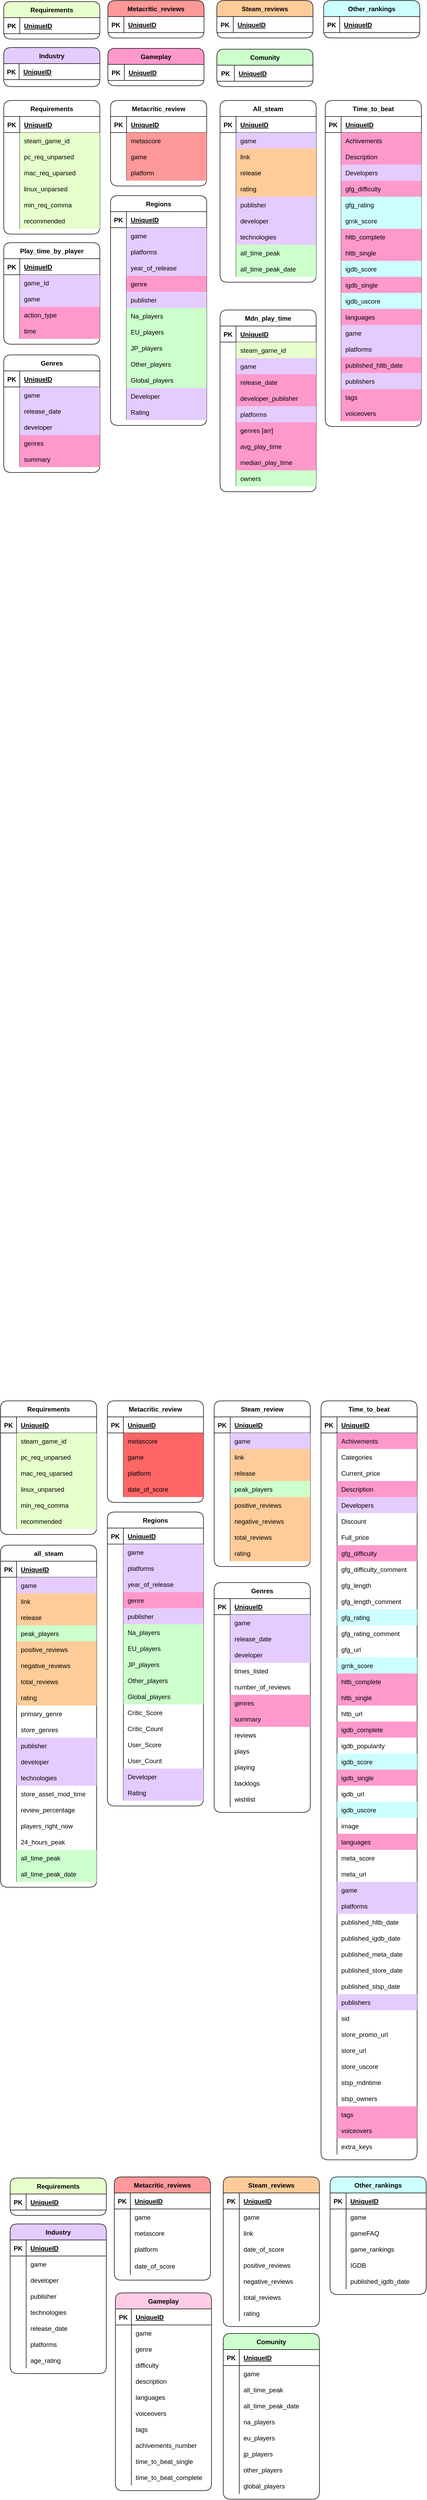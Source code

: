 <mxfile version="20.3.0" type="device"><diagram id="gYJ78aU_k73OE8-JTqR9" name="Сторінка-1"><mxGraphModel dx="1422" dy="2034" grid="0" gridSize="10" guides="1" tooltips="1" connect="1" arrows="1" fold="1" page="1" pageScale="1" pageWidth="827" pageHeight="1169" math="0" shadow="0"><root><mxCell id="0"/><mxCell id="1" parent="0"/><mxCell id="G30rGifM_O7-7BZH6kRn-1" value="all_steam" style="shape=table;startSize=30;container=1;collapsible=1;childLayout=tableLayout;fixedRows=1;rowLines=0;fontStyle=1;align=center;resizeLast=1;rounded=1;" parent="1" vertex="1"><mxGeometry x="18" y="1735" width="180" height="640" as="geometry"/></mxCell><mxCell id="G30rGifM_O7-7BZH6kRn-2" value="" style="shape=tableRow;horizontal=0;startSize=0;swimlaneHead=0;swimlaneBody=0;fillColor=none;collapsible=0;dropTarget=0;points=[[0,0.5],[1,0.5]];portConstraint=eastwest;top=0;left=0;right=0;bottom=1;" parent="G30rGifM_O7-7BZH6kRn-1" vertex="1"><mxGeometry y="30" width="180" height="30" as="geometry"/></mxCell><mxCell id="G30rGifM_O7-7BZH6kRn-3" value="PK" style="shape=partialRectangle;connectable=0;fillColor=none;top=0;left=0;bottom=0;right=0;fontStyle=1;overflow=hidden;" parent="G30rGifM_O7-7BZH6kRn-2" vertex="1"><mxGeometry width="30" height="30" as="geometry"><mxRectangle width="30" height="30" as="alternateBounds"/></mxGeometry></mxCell><mxCell id="G30rGifM_O7-7BZH6kRn-4" value="UniqueID" style="shape=partialRectangle;connectable=0;fillColor=none;top=0;left=0;bottom=0;right=0;align=left;spacingLeft=6;fontStyle=5;overflow=hidden;" parent="G30rGifM_O7-7BZH6kRn-2" vertex="1"><mxGeometry x="30" width="150" height="30" as="geometry"><mxRectangle width="150" height="30" as="alternateBounds"/></mxGeometry></mxCell><mxCell id="G30rGifM_O7-7BZH6kRn-5" value="" style="shape=tableRow;horizontal=0;startSize=0;swimlaneHead=0;swimlaneBody=0;fillColor=none;collapsible=0;dropTarget=0;points=[[0,0.5],[1,0.5]];portConstraint=eastwest;top=0;left=0;right=0;bottom=0;" parent="G30rGifM_O7-7BZH6kRn-1" vertex="1"><mxGeometry y="60" width="180" height="30" as="geometry"/></mxCell><mxCell id="G30rGifM_O7-7BZH6kRn-6" value="" style="shape=partialRectangle;connectable=0;fillColor=none;top=0;left=0;bottom=0;right=0;editable=1;overflow=hidden;" parent="G30rGifM_O7-7BZH6kRn-5" vertex="1"><mxGeometry width="30" height="30" as="geometry"><mxRectangle width="30" height="30" as="alternateBounds"/></mxGeometry></mxCell><mxCell id="G30rGifM_O7-7BZH6kRn-7" value="game" style="shape=partialRectangle;connectable=0;fillColor=#E5CCFF;top=0;left=0;bottom=0;right=0;align=left;spacingLeft=6;overflow=hidden;" parent="G30rGifM_O7-7BZH6kRn-5" vertex="1"><mxGeometry x="30" width="150" height="30" as="geometry"><mxRectangle width="150" height="30" as="alternateBounds"/></mxGeometry></mxCell><mxCell id="G30rGifM_O7-7BZH6kRn-8" value="" style="shape=tableRow;horizontal=0;startSize=0;swimlaneHead=0;swimlaneBody=0;fillColor=none;collapsible=0;dropTarget=0;points=[[0,0.5],[1,0.5]];portConstraint=eastwest;top=0;left=0;right=0;bottom=0;" parent="G30rGifM_O7-7BZH6kRn-1" vertex="1"><mxGeometry y="90" width="180" height="30" as="geometry"/></mxCell><mxCell id="G30rGifM_O7-7BZH6kRn-9" value="" style="shape=partialRectangle;connectable=0;fillColor=none;top=0;left=0;bottom=0;right=0;editable=1;overflow=hidden;" parent="G30rGifM_O7-7BZH6kRn-8" vertex="1"><mxGeometry width="30" height="30" as="geometry"><mxRectangle width="30" height="30" as="alternateBounds"/></mxGeometry></mxCell><mxCell id="G30rGifM_O7-7BZH6kRn-10" value="link" style="shape=partialRectangle;connectable=0;fillColor=#FFCC99;top=0;left=0;bottom=0;right=0;align=left;spacingLeft=6;overflow=hidden;" parent="G30rGifM_O7-7BZH6kRn-8" vertex="1"><mxGeometry x="30" width="150" height="30" as="geometry"><mxRectangle width="150" height="30" as="alternateBounds"/></mxGeometry></mxCell><mxCell id="G30rGifM_O7-7BZH6kRn-11" value="" style="shape=tableRow;horizontal=0;startSize=0;swimlaneHead=0;swimlaneBody=0;fillColor=none;collapsible=0;dropTarget=0;points=[[0,0.5],[1,0.5]];portConstraint=eastwest;top=0;left=0;right=0;bottom=0;" parent="G30rGifM_O7-7BZH6kRn-1" vertex="1"><mxGeometry y="120" width="180" height="30" as="geometry"/></mxCell><mxCell id="G30rGifM_O7-7BZH6kRn-12" value="" style="shape=partialRectangle;connectable=0;fillColor=none;top=0;left=0;bottom=0;right=0;editable=1;overflow=hidden;" parent="G30rGifM_O7-7BZH6kRn-11" vertex="1"><mxGeometry width="30" height="30" as="geometry"><mxRectangle width="30" height="30" as="alternateBounds"/></mxGeometry></mxCell><mxCell id="G30rGifM_O7-7BZH6kRn-13" value="release" style="shape=partialRectangle;connectable=0;fillColor=#FFCC99;top=0;left=0;bottom=0;right=0;align=left;spacingLeft=6;overflow=hidden;" parent="G30rGifM_O7-7BZH6kRn-11" vertex="1"><mxGeometry x="30" width="150" height="30" as="geometry"><mxRectangle width="150" height="30" as="alternateBounds"/></mxGeometry></mxCell><mxCell id="NCPX5yf5EaxGh9Wn7pes-34" value="" style="shape=tableRow;horizontal=0;startSize=0;swimlaneHead=0;swimlaneBody=0;fillColor=none;collapsible=0;dropTarget=0;points=[[0,0.5],[1,0.5]];portConstraint=eastwest;top=0;left=0;right=0;bottom=0;" parent="G30rGifM_O7-7BZH6kRn-1" vertex="1"><mxGeometry y="150" width="180" height="30" as="geometry"/></mxCell><mxCell id="NCPX5yf5EaxGh9Wn7pes-35" value="" style="shape=partialRectangle;connectable=0;fillColor=none;top=0;left=0;bottom=0;right=0;editable=1;overflow=hidden;" parent="NCPX5yf5EaxGh9Wn7pes-34" vertex="1"><mxGeometry width="30" height="30" as="geometry"><mxRectangle width="30" height="30" as="alternateBounds"/></mxGeometry></mxCell><mxCell id="NCPX5yf5EaxGh9Wn7pes-36" value="peak_players" style="shape=partialRectangle;connectable=0;fillColor=#CCFFCC;top=0;left=0;bottom=0;right=0;align=left;spacingLeft=6;overflow=hidden;" parent="NCPX5yf5EaxGh9Wn7pes-34" vertex="1"><mxGeometry x="30" width="150" height="30" as="geometry"><mxRectangle width="150" height="30" as="alternateBounds"/></mxGeometry></mxCell><mxCell id="NCPX5yf5EaxGh9Wn7pes-38" value="" style="shape=tableRow;horizontal=0;startSize=0;swimlaneHead=0;swimlaneBody=0;fillColor=none;collapsible=0;dropTarget=0;points=[[0,0.5],[1,0.5]];portConstraint=eastwest;top=0;left=0;right=0;bottom=0;" parent="G30rGifM_O7-7BZH6kRn-1" vertex="1"><mxGeometry y="180" width="180" height="30" as="geometry"/></mxCell><mxCell id="NCPX5yf5EaxGh9Wn7pes-39" value="" style="shape=partialRectangle;connectable=0;fillColor=none;top=0;left=0;bottom=0;right=0;editable=1;overflow=hidden;" parent="NCPX5yf5EaxGh9Wn7pes-38" vertex="1"><mxGeometry width="30" height="30" as="geometry"><mxRectangle width="30" height="30" as="alternateBounds"/></mxGeometry></mxCell><mxCell id="NCPX5yf5EaxGh9Wn7pes-40" value="positive_reviews" style="shape=partialRectangle;connectable=0;fillColor=#FFCC99;top=0;left=0;bottom=0;right=0;align=left;spacingLeft=6;overflow=hidden;" parent="NCPX5yf5EaxGh9Wn7pes-38" vertex="1"><mxGeometry x="30" width="150" height="30" as="geometry"><mxRectangle width="150" height="30" as="alternateBounds"/></mxGeometry></mxCell><mxCell id="NCPX5yf5EaxGh9Wn7pes-41" value="" style="shape=tableRow;horizontal=0;startSize=0;swimlaneHead=0;swimlaneBody=0;fillColor=none;collapsible=0;dropTarget=0;points=[[0,0.5],[1,0.5]];portConstraint=eastwest;top=0;left=0;right=0;bottom=0;" parent="G30rGifM_O7-7BZH6kRn-1" vertex="1"><mxGeometry y="210" width="180" height="30" as="geometry"/></mxCell><mxCell id="NCPX5yf5EaxGh9Wn7pes-42" value="" style="shape=partialRectangle;connectable=0;fillColor=none;top=0;left=0;bottom=0;right=0;editable=1;overflow=hidden;" parent="NCPX5yf5EaxGh9Wn7pes-41" vertex="1"><mxGeometry width="30" height="30" as="geometry"><mxRectangle width="30" height="30" as="alternateBounds"/></mxGeometry></mxCell><mxCell id="NCPX5yf5EaxGh9Wn7pes-43" value="negative_reviews" style="shape=partialRectangle;connectable=0;fillColor=#FFCC99;top=0;left=0;bottom=0;right=0;align=left;spacingLeft=6;overflow=hidden;" parent="NCPX5yf5EaxGh9Wn7pes-41" vertex="1"><mxGeometry x="30" width="150" height="30" as="geometry"><mxRectangle width="150" height="30" as="alternateBounds"/></mxGeometry></mxCell><mxCell id="NCPX5yf5EaxGh9Wn7pes-44" value="" style="shape=tableRow;horizontal=0;startSize=0;swimlaneHead=0;swimlaneBody=0;fillColor=none;collapsible=0;dropTarget=0;points=[[0,0.5],[1,0.5]];portConstraint=eastwest;top=0;left=0;right=0;bottom=0;" parent="G30rGifM_O7-7BZH6kRn-1" vertex="1"><mxGeometry y="240" width="180" height="30" as="geometry"/></mxCell><mxCell id="NCPX5yf5EaxGh9Wn7pes-45" value="" style="shape=partialRectangle;connectable=0;fillColor=none;top=0;left=0;bottom=0;right=0;editable=1;overflow=hidden;" parent="NCPX5yf5EaxGh9Wn7pes-44" vertex="1"><mxGeometry width="30" height="30" as="geometry"><mxRectangle width="30" height="30" as="alternateBounds"/></mxGeometry></mxCell><mxCell id="NCPX5yf5EaxGh9Wn7pes-46" value="total_reviews" style="shape=partialRectangle;connectable=0;fillColor=#FFCC99;top=0;left=0;bottom=0;right=0;align=left;spacingLeft=6;overflow=hidden;" parent="NCPX5yf5EaxGh9Wn7pes-44" vertex="1"><mxGeometry x="30" width="150" height="30" as="geometry"><mxRectangle width="150" height="30" as="alternateBounds"/></mxGeometry></mxCell><mxCell id="NCPX5yf5EaxGh9Wn7pes-47" value="" style="shape=tableRow;horizontal=0;startSize=0;swimlaneHead=0;swimlaneBody=0;fillColor=none;collapsible=0;dropTarget=0;points=[[0,0.5],[1,0.5]];portConstraint=eastwest;top=0;left=0;right=0;bottom=0;" parent="G30rGifM_O7-7BZH6kRn-1" vertex="1"><mxGeometry y="270" width="180" height="30" as="geometry"/></mxCell><mxCell id="NCPX5yf5EaxGh9Wn7pes-48" value="" style="shape=partialRectangle;connectable=0;fillColor=none;top=0;left=0;bottom=0;right=0;editable=1;overflow=hidden;" parent="NCPX5yf5EaxGh9Wn7pes-47" vertex="1"><mxGeometry width="30" height="30" as="geometry"><mxRectangle width="30" height="30" as="alternateBounds"/></mxGeometry></mxCell><mxCell id="NCPX5yf5EaxGh9Wn7pes-49" value="rating" style="shape=partialRectangle;connectable=0;fillColor=#FFCC99;top=0;left=0;bottom=0;right=0;align=left;spacingLeft=6;overflow=hidden;" parent="NCPX5yf5EaxGh9Wn7pes-47" vertex="1"><mxGeometry x="30" width="150" height="30" as="geometry"><mxRectangle width="150" height="30" as="alternateBounds"/></mxGeometry></mxCell><mxCell id="NCPX5yf5EaxGh9Wn7pes-50" value="" style="shape=tableRow;horizontal=0;startSize=0;swimlaneHead=0;swimlaneBody=0;fillColor=none;collapsible=0;dropTarget=0;points=[[0,0.5],[1,0.5]];portConstraint=eastwest;top=0;left=0;right=0;bottom=0;" parent="G30rGifM_O7-7BZH6kRn-1" vertex="1"><mxGeometry y="300" width="180" height="30" as="geometry"/></mxCell><mxCell id="NCPX5yf5EaxGh9Wn7pes-51" value="" style="shape=partialRectangle;connectable=0;fillColor=none;top=0;left=0;bottom=0;right=0;editable=1;overflow=hidden;" parent="NCPX5yf5EaxGh9Wn7pes-50" vertex="1"><mxGeometry width="30" height="30" as="geometry"><mxRectangle width="30" height="30" as="alternateBounds"/></mxGeometry></mxCell><mxCell id="NCPX5yf5EaxGh9Wn7pes-52" value="primary_genre" style="shape=partialRectangle;connectable=0;fillColor=none;top=0;left=0;bottom=0;right=0;align=left;spacingLeft=6;overflow=hidden;" parent="NCPX5yf5EaxGh9Wn7pes-50" vertex="1"><mxGeometry x="30" width="150" height="30" as="geometry"><mxRectangle width="150" height="30" as="alternateBounds"/></mxGeometry></mxCell><mxCell id="NCPX5yf5EaxGh9Wn7pes-53" value="" style="shape=tableRow;horizontal=0;startSize=0;swimlaneHead=0;swimlaneBody=0;fillColor=none;collapsible=0;dropTarget=0;points=[[0,0.5],[1,0.5]];portConstraint=eastwest;top=0;left=0;right=0;bottom=0;" parent="G30rGifM_O7-7BZH6kRn-1" vertex="1"><mxGeometry y="330" width="180" height="30" as="geometry"/></mxCell><mxCell id="NCPX5yf5EaxGh9Wn7pes-54" value="" style="shape=partialRectangle;connectable=0;fillColor=none;top=0;left=0;bottom=0;right=0;editable=1;overflow=hidden;" parent="NCPX5yf5EaxGh9Wn7pes-53" vertex="1"><mxGeometry width="30" height="30" as="geometry"><mxRectangle width="30" height="30" as="alternateBounds"/></mxGeometry></mxCell><mxCell id="NCPX5yf5EaxGh9Wn7pes-55" value="store_genres" style="shape=partialRectangle;connectable=0;fillColor=none;top=0;left=0;bottom=0;right=0;align=left;spacingLeft=6;overflow=hidden;" parent="NCPX5yf5EaxGh9Wn7pes-53" vertex="1"><mxGeometry x="30" width="150" height="30" as="geometry"><mxRectangle width="150" height="30" as="alternateBounds"/></mxGeometry></mxCell><mxCell id="NCPX5yf5EaxGh9Wn7pes-56" value="" style="shape=tableRow;horizontal=0;startSize=0;swimlaneHead=0;swimlaneBody=0;fillColor=none;collapsible=0;dropTarget=0;points=[[0,0.5],[1,0.5]];portConstraint=eastwest;top=0;left=0;right=0;bottom=0;" parent="G30rGifM_O7-7BZH6kRn-1" vertex="1"><mxGeometry y="360" width="180" height="30" as="geometry"/></mxCell><mxCell id="NCPX5yf5EaxGh9Wn7pes-57" value="" style="shape=partialRectangle;connectable=0;fillColor=none;top=0;left=0;bottom=0;right=0;editable=1;overflow=hidden;" parent="NCPX5yf5EaxGh9Wn7pes-56" vertex="1"><mxGeometry width="30" height="30" as="geometry"><mxRectangle width="30" height="30" as="alternateBounds"/></mxGeometry></mxCell><mxCell id="NCPX5yf5EaxGh9Wn7pes-58" value="publisher" style="shape=partialRectangle;connectable=0;fillColor=#E5CCFF;top=0;left=0;bottom=0;right=0;align=left;spacingLeft=6;overflow=hidden;" parent="NCPX5yf5EaxGh9Wn7pes-56" vertex="1"><mxGeometry x="30" width="150" height="30" as="geometry"><mxRectangle width="150" height="30" as="alternateBounds"/></mxGeometry></mxCell><mxCell id="NCPX5yf5EaxGh9Wn7pes-59" value="" style="shape=tableRow;horizontal=0;startSize=0;swimlaneHead=0;swimlaneBody=0;fillColor=none;collapsible=0;dropTarget=0;points=[[0,0.5],[1,0.5]];portConstraint=eastwest;top=0;left=0;right=0;bottom=0;" parent="G30rGifM_O7-7BZH6kRn-1" vertex="1"><mxGeometry y="390" width="180" height="30" as="geometry"/></mxCell><mxCell id="NCPX5yf5EaxGh9Wn7pes-60" value="" style="shape=partialRectangle;connectable=0;fillColor=none;top=0;left=0;bottom=0;right=0;editable=1;overflow=hidden;" parent="NCPX5yf5EaxGh9Wn7pes-59" vertex="1"><mxGeometry width="30" height="30" as="geometry"><mxRectangle width="30" height="30" as="alternateBounds"/></mxGeometry></mxCell><mxCell id="NCPX5yf5EaxGh9Wn7pes-61" value="developer" style="shape=partialRectangle;connectable=0;fillColor=#E5CCFF;top=0;left=0;bottom=0;right=0;align=left;spacingLeft=6;overflow=hidden;" parent="NCPX5yf5EaxGh9Wn7pes-59" vertex="1"><mxGeometry x="30" width="150" height="30" as="geometry"><mxRectangle width="150" height="30" as="alternateBounds"/></mxGeometry></mxCell><mxCell id="NCPX5yf5EaxGh9Wn7pes-62" value="" style="shape=tableRow;horizontal=0;startSize=0;swimlaneHead=0;swimlaneBody=0;fillColor=none;collapsible=0;dropTarget=0;points=[[0,0.5],[1,0.5]];portConstraint=eastwest;top=0;left=0;right=0;bottom=0;" parent="G30rGifM_O7-7BZH6kRn-1" vertex="1"><mxGeometry y="420" width="180" height="30" as="geometry"/></mxCell><mxCell id="NCPX5yf5EaxGh9Wn7pes-63" value="" style="shape=partialRectangle;connectable=0;fillColor=none;top=0;left=0;bottom=0;right=0;editable=1;overflow=hidden;" parent="NCPX5yf5EaxGh9Wn7pes-62" vertex="1"><mxGeometry width="30" height="30" as="geometry"><mxRectangle width="30" height="30" as="alternateBounds"/></mxGeometry></mxCell><mxCell id="NCPX5yf5EaxGh9Wn7pes-64" value="technologies" style="shape=partialRectangle;connectable=0;fillColor=#E5CCFF;top=0;left=0;bottom=0;right=0;align=left;spacingLeft=6;overflow=hidden;" parent="NCPX5yf5EaxGh9Wn7pes-62" vertex="1"><mxGeometry x="30" width="150" height="30" as="geometry"><mxRectangle width="150" height="30" as="alternateBounds"/></mxGeometry></mxCell><mxCell id="NCPX5yf5EaxGh9Wn7pes-65" value="" style="shape=tableRow;horizontal=0;startSize=0;swimlaneHead=0;swimlaneBody=0;fillColor=none;collapsible=0;dropTarget=0;points=[[0,0.5],[1,0.5]];portConstraint=eastwest;top=0;left=0;right=0;bottom=0;" parent="G30rGifM_O7-7BZH6kRn-1" vertex="1"><mxGeometry y="450" width="180" height="30" as="geometry"/></mxCell><mxCell id="NCPX5yf5EaxGh9Wn7pes-66" value="" style="shape=partialRectangle;connectable=0;fillColor=none;top=0;left=0;bottom=0;right=0;editable=1;overflow=hidden;" parent="NCPX5yf5EaxGh9Wn7pes-65" vertex="1"><mxGeometry width="30" height="30" as="geometry"><mxRectangle width="30" height="30" as="alternateBounds"/></mxGeometry></mxCell><mxCell id="NCPX5yf5EaxGh9Wn7pes-67" value="store_asset_mod_time" style="shape=partialRectangle;connectable=0;fillColor=none;top=0;left=0;bottom=0;right=0;align=left;spacingLeft=6;overflow=hidden;" parent="NCPX5yf5EaxGh9Wn7pes-65" vertex="1"><mxGeometry x="30" width="150" height="30" as="geometry"><mxRectangle width="150" height="30" as="alternateBounds"/></mxGeometry></mxCell><mxCell id="NCPX5yf5EaxGh9Wn7pes-68" value="" style="shape=tableRow;horizontal=0;startSize=0;swimlaneHead=0;swimlaneBody=0;fillColor=none;collapsible=0;dropTarget=0;points=[[0,0.5],[1,0.5]];portConstraint=eastwest;top=0;left=0;right=0;bottom=0;" parent="G30rGifM_O7-7BZH6kRn-1" vertex="1"><mxGeometry y="480" width="180" height="30" as="geometry"/></mxCell><mxCell id="NCPX5yf5EaxGh9Wn7pes-69" value="" style="shape=partialRectangle;connectable=0;fillColor=none;top=0;left=0;bottom=0;right=0;editable=1;overflow=hidden;" parent="NCPX5yf5EaxGh9Wn7pes-68" vertex="1"><mxGeometry width="30" height="30" as="geometry"><mxRectangle width="30" height="30" as="alternateBounds"/></mxGeometry></mxCell><mxCell id="NCPX5yf5EaxGh9Wn7pes-70" value="review_percentage" style="shape=partialRectangle;connectable=0;fillColor=none;top=0;left=0;bottom=0;right=0;align=left;spacingLeft=6;overflow=hidden;" parent="NCPX5yf5EaxGh9Wn7pes-68" vertex="1"><mxGeometry x="30" width="150" height="30" as="geometry"><mxRectangle width="150" height="30" as="alternateBounds"/></mxGeometry></mxCell><mxCell id="NCPX5yf5EaxGh9Wn7pes-71" value="" style="shape=tableRow;horizontal=0;startSize=0;swimlaneHead=0;swimlaneBody=0;fillColor=none;collapsible=0;dropTarget=0;points=[[0,0.5],[1,0.5]];portConstraint=eastwest;top=0;left=0;right=0;bottom=0;" parent="G30rGifM_O7-7BZH6kRn-1" vertex="1"><mxGeometry y="510" width="180" height="30" as="geometry"/></mxCell><mxCell id="NCPX5yf5EaxGh9Wn7pes-72" value="" style="shape=partialRectangle;connectable=0;fillColor=none;top=0;left=0;bottom=0;right=0;editable=1;overflow=hidden;" parent="NCPX5yf5EaxGh9Wn7pes-71" vertex="1"><mxGeometry width="30" height="30" as="geometry"><mxRectangle width="30" height="30" as="alternateBounds"/></mxGeometry></mxCell><mxCell id="NCPX5yf5EaxGh9Wn7pes-73" value="players_right_now" style="shape=partialRectangle;connectable=0;fillColor=none;top=0;left=0;bottom=0;right=0;align=left;spacingLeft=6;overflow=hidden;" parent="NCPX5yf5EaxGh9Wn7pes-71" vertex="1"><mxGeometry x="30" width="150" height="30" as="geometry"><mxRectangle width="150" height="30" as="alternateBounds"/></mxGeometry></mxCell><mxCell id="NCPX5yf5EaxGh9Wn7pes-74" value="" style="shape=tableRow;horizontal=0;startSize=0;swimlaneHead=0;swimlaneBody=0;fillColor=none;collapsible=0;dropTarget=0;points=[[0,0.5],[1,0.5]];portConstraint=eastwest;top=0;left=0;right=0;bottom=0;" parent="G30rGifM_O7-7BZH6kRn-1" vertex="1"><mxGeometry y="540" width="180" height="30" as="geometry"/></mxCell><mxCell id="NCPX5yf5EaxGh9Wn7pes-75" value="" style="shape=partialRectangle;connectable=0;fillColor=none;top=0;left=0;bottom=0;right=0;editable=1;overflow=hidden;" parent="NCPX5yf5EaxGh9Wn7pes-74" vertex="1"><mxGeometry width="30" height="30" as="geometry"><mxRectangle width="30" height="30" as="alternateBounds"/></mxGeometry></mxCell><mxCell id="NCPX5yf5EaxGh9Wn7pes-76" value="24_hours_peak" style="shape=partialRectangle;connectable=0;fillColor=none;top=0;left=0;bottom=0;right=0;align=left;spacingLeft=6;overflow=hidden;" parent="NCPX5yf5EaxGh9Wn7pes-74" vertex="1"><mxGeometry x="30" width="150" height="30" as="geometry"><mxRectangle width="150" height="30" as="alternateBounds"/></mxGeometry></mxCell><mxCell id="NCPX5yf5EaxGh9Wn7pes-78" value="" style="shape=tableRow;horizontal=0;startSize=0;swimlaneHead=0;swimlaneBody=0;fillColor=none;collapsible=0;dropTarget=0;points=[[0,0.5],[1,0.5]];portConstraint=eastwest;top=0;left=0;right=0;bottom=0;" parent="G30rGifM_O7-7BZH6kRn-1" vertex="1"><mxGeometry y="570" width="180" height="30" as="geometry"/></mxCell><mxCell id="NCPX5yf5EaxGh9Wn7pes-79" value="" style="shape=partialRectangle;connectable=0;fillColor=none;top=0;left=0;bottom=0;right=0;editable=1;overflow=hidden;" parent="NCPX5yf5EaxGh9Wn7pes-78" vertex="1"><mxGeometry width="30" height="30" as="geometry"><mxRectangle width="30" height="30" as="alternateBounds"/></mxGeometry></mxCell><mxCell id="NCPX5yf5EaxGh9Wn7pes-80" value="all_time_peak" style="shape=partialRectangle;connectable=0;fillColor=#CCFFCC;top=0;left=0;bottom=0;right=0;align=left;spacingLeft=6;overflow=hidden;" parent="NCPX5yf5EaxGh9Wn7pes-78" vertex="1"><mxGeometry x="30" width="150" height="30" as="geometry"><mxRectangle width="150" height="30" as="alternateBounds"/></mxGeometry></mxCell><mxCell id="NCPX5yf5EaxGh9Wn7pes-81" value="" style="shape=tableRow;horizontal=0;startSize=0;swimlaneHead=0;swimlaneBody=0;fillColor=none;collapsible=0;dropTarget=0;points=[[0,0.5],[1,0.5]];portConstraint=eastwest;top=0;left=0;right=0;bottom=0;" parent="G30rGifM_O7-7BZH6kRn-1" vertex="1"><mxGeometry y="600" width="180" height="30" as="geometry"/></mxCell><mxCell id="NCPX5yf5EaxGh9Wn7pes-82" value="" style="shape=partialRectangle;connectable=0;fillColor=none;top=0;left=0;bottom=0;right=0;editable=1;overflow=hidden;" parent="NCPX5yf5EaxGh9Wn7pes-81" vertex="1"><mxGeometry width="30" height="30" as="geometry"><mxRectangle width="30" height="30" as="alternateBounds"/></mxGeometry></mxCell><mxCell id="NCPX5yf5EaxGh9Wn7pes-83" value="all_time_peak_date" style="shape=partialRectangle;connectable=0;fillColor=#CCFFCC;top=0;left=0;bottom=0;right=0;align=left;spacingLeft=6;overflow=hidden;" parent="NCPX5yf5EaxGh9Wn7pes-81" vertex="1"><mxGeometry x="30" width="150" height="30" as="geometry"><mxRectangle width="150" height="30" as="alternateBounds"/></mxGeometry></mxCell><mxCell id="G30rGifM_O7-7BZH6kRn-14" value="Steam_review" style="shape=table;startSize=30;container=1;collapsible=1;childLayout=tableLayout;fixedRows=1;rowLines=0;fontStyle=1;align=center;resizeLast=1;rounded=1;" parent="1" vertex="1"><mxGeometry x="418" y="1465" width="180" height="310" as="geometry"/></mxCell><mxCell id="G30rGifM_O7-7BZH6kRn-15" value="" style="shape=tableRow;horizontal=0;startSize=0;swimlaneHead=0;swimlaneBody=0;fillColor=none;collapsible=0;dropTarget=0;points=[[0,0.5],[1,0.5]];portConstraint=eastwest;top=0;left=0;right=0;bottom=1;" parent="G30rGifM_O7-7BZH6kRn-14" vertex="1"><mxGeometry y="30" width="180" height="30" as="geometry"/></mxCell><mxCell id="G30rGifM_O7-7BZH6kRn-16" value="PK" style="shape=partialRectangle;connectable=0;fillColor=none;top=0;left=0;bottom=0;right=0;fontStyle=1;overflow=hidden;" parent="G30rGifM_O7-7BZH6kRn-15" vertex="1"><mxGeometry width="30" height="30" as="geometry"><mxRectangle width="30" height="30" as="alternateBounds"/></mxGeometry></mxCell><mxCell id="G30rGifM_O7-7BZH6kRn-17" value="UniqueID" style="shape=partialRectangle;connectable=0;fillColor=none;top=0;left=0;bottom=0;right=0;align=left;spacingLeft=6;fontStyle=5;overflow=hidden;" parent="G30rGifM_O7-7BZH6kRn-15" vertex="1"><mxGeometry x="30" width="150" height="30" as="geometry"><mxRectangle width="150" height="30" as="alternateBounds"/></mxGeometry></mxCell><mxCell id="G30rGifM_O7-7BZH6kRn-18" value="" style="shape=tableRow;horizontal=0;startSize=0;swimlaneHead=0;swimlaneBody=0;fillColor=none;collapsible=0;dropTarget=0;points=[[0,0.5],[1,0.5]];portConstraint=eastwest;top=0;left=0;right=0;bottom=0;" parent="G30rGifM_O7-7BZH6kRn-14" vertex="1"><mxGeometry y="60" width="180" height="30" as="geometry"/></mxCell><mxCell id="G30rGifM_O7-7BZH6kRn-19" value="" style="shape=partialRectangle;connectable=0;fillColor=none;top=0;left=0;bottom=0;right=0;editable=1;overflow=hidden;" parent="G30rGifM_O7-7BZH6kRn-18" vertex="1"><mxGeometry width="30" height="30" as="geometry"><mxRectangle width="30" height="30" as="alternateBounds"/></mxGeometry></mxCell><mxCell id="G30rGifM_O7-7BZH6kRn-20" value="game" style="shape=partialRectangle;connectable=0;fillColor=#E5CCFF;top=0;left=0;bottom=0;right=0;align=left;spacingLeft=6;overflow=hidden;" parent="G30rGifM_O7-7BZH6kRn-18" vertex="1"><mxGeometry x="30" width="150" height="30" as="geometry"><mxRectangle width="150" height="30" as="alternateBounds"/></mxGeometry></mxCell><mxCell id="G30rGifM_O7-7BZH6kRn-53" value="" style="shape=tableRow;horizontal=0;startSize=0;swimlaneHead=0;swimlaneBody=0;fillColor=none;collapsible=0;dropTarget=0;points=[[0,0.5],[1,0.5]];portConstraint=eastwest;top=0;left=0;right=0;bottom=0;rounded=1;" parent="G30rGifM_O7-7BZH6kRn-14" vertex="1"><mxGeometry y="90" width="180" height="30" as="geometry"/></mxCell><mxCell id="G30rGifM_O7-7BZH6kRn-54" value="" style="shape=partialRectangle;connectable=0;fillColor=none;top=0;left=0;bottom=0;right=0;editable=1;overflow=hidden;rounded=1;" parent="G30rGifM_O7-7BZH6kRn-53" vertex="1"><mxGeometry width="30" height="30" as="geometry"><mxRectangle width="30" height="30" as="alternateBounds"/></mxGeometry></mxCell><mxCell id="G30rGifM_O7-7BZH6kRn-55" value="link" style="shape=partialRectangle;connectable=0;fillColor=#FFCC99;top=0;left=0;bottom=0;right=0;align=left;spacingLeft=6;overflow=hidden;rounded=1;" parent="G30rGifM_O7-7BZH6kRn-53" vertex="1"><mxGeometry x="30" width="150" height="30" as="geometry"><mxRectangle width="150" height="30" as="alternateBounds"/></mxGeometry></mxCell><mxCell id="G30rGifM_O7-7BZH6kRn-56" value="" style="shape=tableRow;horizontal=0;startSize=0;swimlaneHead=0;swimlaneBody=0;fillColor=none;collapsible=0;dropTarget=0;points=[[0,0.5],[1,0.5]];portConstraint=eastwest;top=0;left=0;right=0;bottom=0;rounded=1;" parent="G30rGifM_O7-7BZH6kRn-14" vertex="1"><mxGeometry y="120" width="180" height="30" as="geometry"/></mxCell><mxCell id="G30rGifM_O7-7BZH6kRn-57" value="" style="shape=partialRectangle;connectable=0;fillColor=none;top=0;left=0;bottom=0;right=0;editable=1;overflow=hidden;rounded=1;" parent="G30rGifM_O7-7BZH6kRn-56" vertex="1"><mxGeometry width="30" height="30" as="geometry"><mxRectangle width="30" height="30" as="alternateBounds"/></mxGeometry></mxCell><mxCell id="G30rGifM_O7-7BZH6kRn-58" value="release" style="shape=partialRectangle;connectable=0;fillColor=#FFCC99;top=0;left=0;bottom=0;right=0;align=left;spacingLeft=6;overflow=hidden;rounded=1;" parent="G30rGifM_O7-7BZH6kRn-56" vertex="1"><mxGeometry x="30" width="150" height="30" as="geometry"><mxRectangle width="150" height="30" as="alternateBounds"/></mxGeometry></mxCell><mxCell id="NCPX5yf5EaxGh9Wn7pes-31" value="" style="shape=tableRow;horizontal=0;startSize=0;swimlaneHead=0;swimlaneBody=0;fillColor=none;collapsible=0;dropTarget=0;points=[[0,0.5],[1,0.5]];portConstraint=eastwest;top=0;left=0;right=0;bottom=0;" parent="G30rGifM_O7-7BZH6kRn-14" vertex="1"><mxGeometry y="150" width="180" height="30" as="geometry"/></mxCell><mxCell id="NCPX5yf5EaxGh9Wn7pes-32" value="" style="shape=partialRectangle;connectable=0;fillColor=none;top=0;left=0;bottom=0;right=0;editable=1;overflow=hidden;" parent="NCPX5yf5EaxGh9Wn7pes-31" vertex="1"><mxGeometry width="30" height="30" as="geometry"><mxRectangle width="30" height="30" as="alternateBounds"/></mxGeometry></mxCell><mxCell id="NCPX5yf5EaxGh9Wn7pes-33" value="peak_players" style="shape=partialRectangle;connectable=0;fillColor=#CCFFCC;top=0;left=0;bottom=0;right=0;align=left;spacingLeft=6;overflow=hidden;" parent="NCPX5yf5EaxGh9Wn7pes-31" vertex="1"><mxGeometry x="30" width="150" height="30" as="geometry"><mxRectangle width="150" height="30" as="alternateBounds"/></mxGeometry></mxCell><mxCell id="G30rGifM_O7-7BZH6kRn-59" value="" style="shape=tableRow;horizontal=0;startSize=0;swimlaneHead=0;swimlaneBody=0;fillColor=none;collapsible=0;dropTarget=0;points=[[0,0.5],[1,0.5]];portConstraint=eastwest;top=0;left=0;right=0;bottom=0;rounded=1;" parent="G30rGifM_O7-7BZH6kRn-14" vertex="1"><mxGeometry y="180" width="180" height="30" as="geometry"/></mxCell><mxCell id="G30rGifM_O7-7BZH6kRn-60" value="" style="shape=partialRectangle;connectable=0;fillColor=none;top=0;left=0;bottom=0;right=0;editable=1;overflow=hidden;rounded=1;" parent="G30rGifM_O7-7BZH6kRn-59" vertex="1"><mxGeometry width="30" height="30" as="geometry"><mxRectangle width="30" height="30" as="alternateBounds"/></mxGeometry></mxCell><mxCell id="G30rGifM_O7-7BZH6kRn-61" value="positive_reviews" style="shape=partialRectangle;connectable=0;fillColor=#FFCC99;top=0;left=0;bottom=0;right=0;align=left;spacingLeft=6;overflow=hidden;rounded=1;" parent="G30rGifM_O7-7BZH6kRn-59" vertex="1"><mxGeometry x="30" width="150" height="30" as="geometry"><mxRectangle width="150" height="30" as="alternateBounds"/></mxGeometry></mxCell><mxCell id="G30rGifM_O7-7BZH6kRn-65" value="" style="shape=tableRow;horizontal=0;startSize=0;swimlaneHead=0;swimlaneBody=0;fillColor=none;collapsible=0;dropTarget=0;points=[[0,0.5],[1,0.5]];portConstraint=eastwest;top=0;left=0;right=0;bottom=0;rounded=1;" parent="G30rGifM_O7-7BZH6kRn-14" vertex="1"><mxGeometry y="210" width="180" height="30" as="geometry"/></mxCell><mxCell id="G30rGifM_O7-7BZH6kRn-66" value="" style="shape=partialRectangle;connectable=0;fillColor=none;top=0;left=0;bottom=0;right=0;editable=1;overflow=hidden;rounded=1;" parent="G30rGifM_O7-7BZH6kRn-65" vertex="1"><mxGeometry width="30" height="30" as="geometry"><mxRectangle width="30" height="30" as="alternateBounds"/></mxGeometry></mxCell><mxCell id="G30rGifM_O7-7BZH6kRn-67" value="negative_reviews" style="shape=partialRectangle;connectable=0;fillColor=#FFCC99;top=0;left=0;bottom=0;right=0;align=left;spacingLeft=6;overflow=hidden;rounded=1;" parent="G30rGifM_O7-7BZH6kRn-65" vertex="1"><mxGeometry x="30" width="150" height="30" as="geometry"><mxRectangle width="150" height="30" as="alternateBounds"/></mxGeometry></mxCell><mxCell id="G30rGifM_O7-7BZH6kRn-68" value="" style="shape=tableRow;horizontal=0;startSize=0;swimlaneHead=0;swimlaneBody=0;fillColor=none;collapsible=0;dropTarget=0;points=[[0,0.5],[1,0.5]];portConstraint=eastwest;top=0;left=0;right=0;bottom=0;rounded=1;" parent="G30rGifM_O7-7BZH6kRn-14" vertex="1"><mxGeometry y="240" width="180" height="30" as="geometry"/></mxCell><mxCell id="G30rGifM_O7-7BZH6kRn-69" value="" style="shape=partialRectangle;connectable=0;fillColor=none;top=0;left=0;bottom=0;right=0;editable=1;overflow=hidden;rounded=1;" parent="G30rGifM_O7-7BZH6kRn-68" vertex="1"><mxGeometry width="30" height="30" as="geometry"><mxRectangle width="30" height="30" as="alternateBounds"/></mxGeometry></mxCell><mxCell id="G30rGifM_O7-7BZH6kRn-70" value="total_reviews" style="shape=partialRectangle;connectable=0;fillColor=#FFCC99;top=0;left=0;bottom=0;right=0;align=left;spacingLeft=6;overflow=hidden;rounded=1;" parent="G30rGifM_O7-7BZH6kRn-68" vertex="1"><mxGeometry x="30" width="150" height="30" as="geometry"><mxRectangle width="150" height="30" as="alternateBounds"/></mxGeometry></mxCell><mxCell id="G30rGifM_O7-7BZH6kRn-72" value="" style="shape=tableRow;horizontal=0;startSize=0;swimlaneHead=0;swimlaneBody=0;fillColor=none;collapsible=0;dropTarget=0;points=[[0,0.5],[1,0.5]];portConstraint=eastwest;top=0;left=0;right=0;bottom=0;rounded=1;" parent="G30rGifM_O7-7BZH6kRn-14" vertex="1"><mxGeometry y="270" width="180" height="30" as="geometry"/></mxCell><mxCell id="G30rGifM_O7-7BZH6kRn-73" value="" style="shape=partialRectangle;connectable=0;fillColor=none;top=0;left=0;bottom=0;right=0;editable=1;overflow=hidden;rounded=1;" parent="G30rGifM_O7-7BZH6kRn-72" vertex="1"><mxGeometry width="30" height="30" as="geometry"><mxRectangle width="30" height="30" as="alternateBounds"/></mxGeometry></mxCell><mxCell id="G30rGifM_O7-7BZH6kRn-74" value="rating" style="shape=partialRectangle;connectable=0;fillColor=#FFCC99;top=0;left=0;bottom=0;right=0;align=left;spacingLeft=6;overflow=hidden;rounded=1;" parent="G30rGifM_O7-7BZH6kRn-72" vertex="1"><mxGeometry x="30" width="150" height="30" as="geometry"><mxRectangle width="150" height="30" as="alternateBounds"/></mxGeometry></mxCell><mxCell id="G30rGifM_O7-7BZH6kRn-27" value="Metacritic_review" style="shape=table;startSize=30;container=1;collapsible=1;childLayout=tableLayout;fixedRows=1;rowLines=0;fontStyle=1;align=center;resizeLast=1;rounded=1;" parent="1" vertex="1"><mxGeometry x="218" y="1465" width="180" height="190" as="geometry"/></mxCell><mxCell id="G30rGifM_O7-7BZH6kRn-28" value="" style="shape=tableRow;horizontal=0;startSize=0;swimlaneHead=0;swimlaneBody=0;fillColor=none;collapsible=0;dropTarget=0;points=[[0,0.5],[1,0.5]];portConstraint=eastwest;top=0;left=0;right=0;bottom=1;" parent="G30rGifM_O7-7BZH6kRn-27" vertex="1"><mxGeometry y="30" width="180" height="30" as="geometry"/></mxCell><mxCell id="G30rGifM_O7-7BZH6kRn-29" value="PK" style="shape=partialRectangle;connectable=0;fillColor=none;top=0;left=0;bottom=0;right=0;fontStyle=1;overflow=hidden;" parent="G30rGifM_O7-7BZH6kRn-28" vertex="1"><mxGeometry width="30" height="30" as="geometry"><mxRectangle width="30" height="30" as="alternateBounds"/></mxGeometry></mxCell><mxCell id="G30rGifM_O7-7BZH6kRn-30" value="UniqueID" style="shape=partialRectangle;connectable=0;fillColor=none;top=0;left=0;bottom=0;right=0;align=left;spacingLeft=6;fontStyle=5;overflow=hidden;" parent="G30rGifM_O7-7BZH6kRn-28" vertex="1"><mxGeometry x="30" width="150" height="30" as="geometry"><mxRectangle width="150" height="30" as="alternateBounds"/></mxGeometry></mxCell><mxCell id="G30rGifM_O7-7BZH6kRn-31" value="" style="shape=tableRow;horizontal=0;startSize=0;swimlaneHead=0;swimlaneBody=0;fillColor=none;collapsible=0;dropTarget=0;points=[[0,0.5],[1,0.5]];portConstraint=eastwest;top=0;left=0;right=0;bottom=0;" parent="G30rGifM_O7-7BZH6kRn-27" vertex="1"><mxGeometry y="60" width="180" height="30" as="geometry"/></mxCell><mxCell id="G30rGifM_O7-7BZH6kRn-32" value="" style="shape=partialRectangle;connectable=0;fillColor=none;top=0;left=0;bottom=0;right=0;editable=1;overflow=hidden;" parent="G30rGifM_O7-7BZH6kRn-31" vertex="1"><mxGeometry width="30" height="30" as="geometry"><mxRectangle width="30" height="30" as="alternateBounds"/></mxGeometry></mxCell><mxCell id="G30rGifM_O7-7BZH6kRn-33" value="metascore" style="shape=partialRectangle;connectable=0;fillColor=#FF6666;top=0;left=0;bottom=0;right=0;align=left;spacingLeft=6;overflow=hidden;" parent="G30rGifM_O7-7BZH6kRn-31" vertex="1"><mxGeometry x="30" width="150" height="30" as="geometry"><mxRectangle width="150" height="30" as="alternateBounds"/></mxGeometry></mxCell><mxCell id="G30rGifM_O7-7BZH6kRn-79" value="" style="shape=tableRow;horizontal=0;startSize=0;swimlaneHead=0;swimlaneBody=0;fillColor=none;collapsible=0;dropTarget=0;points=[[0,0.5],[1,0.5]];portConstraint=eastwest;top=0;left=0;right=0;bottom=0;rounded=1;" parent="G30rGifM_O7-7BZH6kRn-27" vertex="1"><mxGeometry y="90" width="180" height="30" as="geometry"/></mxCell><mxCell id="G30rGifM_O7-7BZH6kRn-80" value="" style="shape=partialRectangle;connectable=0;fillColor=none;top=0;left=0;bottom=0;right=0;editable=1;overflow=hidden;rounded=1;" parent="G30rGifM_O7-7BZH6kRn-79" vertex="1"><mxGeometry width="30" height="30" as="geometry"><mxRectangle width="30" height="30" as="alternateBounds"/></mxGeometry></mxCell><mxCell id="G30rGifM_O7-7BZH6kRn-81" value="game" style="shape=partialRectangle;connectable=0;fillColor=#FF6666;top=0;left=0;bottom=0;right=0;align=left;spacingLeft=6;overflow=hidden;rounded=1;" parent="G30rGifM_O7-7BZH6kRn-79" vertex="1"><mxGeometry x="30" width="150" height="30" as="geometry"><mxRectangle width="150" height="30" as="alternateBounds"/></mxGeometry></mxCell><mxCell id="G30rGifM_O7-7BZH6kRn-83" value="" style="shape=tableRow;horizontal=0;startSize=0;swimlaneHead=0;swimlaneBody=0;fillColor=none;collapsible=0;dropTarget=0;points=[[0,0.5],[1,0.5]];portConstraint=eastwest;top=0;left=0;right=0;bottom=0;rounded=1;" parent="G30rGifM_O7-7BZH6kRn-27" vertex="1"><mxGeometry y="120" width="180" height="30" as="geometry"/></mxCell><mxCell id="G30rGifM_O7-7BZH6kRn-84" value="" style="shape=partialRectangle;connectable=0;fillColor=none;top=0;left=0;bottom=0;right=0;editable=1;overflow=hidden;rounded=1;" parent="G30rGifM_O7-7BZH6kRn-83" vertex="1"><mxGeometry width="30" height="30" as="geometry"><mxRectangle width="30" height="30" as="alternateBounds"/></mxGeometry></mxCell><mxCell id="G30rGifM_O7-7BZH6kRn-85" value="platform" style="shape=partialRectangle;connectable=0;fillColor=#FF6666;top=0;left=0;bottom=0;right=0;align=left;spacingLeft=6;overflow=hidden;rounded=1;" parent="G30rGifM_O7-7BZH6kRn-83" vertex="1"><mxGeometry x="30" width="150" height="30" as="geometry"><mxRectangle width="150" height="30" as="alternateBounds"/></mxGeometry></mxCell><mxCell id="G30rGifM_O7-7BZH6kRn-86" value="" style="shape=tableRow;horizontal=0;startSize=0;swimlaneHead=0;swimlaneBody=0;fillColor=none;collapsible=0;dropTarget=0;points=[[0,0.5],[1,0.5]];portConstraint=eastwest;top=0;left=0;right=0;bottom=0;rounded=1;" parent="G30rGifM_O7-7BZH6kRn-27" vertex="1"><mxGeometry y="150" width="180" height="30" as="geometry"/></mxCell><mxCell id="G30rGifM_O7-7BZH6kRn-87" value="" style="shape=partialRectangle;connectable=0;fillColor=none;top=0;left=0;bottom=0;right=0;editable=1;overflow=hidden;rounded=1;" parent="G30rGifM_O7-7BZH6kRn-86" vertex="1"><mxGeometry width="30" height="30" as="geometry"><mxRectangle width="30" height="30" as="alternateBounds"/></mxGeometry></mxCell><mxCell id="G30rGifM_O7-7BZH6kRn-88" value="date_of_score" style="shape=partialRectangle;connectable=0;fillColor=#FF6666;top=0;left=0;bottom=0;right=0;align=left;spacingLeft=6;overflow=hidden;rounded=1;" parent="G30rGifM_O7-7BZH6kRn-86" vertex="1"><mxGeometry x="30" width="150" height="30" as="geometry"><mxRectangle width="150" height="30" as="alternateBounds"/></mxGeometry></mxCell><mxCell id="G30rGifM_O7-7BZH6kRn-89" value="Regions" style="shape=table;startSize=30;container=1;collapsible=1;childLayout=tableLayout;fixedRows=1;rowLines=0;fontStyle=1;align=center;resizeLast=1;rounded=1;fillColor=default;" parent="1" vertex="1"><mxGeometry x="218" y="1673" width="180" height="550" as="geometry"/></mxCell><mxCell id="G30rGifM_O7-7BZH6kRn-90" value="" style="shape=tableRow;horizontal=0;startSize=0;swimlaneHead=0;swimlaneBody=0;fillColor=none;collapsible=0;dropTarget=0;points=[[0,0.5],[1,0.5]];portConstraint=eastwest;top=0;left=0;right=0;bottom=1;" parent="G30rGifM_O7-7BZH6kRn-89" vertex="1"><mxGeometry y="30" width="180" height="30" as="geometry"/></mxCell><mxCell id="G30rGifM_O7-7BZH6kRn-91" value="PK" style="shape=partialRectangle;connectable=0;fillColor=none;top=0;left=0;bottom=0;right=0;fontStyle=1;overflow=hidden;" parent="G30rGifM_O7-7BZH6kRn-90" vertex="1"><mxGeometry width="30" height="30" as="geometry"><mxRectangle width="30" height="30" as="alternateBounds"/></mxGeometry></mxCell><mxCell id="G30rGifM_O7-7BZH6kRn-92" value="UniqueID" style="shape=partialRectangle;connectable=0;fillColor=none;top=0;left=0;bottom=0;right=0;align=left;spacingLeft=6;fontStyle=5;overflow=hidden;" parent="G30rGifM_O7-7BZH6kRn-90" vertex="1"><mxGeometry x="30" width="150" height="30" as="geometry"><mxRectangle width="150" height="30" as="alternateBounds"/></mxGeometry></mxCell><mxCell id="G30rGifM_O7-7BZH6kRn-93" value="" style="shape=tableRow;horizontal=0;startSize=0;swimlaneHead=0;swimlaneBody=0;fillColor=none;collapsible=0;dropTarget=0;points=[[0,0.5],[1,0.5]];portConstraint=eastwest;top=0;left=0;right=0;bottom=0;" parent="G30rGifM_O7-7BZH6kRn-89" vertex="1"><mxGeometry y="60" width="180" height="30" as="geometry"/></mxCell><mxCell id="G30rGifM_O7-7BZH6kRn-94" value="" style="shape=partialRectangle;connectable=0;fillColor=none;top=0;left=0;bottom=0;right=0;editable=1;overflow=hidden;" parent="G30rGifM_O7-7BZH6kRn-93" vertex="1"><mxGeometry width="30" height="30" as="geometry"><mxRectangle width="30" height="30" as="alternateBounds"/></mxGeometry></mxCell><mxCell id="G30rGifM_O7-7BZH6kRn-95" value="game" style="shape=partialRectangle;connectable=0;fillColor=#E5CCFF;top=0;left=0;bottom=0;right=0;align=left;spacingLeft=6;overflow=hidden;" parent="G30rGifM_O7-7BZH6kRn-93" vertex="1"><mxGeometry x="30" width="150" height="30" as="geometry"><mxRectangle width="150" height="30" as="alternateBounds"/></mxGeometry></mxCell><mxCell id="G30rGifM_O7-7BZH6kRn-96" value="" style="shape=tableRow;horizontal=0;startSize=0;swimlaneHead=0;swimlaneBody=0;fillColor=none;collapsible=0;dropTarget=0;points=[[0,0.5],[1,0.5]];portConstraint=eastwest;top=0;left=0;right=0;bottom=0;rounded=1;" parent="G30rGifM_O7-7BZH6kRn-89" vertex="1"><mxGeometry y="90" width="180" height="30" as="geometry"/></mxCell><mxCell id="G30rGifM_O7-7BZH6kRn-97" value="" style="shape=partialRectangle;connectable=0;fillColor=none;top=0;left=0;bottom=0;right=0;editable=1;overflow=hidden;rounded=1;" parent="G30rGifM_O7-7BZH6kRn-96" vertex="1"><mxGeometry width="30" height="30" as="geometry"><mxRectangle width="30" height="30" as="alternateBounds"/></mxGeometry></mxCell><mxCell id="G30rGifM_O7-7BZH6kRn-98" value="platforms" style="shape=partialRectangle;connectable=0;fillColor=#E5CCFF;top=0;left=0;bottom=0;right=0;align=left;spacingLeft=6;overflow=hidden;rounded=1;" parent="G30rGifM_O7-7BZH6kRn-96" vertex="1"><mxGeometry x="30" width="150" height="30" as="geometry"><mxRectangle width="150" height="30" as="alternateBounds"/></mxGeometry></mxCell><mxCell id="G30rGifM_O7-7BZH6kRn-99" value="" style="shape=tableRow;horizontal=0;startSize=0;swimlaneHead=0;swimlaneBody=0;fillColor=none;collapsible=0;dropTarget=0;points=[[0,0.5],[1,0.5]];portConstraint=eastwest;top=0;left=0;right=0;bottom=0;rounded=1;" parent="G30rGifM_O7-7BZH6kRn-89" vertex="1"><mxGeometry y="120" width="180" height="30" as="geometry"/></mxCell><mxCell id="G30rGifM_O7-7BZH6kRn-100" value="" style="shape=partialRectangle;connectable=0;fillColor=none;top=0;left=0;bottom=0;right=0;editable=1;overflow=hidden;rounded=1;" parent="G30rGifM_O7-7BZH6kRn-99" vertex="1"><mxGeometry width="30" height="30" as="geometry"><mxRectangle width="30" height="30" as="alternateBounds"/></mxGeometry></mxCell><mxCell id="G30rGifM_O7-7BZH6kRn-101" value="year_of_release" style="shape=partialRectangle;connectable=0;fillColor=#E5CCFF;top=0;left=0;bottom=0;right=0;align=left;spacingLeft=6;overflow=hidden;rounded=1;" parent="G30rGifM_O7-7BZH6kRn-99" vertex="1"><mxGeometry x="30" width="150" height="30" as="geometry"><mxRectangle width="150" height="30" as="alternateBounds"/></mxGeometry></mxCell><mxCell id="G30rGifM_O7-7BZH6kRn-102" value="" style="shape=tableRow;horizontal=0;startSize=0;swimlaneHead=0;swimlaneBody=0;fillColor=none;collapsible=0;dropTarget=0;points=[[0,0.5],[1,0.5]];portConstraint=eastwest;top=0;left=0;right=0;bottom=0;rounded=1;" parent="G30rGifM_O7-7BZH6kRn-89" vertex="1"><mxGeometry y="150" width="180" height="30" as="geometry"/></mxCell><mxCell id="G30rGifM_O7-7BZH6kRn-103" value="" style="shape=partialRectangle;connectable=0;fillColor=none;top=0;left=0;bottom=0;right=0;editable=1;overflow=hidden;rounded=1;" parent="G30rGifM_O7-7BZH6kRn-102" vertex="1"><mxGeometry width="30" height="30" as="geometry"><mxRectangle width="30" height="30" as="alternateBounds"/></mxGeometry></mxCell><mxCell id="G30rGifM_O7-7BZH6kRn-104" value="genre" style="shape=partialRectangle;connectable=0;fillColor=#FF99CC;top=0;left=0;bottom=0;right=0;align=left;spacingLeft=6;overflow=hidden;rounded=1;" parent="G30rGifM_O7-7BZH6kRn-102" vertex="1"><mxGeometry x="30" width="150" height="30" as="geometry"><mxRectangle width="150" height="30" as="alternateBounds"/></mxGeometry></mxCell><mxCell id="G30rGifM_O7-7BZH6kRn-105" value="" style="shape=tableRow;horizontal=0;startSize=0;swimlaneHead=0;swimlaneBody=0;fillColor=none;collapsible=0;dropTarget=0;points=[[0,0.5],[1,0.5]];portConstraint=eastwest;top=0;left=0;right=0;bottom=0;rounded=1;" parent="G30rGifM_O7-7BZH6kRn-89" vertex="1"><mxGeometry y="180" width="180" height="30" as="geometry"/></mxCell><mxCell id="G30rGifM_O7-7BZH6kRn-106" value="" style="shape=partialRectangle;connectable=0;fillColor=none;top=0;left=0;bottom=0;right=0;editable=1;overflow=hidden;rounded=1;" parent="G30rGifM_O7-7BZH6kRn-105" vertex="1"><mxGeometry width="30" height="30" as="geometry"><mxRectangle width="30" height="30" as="alternateBounds"/></mxGeometry></mxCell><mxCell id="G30rGifM_O7-7BZH6kRn-107" value="publisher" style="shape=partialRectangle;connectable=0;fillColor=#E5CCFF;top=0;left=0;bottom=0;right=0;align=left;spacingLeft=6;overflow=hidden;rounded=1;" parent="G30rGifM_O7-7BZH6kRn-105" vertex="1"><mxGeometry x="30" width="150" height="30" as="geometry"><mxRectangle width="150" height="30" as="alternateBounds"/></mxGeometry></mxCell><mxCell id="G30rGifM_O7-7BZH6kRn-112" value="" style="shape=tableRow;horizontal=0;startSize=0;swimlaneHead=0;swimlaneBody=0;fillColor=none;collapsible=0;dropTarget=0;points=[[0,0.5],[1,0.5]];portConstraint=eastwest;top=0;left=0;right=0;bottom=0;rounded=1;" parent="G30rGifM_O7-7BZH6kRn-89" vertex="1"><mxGeometry y="210" width="180" height="30" as="geometry"/></mxCell><mxCell id="G30rGifM_O7-7BZH6kRn-113" value="" style="shape=partialRectangle;connectable=0;fillColor=none;top=0;left=0;bottom=0;right=0;editable=1;overflow=hidden;rounded=1;" parent="G30rGifM_O7-7BZH6kRn-112" vertex="1"><mxGeometry width="30" height="30" as="geometry"><mxRectangle width="30" height="30" as="alternateBounds"/></mxGeometry></mxCell><mxCell id="G30rGifM_O7-7BZH6kRn-114" value="Na_players" style="shape=partialRectangle;connectable=0;fillColor=#CCFFCC;top=0;left=0;bottom=0;right=0;align=left;spacingLeft=6;overflow=hidden;rounded=1;" parent="G30rGifM_O7-7BZH6kRn-112" vertex="1"><mxGeometry x="30" width="150" height="30" as="geometry"><mxRectangle width="150" height="30" as="alternateBounds"/></mxGeometry></mxCell><mxCell id="G30rGifM_O7-7BZH6kRn-115" value="" style="shape=tableRow;horizontal=0;startSize=0;swimlaneHead=0;swimlaneBody=0;fillColor=none;collapsible=0;dropTarget=0;points=[[0,0.5],[1,0.5]];portConstraint=eastwest;top=0;left=0;right=0;bottom=0;rounded=1;" parent="G30rGifM_O7-7BZH6kRn-89" vertex="1"><mxGeometry y="240" width="180" height="30" as="geometry"/></mxCell><mxCell id="G30rGifM_O7-7BZH6kRn-116" value="" style="shape=partialRectangle;connectable=0;fillColor=none;top=0;left=0;bottom=0;right=0;editable=1;overflow=hidden;rounded=1;" parent="G30rGifM_O7-7BZH6kRn-115" vertex="1"><mxGeometry width="30" height="30" as="geometry"><mxRectangle width="30" height="30" as="alternateBounds"/></mxGeometry></mxCell><mxCell id="G30rGifM_O7-7BZH6kRn-117" value="EU_players" style="shape=partialRectangle;connectable=0;fillColor=#CCFFCC;top=0;left=0;bottom=0;right=0;align=left;spacingLeft=6;overflow=hidden;rounded=1;" parent="G30rGifM_O7-7BZH6kRn-115" vertex="1"><mxGeometry x="30" width="150" height="30" as="geometry"><mxRectangle width="150" height="30" as="alternateBounds"/></mxGeometry></mxCell><mxCell id="G30rGifM_O7-7BZH6kRn-118" value="" style="shape=tableRow;horizontal=0;startSize=0;swimlaneHead=0;swimlaneBody=0;fillColor=none;collapsible=0;dropTarget=0;points=[[0,0.5],[1,0.5]];portConstraint=eastwest;top=0;left=0;right=0;bottom=0;rounded=1;" parent="G30rGifM_O7-7BZH6kRn-89" vertex="1"><mxGeometry y="270" width="180" height="30" as="geometry"/></mxCell><mxCell id="G30rGifM_O7-7BZH6kRn-119" value="" style="shape=partialRectangle;connectable=0;fillColor=none;top=0;left=0;bottom=0;right=0;editable=1;overflow=hidden;rounded=1;" parent="G30rGifM_O7-7BZH6kRn-118" vertex="1"><mxGeometry width="30" height="30" as="geometry"><mxRectangle width="30" height="30" as="alternateBounds"/></mxGeometry></mxCell><mxCell id="G30rGifM_O7-7BZH6kRn-120" value="JP_players" style="shape=partialRectangle;connectable=0;fillColor=#CCFFCC;top=0;left=0;bottom=0;right=0;align=left;spacingLeft=6;overflow=hidden;rounded=1;" parent="G30rGifM_O7-7BZH6kRn-118" vertex="1"><mxGeometry x="30" width="150" height="30" as="geometry"><mxRectangle width="150" height="30" as="alternateBounds"/></mxGeometry></mxCell><mxCell id="G30rGifM_O7-7BZH6kRn-121" value="" style="shape=tableRow;horizontal=0;startSize=0;swimlaneHead=0;swimlaneBody=0;fillColor=none;collapsible=0;dropTarget=0;points=[[0,0.5],[1,0.5]];portConstraint=eastwest;top=0;left=0;right=0;bottom=0;rounded=1;" parent="G30rGifM_O7-7BZH6kRn-89" vertex="1"><mxGeometry y="300" width="180" height="30" as="geometry"/></mxCell><mxCell id="G30rGifM_O7-7BZH6kRn-122" value="" style="shape=partialRectangle;connectable=0;fillColor=none;top=0;left=0;bottom=0;right=0;editable=1;overflow=hidden;rounded=1;" parent="G30rGifM_O7-7BZH6kRn-121" vertex="1"><mxGeometry width="30" height="30" as="geometry"><mxRectangle width="30" height="30" as="alternateBounds"/></mxGeometry></mxCell><mxCell id="G30rGifM_O7-7BZH6kRn-123" value="Other_players" style="shape=partialRectangle;connectable=0;fillColor=#CCFFCC;top=0;left=0;bottom=0;right=0;align=left;spacingLeft=6;overflow=hidden;rounded=1;" parent="G30rGifM_O7-7BZH6kRn-121" vertex="1"><mxGeometry x="30" width="150" height="30" as="geometry"><mxRectangle width="150" height="30" as="alternateBounds"/></mxGeometry></mxCell><mxCell id="G30rGifM_O7-7BZH6kRn-127" value="" style="shape=tableRow;horizontal=0;startSize=0;swimlaneHead=0;swimlaneBody=0;fillColor=none;collapsible=0;dropTarget=0;points=[[0,0.5],[1,0.5]];portConstraint=eastwest;top=0;left=0;right=0;bottom=0;rounded=1;" parent="G30rGifM_O7-7BZH6kRn-89" vertex="1"><mxGeometry y="330" width="180" height="30" as="geometry"/></mxCell><mxCell id="G30rGifM_O7-7BZH6kRn-128" value="" style="shape=partialRectangle;connectable=0;fillColor=none;top=0;left=0;bottom=0;right=0;editable=1;overflow=hidden;rounded=1;" parent="G30rGifM_O7-7BZH6kRn-127" vertex="1"><mxGeometry width="30" height="30" as="geometry"><mxRectangle width="30" height="30" as="alternateBounds"/></mxGeometry></mxCell><mxCell id="G30rGifM_O7-7BZH6kRn-129" value="Global_players" style="shape=partialRectangle;connectable=0;fillColor=#CCFFCC;top=0;left=0;bottom=0;right=0;align=left;spacingLeft=6;overflow=hidden;rounded=1;" parent="G30rGifM_O7-7BZH6kRn-127" vertex="1"><mxGeometry x="30" width="150" height="30" as="geometry"><mxRectangle width="150" height="30" as="alternateBounds"/></mxGeometry></mxCell><mxCell id="G30rGifM_O7-7BZH6kRn-130" value="" style="shape=tableRow;horizontal=0;startSize=0;swimlaneHead=0;swimlaneBody=0;fillColor=none;collapsible=0;dropTarget=0;points=[[0,0.5],[1,0.5]];portConstraint=eastwest;top=0;left=0;right=0;bottom=0;rounded=1;" parent="G30rGifM_O7-7BZH6kRn-89" vertex="1"><mxGeometry y="360" width="180" height="30" as="geometry"/></mxCell><mxCell id="G30rGifM_O7-7BZH6kRn-131" value="" style="shape=partialRectangle;connectable=0;fillColor=none;top=0;left=0;bottom=0;right=0;editable=1;overflow=hidden;rounded=1;" parent="G30rGifM_O7-7BZH6kRn-130" vertex="1"><mxGeometry width="30" height="30" as="geometry"><mxRectangle width="30" height="30" as="alternateBounds"/></mxGeometry></mxCell><mxCell id="G30rGifM_O7-7BZH6kRn-132" value="Critic_Score" style="shape=partialRectangle;connectable=0;fillColor=none;top=0;left=0;bottom=0;right=0;align=left;spacingLeft=6;overflow=hidden;rounded=1;" parent="G30rGifM_O7-7BZH6kRn-130" vertex="1"><mxGeometry x="30" width="150" height="30" as="geometry"><mxRectangle width="150" height="30" as="alternateBounds"/></mxGeometry></mxCell><mxCell id="G30rGifM_O7-7BZH6kRn-133" value="" style="shape=tableRow;horizontal=0;startSize=0;swimlaneHead=0;swimlaneBody=0;fillColor=none;collapsible=0;dropTarget=0;points=[[0,0.5],[1,0.5]];portConstraint=eastwest;top=0;left=0;right=0;bottom=0;rounded=1;" parent="G30rGifM_O7-7BZH6kRn-89" vertex="1"><mxGeometry y="390" width="180" height="30" as="geometry"/></mxCell><mxCell id="G30rGifM_O7-7BZH6kRn-134" value="" style="shape=partialRectangle;connectable=0;fillColor=none;top=0;left=0;bottom=0;right=0;editable=1;overflow=hidden;rounded=1;" parent="G30rGifM_O7-7BZH6kRn-133" vertex="1"><mxGeometry width="30" height="30" as="geometry"><mxRectangle width="30" height="30" as="alternateBounds"/></mxGeometry></mxCell><mxCell id="G30rGifM_O7-7BZH6kRn-135" value="Critic_Count" style="shape=partialRectangle;connectable=0;fillColor=none;top=0;left=0;bottom=0;right=0;align=left;spacingLeft=6;overflow=hidden;rounded=1;" parent="G30rGifM_O7-7BZH6kRn-133" vertex="1"><mxGeometry x="30" width="150" height="30" as="geometry"><mxRectangle width="150" height="30" as="alternateBounds"/></mxGeometry></mxCell><mxCell id="G30rGifM_O7-7BZH6kRn-136" value="" style="shape=tableRow;horizontal=0;startSize=0;swimlaneHead=0;swimlaneBody=0;fillColor=none;collapsible=0;dropTarget=0;points=[[0,0.5],[1,0.5]];portConstraint=eastwest;top=0;left=0;right=0;bottom=0;rounded=1;" parent="G30rGifM_O7-7BZH6kRn-89" vertex="1"><mxGeometry y="420" width="180" height="30" as="geometry"/></mxCell><mxCell id="G30rGifM_O7-7BZH6kRn-137" value="" style="shape=partialRectangle;connectable=0;fillColor=none;top=0;left=0;bottom=0;right=0;editable=1;overflow=hidden;rounded=1;" parent="G30rGifM_O7-7BZH6kRn-136" vertex="1"><mxGeometry width="30" height="30" as="geometry"><mxRectangle width="30" height="30" as="alternateBounds"/></mxGeometry></mxCell><mxCell id="G30rGifM_O7-7BZH6kRn-138" value="User_Score" style="shape=partialRectangle;connectable=0;fillColor=none;top=0;left=0;bottom=0;right=0;align=left;spacingLeft=6;overflow=hidden;rounded=1;" parent="G30rGifM_O7-7BZH6kRn-136" vertex="1"><mxGeometry x="30" width="150" height="30" as="geometry"><mxRectangle width="150" height="30" as="alternateBounds"/></mxGeometry></mxCell><mxCell id="G30rGifM_O7-7BZH6kRn-139" value="" style="shape=tableRow;horizontal=0;startSize=0;swimlaneHead=0;swimlaneBody=0;fillColor=none;collapsible=0;dropTarget=0;points=[[0,0.5],[1,0.5]];portConstraint=eastwest;top=0;left=0;right=0;bottom=0;rounded=1;" parent="G30rGifM_O7-7BZH6kRn-89" vertex="1"><mxGeometry y="450" width="180" height="30" as="geometry"/></mxCell><mxCell id="G30rGifM_O7-7BZH6kRn-140" value="" style="shape=partialRectangle;connectable=0;fillColor=none;top=0;left=0;bottom=0;right=0;editable=1;overflow=hidden;rounded=1;" parent="G30rGifM_O7-7BZH6kRn-139" vertex="1"><mxGeometry width="30" height="30" as="geometry"><mxRectangle width="30" height="30" as="alternateBounds"/></mxGeometry></mxCell><mxCell id="G30rGifM_O7-7BZH6kRn-141" value="User_Count" style="shape=partialRectangle;connectable=0;fillColor=none;top=0;left=0;bottom=0;right=0;align=left;spacingLeft=6;overflow=hidden;rounded=1;" parent="G30rGifM_O7-7BZH6kRn-139" vertex="1"><mxGeometry x="30" width="150" height="30" as="geometry"><mxRectangle width="150" height="30" as="alternateBounds"/></mxGeometry></mxCell><mxCell id="G30rGifM_O7-7BZH6kRn-142" value="" style="shape=tableRow;horizontal=0;startSize=0;swimlaneHead=0;swimlaneBody=0;fillColor=none;collapsible=0;dropTarget=0;points=[[0,0.5],[1,0.5]];portConstraint=eastwest;top=0;left=0;right=0;bottom=0;rounded=1;" parent="G30rGifM_O7-7BZH6kRn-89" vertex="1"><mxGeometry y="480" width="180" height="30" as="geometry"/></mxCell><mxCell id="G30rGifM_O7-7BZH6kRn-143" value="" style="shape=partialRectangle;connectable=0;fillColor=none;top=0;left=0;bottom=0;right=0;editable=1;overflow=hidden;rounded=1;" parent="G30rGifM_O7-7BZH6kRn-142" vertex="1"><mxGeometry width="30" height="30" as="geometry"><mxRectangle width="30" height="30" as="alternateBounds"/></mxGeometry></mxCell><mxCell id="G30rGifM_O7-7BZH6kRn-144" value="Developer" style="shape=partialRectangle;connectable=0;fillColor=#E5CCFF;top=0;left=0;bottom=0;right=0;align=left;spacingLeft=6;overflow=hidden;rounded=1;" parent="G30rGifM_O7-7BZH6kRn-142" vertex="1"><mxGeometry x="30" width="150" height="30" as="geometry"><mxRectangle width="150" height="30" as="alternateBounds"/></mxGeometry></mxCell><mxCell id="G30rGifM_O7-7BZH6kRn-145" value="" style="shape=tableRow;horizontal=0;startSize=0;swimlaneHead=0;swimlaneBody=0;fillColor=none;collapsible=0;dropTarget=0;points=[[0,0.5],[1,0.5]];portConstraint=eastwest;top=0;left=0;right=0;bottom=0;rounded=1;" parent="G30rGifM_O7-7BZH6kRn-89" vertex="1"><mxGeometry y="510" width="180" height="30" as="geometry"/></mxCell><mxCell id="G30rGifM_O7-7BZH6kRn-146" value="" style="shape=partialRectangle;connectable=0;fillColor=none;top=0;left=0;bottom=0;right=0;editable=1;overflow=hidden;rounded=1;" parent="G30rGifM_O7-7BZH6kRn-145" vertex="1"><mxGeometry width="30" height="30" as="geometry"><mxRectangle width="30" height="30" as="alternateBounds"/></mxGeometry></mxCell><mxCell id="G30rGifM_O7-7BZH6kRn-147" value="Rating" style="shape=partialRectangle;connectable=0;fillColor=#E5CCFF;top=0;left=0;bottom=0;right=0;align=left;spacingLeft=6;overflow=hidden;rounded=1;" parent="G30rGifM_O7-7BZH6kRn-145" vertex="1"><mxGeometry x="30" width="150" height="30" as="geometry"><mxRectangle width="150" height="30" as="alternateBounds"/></mxGeometry></mxCell><mxCell id="G30rGifM_O7-7BZH6kRn-148" value="Requirements" style="shape=table;startSize=30;container=1;collapsible=1;childLayout=tableLayout;fixedRows=1;rowLines=0;fontStyle=1;align=center;resizeLast=1;rounded=1;" parent="1" vertex="1"><mxGeometry x="18" y="1465" width="180" height="250" as="geometry"/></mxCell><mxCell id="G30rGifM_O7-7BZH6kRn-149" value="" style="shape=tableRow;horizontal=0;startSize=0;swimlaneHead=0;swimlaneBody=0;fillColor=none;collapsible=0;dropTarget=0;points=[[0,0.5],[1,0.5]];portConstraint=eastwest;top=0;left=0;right=0;bottom=1;" parent="G30rGifM_O7-7BZH6kRn-148" vertex="1"><mxGeometry y="30" width="180" height="30" as="geometry"/></mxCell><mxCell id="G30rGifM_O7-7BZH6kRn-150" value="PK" style="shape=partialRectangle;connectable=0;fillColor=none;top=0;left=0;bottom=0;right=0;fontStyle=1;overflow=hidden;" parent="G30rGifM_O7-7BZH6kRn-149" vertex="1"><mxGeometry width="30" height="30" as="geometry"><mxRectangle width="30" height="30" as="alternateBounds"/></mxGeometry></mxCell><mxCell id="G30rGifM_O7-7BZH6kRn-151" value="UniqueID" style="shape=partialRectangle;connectable=0;fillColor=none;top=0;left=0;bottom=0;right=0;align=left;spacingLeft=6;fontStyle=5;overflow=hidden;" parent="G30rGifM_O7-7BZH6kRn-149" vertex="1"><mxGeometry x="30" width="150" height="30" as="geometry"><mxRectangle width="150" height="30" as="alternateBounds"/></mxGeometry></mxCell><mxCell id="PkyWwoKlMHHwKFRigHAu-1" value="" style="shape=tableRow;horizontal=0;startSize=0;swimlaneHead=0;swimlaneBody=0;fillColor=none;collapsible=0;dropTarget=0;points=[[0,0.5],[1,0.5]];portConstraint=eastwest;top=0;left=0;right=0;bottom=0;" parent="G30rGifM_O7-7BZH6kRn-148" vertex="1"><mxGeometry y="60" width="180" height="30" as="geometry"/></mxCell><mxCell id="PkyWwoKlMHHwKFRigHAu-2" value="" style="shape=partialRectangle;connectable=0;fillColor=none;top=0;left=0;bottom=0;right=0;editable=1;overflow=hidden;" parent="PkyWwoKlMHHwKFRigHAu-1" vertex="1"><mxGeometry width="30" height="30" as="geometry"><mxRectangle width="30" height="30" as="alternateBounds"/></mxGeometry></mxCell><mxCell id="PkyWwoKlMHHwKFRigHAu-3" value="steam_game_id" style="shape=partialRectangle;connectable=0;fillColor=#E6FFCC;top=0;left=0;bottom=0;right=0;align=left;spacingLeft=6;overflow=hidden;" parent="PkyWwoKlMHHwKFRigHAu-1" vertex="1"><mxGeometry x="30" width="150" height="30" as="geometry"><mxRectangle width="150" height="30" as="alternateBounds"/></mxGeometry></mxCell><mxCell id="G30rGifM_O7-7BZH6kRn-152" value="" style="shape=tableRow;horizontal=0;startSize=0;swimlaneHead=0;swimlaneBody=0;fillColor=none;collapsible=0;dropTarget=0;points=[[0,0.5],[1,0.5]];portConstraint=eastwest;top=0;left=0;right=0;bottom=0;" parent="G30rGifM_O7-7BZH6kRn-148" vertex="1"><mxGeometry y="90" width="180" height="30" as="geometry"/></mxCell><mxCell id="G30rGifM_O7-7BZH6kRn-153" value="" style="shape=partialRectangle;connectable=0;fillColor=none;top=0;left=0;bottom=0;right=0;editable=1;overflow=hidden;" parent="G30rGifM_O7-7BZH6kRn-152" vertex="1"><mxGeometry width="30" height="30" as="geometry"><mxRectangle width="30" height="30" as="alternateBounds"/></mxGeometry></mxCell><mxCell id="G30rGifM_O7-7BZH6kRn-154" value="pc_req_unparsed" style="shape=partialRectangle;connectable=0;fillColor=#E6FFCC;top=0;left=0;bottom=0;right=0;align=left;spacingLeft=6;overflow=hidden;" parent="G30rGifM_O7-7BZH6kRn-152" vertex="1"><mxGeometry x="30" width="150" height="30" as="geometry"><mxRectangle width="150" height="30" as="alternateBounds"/></mxGeometry></mxCell><mxCell id="G30rGifM_O7-7BZH6kRn-155" value="" style="shape=tableRow;horizontal=0;startSize=0;swimlaneHead=0;swimlaneBody=0;fillColor=none;collapsible=0;dropTarget=0;points=[[0,0.5],[1,0.5]];portConstraint=eastwest;top=0;left=0;right=0;bottom=0;" parent="G30rGifM_O7-7BZH6kRn-148" vertex="1"><mxGeometry y="120" width="180" height="30" as="geometry"/></mxCell><mxCell id="G30rGifM_O7-7BZH6kRn-156" value="" style="shape=partialRectangle;connectable=0;fillColor=none;top=0;left=0;bottom=0;right=0;editable=1;overflow=hidden;" parent="G30rGifM_O7-7BZH6kRn-155" vertex="1"><mxGeometry width="30" height="30" as="geometry"><mxRectangle width="30" height="30" as="alternateBounds"/></mxGeometry></mxCell><mxCell id="G30rGifM_O7-7BZH6kRn-157" value="mac_req_uparsed" style="shape=partialRectangle;connectable=0;fillColor=#E6FFCC;top=0;left=0;bottom=0;right=0;align=left;spacingLeft=6;overflow=hidden;" parent="G30rGifM_O7-7BZH6kRn-155" vertex="1"><mxGeometry x="30" width="150" height="30" as="geometry"><mxRectangle width="150" height="30" as="alternateBounds"/></mxGeometry></mxCell><mxCell id="G30rGifM_O7-7BZH6kRn-158" value="" style="shape=tableRow;horizontal=0;startSize=0;swimlaneHead=0;swimlaneBody=0;fillColor=none;collapsible=0;dropTarget=0;points=[[0,0.5],[1,0.5]];portConstraint=eastwest;top=0;left=0;right=0;bottom=0;" parent="G30rGifM_O7-7BZH6kRn-148" vertex="1"><mxGeometry y="150" width="180" height="30" as="geometry"/></mxCell><mxCell id="G30rGifM_O7-7BZH6kRn-159" value="" style="shape=partialRectangle;connectable=0;fillColor=none;top=0;left=0;bottom=0;right=0;editable=1;overflow=hidden;" parent="G30rGifM_O7-7BZH6kRn-158" vertex="1"><mxGeometry width="30" height="30" as="geometry"><mxRectangle width="30" height="30" as="alternateBounds"/></mxGeometry></mxCell><mxCell id="G30rGifM_O7-7BZH6kRn-160" value="linux_unparsed" style="shape=partialRectangle;connectable=0;fillColor=#E6FFCC;top=0;left=0;bottom=0;right=0;align=left;spacingLeft=6;overflow=hidden;" parent="G30rGifM_O7-7BZH6kRn-158" vertex="1"><mxGeometry x="30" width="150" height="30" as="geometry"><mxRectangle width="150" height="30" as="alternateBounds"/></mxGeometry></mxCell><mxCell id="G30rGifM_O7-7BZH6kRn-161" value="" style="shape=tableRow;horizontal=0;startSize=0;swimlaneHead=0;swimlaneBody=0;fillColor=none;collapsible=0;dropTarget=0;points=[[0,0.5],[1,0.5]];portConstraint=eastwest;top=0;left=0;right=0;bottom=0;rounded=1;" parent="G30rGifM_O7-7BZH6kRn-148" vertex="1"><mxGeometry y="180" width="180" height="30" as="geometry"/></mxCell><mxCell id="G30rGifM_O7-7BZH6kRn-162" value="" style="shape=partialRectangle;connectable=0;fillColor=none;top=0;left=0;bottom=0;right=0;editable=1;overflow=hidden;rounded=1;" parent="G30rGifM_O7-7BZH6kRn-161" vertex="1"><mxGeometry width="30" height="30" as="geometry"><mxRectangle width="30" height="30" as="alternateBounds"/></mxGeometry></mxCell><mxCell id="G30rGifM_O7-7BZH6kRn-163" value="min_req_comma" style="shape=partialRectangle;connectable=0;fillColor=#E6FFCC;top=0;left=0;bottom=0;right=0;align=left;spacingLeft=6;overflow=hidden;rounded=1;" parent="G30rGifM_O7-7BZH6kRn-161" vertex="1"><mxGeometry x="30" width="150" height="30" as="geometry"><mxRectangle width="150" height="30" as="alternateBounds"/></mxGeometry></mxCell><mxCell id="G30rGifM_O7-7BZH6kRn-164" value="" style="shape=tableRow;horizontal=0;startSize=0;swimlaneHead=0;swimlaneBody=0;fillColor=none;collapsible=0;dropTarget=0;points=[[0,0.5],[1,0.5]];portConstraint=eastwest;top=0;left=0;right=0;bottom=0;rounded=1;" parent="G30rGifM_O7-7BZH6kRn-148" vertex="1"><mxGeometry y="210" width="180" height="30" as="geometry"/></mxCell><mxCell id="G30rGifM_O7-7BZH6kRn-165" value="" style="shape=partialRectangle;connectable=0;fillColor=none;top=0;left=0;bottom=0;right=0;editable=1;overflow=hidden;rounded=1;" parent="G30rGifM_O7-7BZH6kRn-164" vertex="1"><mxGeometry width="30" height="30" as="geometry"><mxRectangle width="30" height="30" as="alternateBounds"/></mxGeometry></mxCell><mxCell id="G30rGifM_O7-7BZH6kRn-166" value="recommended" style="shape=partialRectangle;connectable=0;fillColor=#E6FFCC;top=0;left=0;bottom=0;right=0;align=left;spacingLeft=6;overflow=hidden;rounded=1;" parent="G30rGifM_O7-7BZH6kRn-164" vertex="1"><mxGeometry x="30" width="150" height="30" as="geometry"><mxRectangle width="150" height="30" as="alternateBounds"/></mxGeometry></mxCell><mxCell id="G30rGifM_O7-7BZH6kRn-171" value="Time_to_beat" style="shape=table;startSize=30;container=1;collapsible=1;childLayout=tableLayout;fixedRows=1;rowLines=0;fontStyle=1;align=center;resizeLast=1;rounded=1;" parent="1" vertex="1"><mxGeometry x="618" y="1465" width="180" height="1420" as="geometry"/></mxCell><mxCell id="G30rGifM_O7-7BZH6kRn-172" value="" style="shape=tableRow;horizontal=0;startSize=0;swimlaneHead=0;swimlaneBody=0;fillColor=none;collapsible=0;dropTarget=0;points=[[0,0.5],[1,0.5]];portConstraint=eastwest;top=0;left=0;right=0;bottom=1;" parent="G30rGifM_O7-7BZH6kRn-171" vertex="1"><mxGeometry y="30" width="180" height="30" as="geometry"/></mxCell><mxCell id="G30rGifM_O7-7BZH6kRn-173" value="PK" style="shape=partialRectangle;connectable=0;fillColor=none;top=0;left=0;bottom=0;right=0;fontStyle=1;overflow=hidden;" parent="G30rGifM_O7-7BZH6kRn-172" vertex="1"><mxGeometry width="30" height="30" as="geometry"><mxRectangle width="30" height="30" as="alternateBounds"/></mxGeometry></mxCell><mxCell id="G30rGifM_O7-7BZH6kRn-174" value="UniqueID" style="shape=partialRectangle;connectable=0;fillColor=none;top=0;left=0;bottom=0;right=0;align=left;spacingLeft=6;fontStyle=5;overflow=hidden;" parent="G30rGifM_O7-7BZH6kRn-172" vertex="1"><mxGeometry x="30" width="150" height="30" as="geometry"><mxRectangle width="150" height="30" as="alternateBounds"/></mxGeometry></mxCell><mxCell id="G30rGifM_O7-7BZH6kRn-175" value="" style="shape=tableRow;horizontal=0;startSize=0;swimlaneHead=0;swimlaneBody=0;fillColor=none;collapsible=0;dropTarget=0;points=[[0,0.5],[1,0.5]];portConstraint=eastwest;top=0;left=0;right=0;bottom=0;" parent="G30rGifM_O7-7BZH6kRn-171" vertex="1"><mxGeometry y="60" width="180" height="30" as="geometry"/></mxCell><mxCell id="G30rGifM_O7-7BZH6kRn-176" value="" style="shape=partialRectangle;connectable=0;fillColor=none;top=0;left=0;bottom=0;right=0;editable=1;overflow=hidden;" parent="G30rGifM_O7-7BZH6kRn-175" vertex="1"><mxGeometry width="30" height="30" as="geometry"><mxRectangle width="30" height="30" as="alternateBounds"/></mxGeometry></mxCell><mxCell id="G30rGifM_O7-7BZH6kRn-177" value="Achivements" style="shape=partialRectangle;connectable=0;fillColor=#FF99CC;top=0;left=0;bottom=0;right=0;align=left;spacingLeft=6;overflow=hidden;" parent="G30rGifM_O7-7BZH6kRn-175" vertex="1"><mxGeometry x="30" width="150" height="30" as="geometry"><mxRectangle width="150" height="30" as="alternateBounds"/></mxGeometry></mxCell><mxCell id="G30rGifM_O7-7BZH6kRn-178" value="" style="shape=tableRow;horizontal=0;startSize=0;swimlaneHead=0;swimlaneBody=0;fillColor=none;collapsible=0;dropTarget=0;points=[[0,0.5],[1,0.5]];portConstraint=eastwest;top=0;left=0;right=0;bottom=0;" parent="G30rGifM_O7-7BZH6kRn-171" vertex="1"><mxGeometry y="90" width="180" height="30" as="geometry"/></mxCell><mxCell id="G30rGifM_O7-7BZH6kRn-179" value="" style="shape=partialRectangle;connectable=0;fillColor=none;top=0;left=0;bottom=0;right=0;editable=1;overflow=hidden;" parent="G30rGifM_O7-7BZH6kRn-178" vertex="1"><mxGeometry width="30" height="30" as="geometry"><mxRectangle width="30" height="30" as="alternateBounds"/></mxGeometry></mxCell><mxCell id="G30rGifM_O7-7BZH6kRn-180" value="Categories" style="shape=partialRectangle;connectable=0;fillColor=none;top=0;left=0;bottom=0;right=0;align=left;spacingLeft=6;overflow=hidden;" parent="G30rGifM_O7-7BZH6kRn-178" vertex="1"><mxGeometry x="30" width="150" height="30" as="geometry"><mxRectangle width="150" height="30" as="alternateBounds"/></mxGeometry></mxCell><mxCell id="G30rGifM_O7-7BZH6kRn-181" value="" style="shape=tableRow;horizontal=0;startSize=0;swimlaneHead=0;swimlaneBody=0;fillColor=none;collapsible=0;dropTarget=0;points=[[0,0.5],[1,0.5]];portConstraint=eastwest;top=0;left=0;right=0;bottom=0;" parent="G30rGifM_O7-7BZH6kRn-171" vertex="1"><mxGeometry y="120" width="180" height="30" as="geometry"/></mxCell><mxCell id="G30rGifM_O7-7BZH6kRn-182" value="" style="shape=partialRectangle;connectable=0;fillColor=none;top=0;left=0;bottom=0;right=0;editable=1;overflow=hidden;" parent="G30rGifM_O7-7BZH6kRn-181" vertex="1"><mxGeometry width="30" height="30" as="geometry"><mxRectangle width="30" height="30" as="alternateBounds"/></mxGeometry></mxCell><mxCell id="G30rGifM_O7-7BZH6kRn-183" value="Current_price" style="shape=partialRectangle;connectable=0;fillColor=none;top=0;left=0;bottom=0;right=0;align=left;spacingLeft=6;overflow=hidden;" parent="G30rGifM_O7-7BZH6kRn-181" vertex="1"><mxGeometry x="30" width="150" height="30" as="geometry"><mxRectangle width="150" height="30" as="alternateBounds"/></mxGeometry></mxCell><mxCell id="G30rGifM_O7-7BZH6kRn-184" value="" style="shape=tableRow;horizontal=0;startSize=0;swimlaneHead=0;swimlaneBody=0;fillColor=none;collapsible=0;dropTarget=0;points=[[0,0.5],[1,0.5]];portConstraint=eastwest;top=0;left=0;right=0;bottom=0;rounded=1;" parent="G30rGifM_O7-7BZH6kRn-171" vertex="1"><mxGeometry y="150" width="180" height="30" as="geometry"/></mxCell><mxCell id="G30rGifM_O7-7BZH6kRn-185" value="" style="shape=partialRectangle;connectable=0;fillColor=none;top=0;left=0;bottom=0;right=0;editable=1;overflow=hidden;rounded=1;" parent="G30rGifM_O7-7BZH6kRn-184" vertex="1"><mxGeometry width="30" height="30" as="geometry"><mxRectangle width="30" height="30" as="alternateBounds"/></mxGeometry></mxCell><mxCell id="G30rGifM_O7-7BZH6kRn-186" value="Description" style="shape=partialRectangle;connectable=0;fillColor=#FF99CC;top=0;left=0;bottom=0;right=0;align=left;spacingLeft=6;overflow=hidden;rounded=1;" parent="G30rGifM_O7-7BZH6kRn-184" vertex="1"><mxGeometry x="30" width="150" height="30" as="geometry"><mxRectangle width="150" height="30" as="alternateBounds"/></mxGeometry></mxCell><mxCell id="G30rGifM_O7-7BZH6kRn-187" value="" style="shape=tableRow;horizontal=0;startSize=0;swimlaneHead=0;swimlaneBody=0;fillColor=none;collapsible=0;dropTarget=0;points=[[0,0.5],[1,0.5]];portConstraint=eastwest;top=0;left=0;right=0;bottom=0;rounded=1;" parent="G30rGifM_O7-7BZH6kRn-171" vertex="1"><mxGeometry y="180" width="180" height="30" as="geometry"/></mxCell><mxCell id="G30rGifM_O7-7BZH6kRn-188" value="" style="shape=partialRectangle;connectable=0;fillColor=none;top=0;left=0;bottom=0;right=0;editable=1;overflow=hidden;rounded=1;" parent="G30rGifM_O7-7BZH6kRn-187" vertex="1"><mxGeometry width="30" height="30" as="geometry"><mxRectangle width="30" height="30" as="alternateBounds"/></mxGeometry></mxCell><mxCell id="G30rGifM_O7-7BZH6kRn-189" value="Developers" style="shape=partialRectangle;connectable=0;fillColor=#E5CCFF;top=0;left=0;bottom=0;right=0;align=left;spacingLeft=6;overflow=hidden;rounded=1;" parent="G30rGifM_O7-7BZH6kRn-187" vertex="1"><mxGeometry x="30" width="150" height="30" as="geometry"><mxRectangle width="150" height="30" as="alternateBounds"/></mxGeometry></mxCell><mxCell id="G30rGifM_O7-7BZH6kRn-190" value="" style="shape=tableRow;horizontal=0;startSize=0;swimlaneHead=0;swimlaneBody=0;fillColor=none;collapsible=0;dropTarget=0;points=[[0,0.5],[1,0.5]];portConstraint=eastwest;top=0;left=0;right=0;bottom=0;rounded=1;" parent="G30rGifM_O7-7BZH6kRn-171" vertex="1"><mxGeometry y="210" width="180" height="30" as="geometry"/></mxCell><mxCell id="G30rGifM_O7-7BZH6kRn-191" value="" style="shape=partialRectangle;connectable=0;fillColor=none;top=0;left=0;bottom=0;right=0;editable=1;overflow=hidden;rounded=1;" parent="G30rGifM_O7-7BZH6kRn-190" vertex="1"><mxGeometry width="30" height="30" as="geometry"><mxRectangle width="30" height="30" as="alternateBounds"/></mxGeometry></mxCell><mxCell id="G30rGifM_O7-7BZH6kRn-192" value="Discount" style="shape=partialRectangle;connectable=0;fillColor=none;top=0;left=0;bottom=0;right=0;align=left;spacingLeft=6;overflow=hidden;rounded=1;" parent="G30rGifM_O7-7BZH6kRn-190" vertex="1"><mxGeometry x="30" width="150" height="30" as="geometry"><mxRectangle width="150" height="30" as="alternateBounds"/></mxGeometry></mxCell><mxCell id="G30rGifM_O7-7BZH6kRn-194" value="" style="shape=tableRow;horizontal=0;startSize=0;swimlaneHead=0;swimlaneBody=0;fillColor=none;collapsible=0;dropTarget=0;points=[[0,0.5],[1,0.5]];portConstraint=eastwest;top=0;left=0;right=0;bottom=0;rounded=1;" parent="G30rGifM_O7-7BZH6kRn-171" vertex="1"><mxGeometry y="240" width="180" height="30" as="geometry"/></mxCell><mxCell id="G30rGifM_O7-7BZH6kRn-195" value="" style="shape=partialRectangle;connectable=0;fillColor=none;top=0;left=0;bottom=0;right=0;editable=1;overflow=hidden;rounded=1;" parent="G30rGifM_O7-7BZH6kRn-194" vertex="1"><mxGeometry width="30" height="30" as="geometry"><mxRectangle width="30" height="30" as="alternateBounds"/></mxGeometry></mxCell><mxCell id="G30rGifM_O7-7BZH6kRn-196" value="Full_price" style="shape=partialRectangle;connectable=0;fillColor=none;top=0;left=0;bottom=0;right=0;align=left;spacingLeft=6;overflow=hidden;rounded=1;" parent="G30rGifM_O7-7BZH6kRn-194" vertex="1"><mxGeometry x="30" width="150" height="30" as="geometry"><mxRectangle width="150" height="30" as="alternateBounds"/></mxGeometry></mxCell><mxCell id="G30rGifM_O7-7BZH6kRn-197" value="" style="shape=tableRow;horizontal=0;startSize=0;swimlaneHead=0;swimlaneBody=0;fillColor=none;collapsible=0;dropTarget=0;points=[[0,0.5],[1,0.5]];portConstraint=eastwest;top=0;left=0;right=0;bottom=0;rounded=1;" parent="G30rGifM_O7-7BZH6kRn-171" vertex="1"><mxGeometry y="270" width="180" height="30" as="geometry"/></mxCell><mxCell id="G30rGifM_O7-7BZH6kRn-198" value="" style="shape=partialRectangle;connectable=0;fillColor=none;top=0;left=0;bottom=0;right=0;editable=1;overflow=hidden;rounded=1;" parent="G30rGifM_O7-7BZH6kRn-197" vertex="1"><mxGeometry width="30" height="30" as="geometry"><mxRectangle width="30" height="30" as="alternateBounds"/></mxGeometry></mxCell><mxCell id="G30rGifM_O7-7BZH6kRn-199" value="gfg_difficulty" style="shape=partialRectangle;connectable=0;fillColor=#FF99CC;top=0;left=0;bottom=0;right=0;align=left;spacingLeft=6;overflow=hidden;rounded=1;" parent="G30rGifM_O7-7BZH6kRn-197" vertex="1"><mxGeometry x="30" width="150" height="30" as="geometry"><mxRectangle width="150" height="30" as="alternateBounds"/></mxGeometry></mxCell><mxCell id="G30rGifM_O7-7BZH6kRn-211" value="" style="shape=tableRow;horizontal=0;startSize=0;swimlaneHead=0;swimlaneBody=0;fillColor=none;collapsible=0;dropTarget=0;points=[[0,0.5],[1,0.5]];portConstraint=eastwest;top=0;left=0;right=0;bottom=0;rounded=1;" parent="G30rGifM_O7-7BZH6kRn-171" vertex="1"><mxGeometry y="300" width="180" height="30" as="geometry"/></mxCell><mxCell id="G30rGifM_O7-7BZH6kRn-212" value="" style="shape=partialRectangle;connectable=0;fillColor=none;top=0;left=0;bottom=0;right=0;editable=1;overflow=hidden;rounded=1;" parent="G30rGifM_O7-7BZH6kRn-211" vertex="1"><mxGeometry width="30" height="30" as="geometry"><mxRectangle width="30" height="30" as="alternateBounds"/></mxGeometry></mxCell><mxCell id="G30rGifM_O7-7BZH6kRn-213" value="gfg_difficulty_comment" style="shape=partialRectangle;connectable=0;fillColor=none;top=0;left=0;bottom=0;right=0;align=left;spacingLeft=6;overflow=hidden;rounded=1;" parent="G30rGifM_O7-7BZH6kRn-211" vertex="1"><mxGeometry x="30" width="150" height="30" as="geometry"><mxRectangle width="150" height="30" as="alternateBounds"/></mxGeometry></mxCell><mxCell id="G30rGifM_O7-7BZH6kRn-214" value="" style="shape=tableRow;horizontal=0;startSize=0;swimlaneHead=0;swimlaneBody=0;fillColor=none;collapsible=0;dropTarget=0;points=[[0,0.5],[1,0.5]];portConstraint=eastwest;top=0;left=0;right=0;bottom=0;rounded=1;" parent="G30rGifM_O7-7BZH6kRn-171" vertex="1"><mxGeometry y="330" width="180" height="30" as="geometry"/></mxCell><mxCell id="G30rGifM_O7-7BZH6kRn-215" value="" style="shape=partialRectangle;connectable=0;fillColor=none;top=0;left=0;bottom=0;right=0;editable=1;overflow=hidden;rounded=1;" parent="G30rGifM_O7-7BZH6kRn-214" vertex="1"><mxGeometry width="30" height="30" as="geometry"><mxRectangle width="30" height="30" as="alternateBounds"/></mxGeometry></mxCell><mxCell id="G30rGifM_O7-7BZH6kRn-216" value="gfg_length" style="shape=partialRectangle;connectable=0;fillColor=none;top=0;left=0;bottom=0;right=0;align=left;spacingLeft=6;overflow=hidden;rounded=1;" parent="G30rGifM_O7-7BZH6kRn-214" vertex="1"><mxGeometry x="30" width="150" height="30" as="geometry"><mxRectangle width="150" height="30" as="alternateBounds"/></mxGeometry></mxCell><mxCell id="G30rGifM_O7-7BZH6kRn-217" value="" style="shape=tableRow;horizontal=0;startSize=0;swimlaneHead=0;swimlaneBody=0;fillColor=none;collapsible=0;dropTarget=0;points=[[0,0.5],[1,0.5]];portConstraint=eastwest;top=0;left=0;right=0;bottom=0;rounded=1;" parent="G30rGifM_O7-7BZH6kRn-171" vertex="1"><mxGeometry y="360" width="180" height="30" as="geometry"/></mxCell><mxCell id="G30rGifM_O7-7BZH6kRn-218" value="" style="shape=partialRectangle;connectable=0;fillColor=none;top=0;left=0;bottom=0;right=0;editable=1;overflow=hidden;rounded=1;" parent="G30rGifM_O7-7BZH6kRn-217" vertex="1"><mxGeometry width="30" height="30" as="geometry"><mxRectangle width="30" height="30" as="alternateBounds"/></mxGeometry></mxCell><mxCell id="G30rGifM_O7-7BZH6kRn-219" value="gfg_length_comment" style="shape=partialRectangle;connectable=0;fillColor=none;top=0;left=0;bottom=0;right=0;align=left;spacingLeft=6;overflow=hidden;rounded=1;" parent="G30rGifM_O7-7BZH6kRn-217" vertex="1"><mxGeometry x="30" width="150" height="30" as="geometry"><mxRectangle width="150" height="30" as="alternateBounds"/></mxGeometry></mxCell><mxCell id="G30rGifM_O7-7BZH6kRn-220" value="" style="shape=tableRow;horizontal=0;startSize=0;swimlaneHead=0;swimlaneBody=0;fillColor=none;collapsible=0;dropTarget=0;points=[[0,0.5],[1,0.5]];portConstraint=eastwest;top=0;left=0;right=0;bottom=0;rounded=1;" parent="G30rGifM_O7-7BZH6kRn-171" vertex="1"><mxGeometry y="390" width="180" height="30" as="geometry"/></mxCell><mxCell id="G30rGifM_O7-7BZH6kRn-221" value="" style="shape=partialRectangle;connectable=0;fillColor=none;top=0;left=0;bottom=0;right=0;editable=1;overflow=hidden;rounded=1;" parent="G30rGifM_O7-7BZH6kRn-220" vertex="1"><mxGeometry width="30" height="30" as="geometry"><mxRectangle width="30" height="30" as="alternateBounds"/></mxGeometry></mxCell><mxCell id="G30rGifM_O7-7BZH6kRn-222" value="gfg_rating" style="shape=partialRectangle;connectable=0;fillColor=#CCFFFF;top=0;left=0;bottom=0;right=0;align=left;spacingLeft=6;overflow=hidden;rounded=1;labelBackgroundColor=none;" parent="G30rGifM_O7-7BZH6kRn-220" vertex="1"><mxGeometry x="30" width="150" height="30" as="geometry"><mxRectangle width="150" height="30" as="alternateBounds"/></mxGeometry></mxCell><mxCell id="G30rGifM_O7-7BZH6kRn-223" value="" style="shape=tableRow;horizontal=0;startSize=0;swimlaneHead=0;swimlaneBody=0;fillColor=none;collapsible=0;dropTarget=0;points=[[0,0.5],[1,0.5]];portConstraint=eastwest;top=0;left=0;right=0;bottom=0;rounded=1;" parent="G30rGifM_O7-7BZH6kRn-171" vertex="1"><mxGeometry y="420" width="180" height="30" as="geometry"/></mxCell><mxCell id="G30rGifM_O7-7BZH6kRn-224" value="" style="shape=partialRectangle;connectable=0;fillColor=none;top=0;left=0;bottom=0;right=0;editable=1;overflow=hidden;rounded=1;" parent="G30rGifM_O7-7BZH6kRn-223" vertex="1"><mxGeometry width="30" height="30" as="geometry"><mxRectangle width="30" height="30" as="alternateBounds"/></mxGeometry></mxCell><mxCell id="G30rGifM_O7-7BZH6kRn-225" value="gfg_rating_comment" style="shape=partialRectangle;connectable=0;fillColor=none;top=0;left=0;bottom=0;right=0;align=left;spacingLeft=6;overflow=hidden;rounded=1;" parent="G30rGifM_O7-7BZH6kRn-223" vertex="1"><mxGeometry x="30" width="150" height="30" as="geometry"><mxRectangle width="150" height="30" as="alternateBounds"/></mxGeometry></mxCell><mxCell id="G30rGifM_O7-7BZH6kRn-226" value="" style="shape=tableRow;horizontal=0;startSize=0;swimlaneHead=0;swimlaneBody=0;fillColor=none;collapsible=0;dropTarget=0;points=[[0,0.5],[1,0.5]];portConstraint=eastwest;top=0;left=0;right=0;bottom=0;rounded=1;" parent="G30rGifM_O7-7BZH6kRn-171" vertex="1"><mxGeometry y="450" width="180" height="30" as="geometry"/></mxCell><mxCell id="G30rGifM_O7-7BZH6kRn-227" value="" style="shape=partialRectangle;connectable=0;fillColor=none;top=0;left=0;bottom=0;right=0;editable=1;overflow=hidden;rounded=1;" parent="G30rGifM_O7-7BZH6kRn-226" vertex="1"><mxGeometry width="30" height="30" as="geometry"><mxRectangle width="30" height="30" as="alternateBounds"/></mxGeometry></mxCell><mxCell id="G30rGifM_O7-7BZH6kRn-228" value="gfg_url" style="shape=partialRectangle;connectable=0;fillColor=none;top=0;left=0;bottom=0;right=0;align=left;spacingLeft=6;overflow=hidden;rounded=1;" parent="G30rGifM_O7-7BZH6kRn-226" vertex="1"><mxGeometry x="30" width="150" height="30" as="geometry"><mxRectangle width="150" height="30" as="alternateBounds"/></mxGeometry></mxCell><mxCell id="G30rGifM_O7-7BZH6kRn-229" value="" style="shape=tableRow;horizontal=0;startSize=0;swimlaneHead=0;swimlaneBody=0;fillColor=none;collapsible=0;dropTarget=0;points=[[0,0.5],[1,0.5]];portConstraint=eastwest;top=0;left=0;right=0;bottom=0;rounded=1;" parent="G30rGifM_O7-7BZH6kRn-171" vertex="1"><mxGeometry y="480" width="180" height="30" as="geometry"/></mxCell><mxCell id="G30rGifM_O7-7BZH6kRn-230" value="" style="shape=partialRectangle;connectable=0;fillColor=none;top=0;left=0;bottom=0;right=0;editable=1;overflow=hidden;rounded=1;" parent="G30rGifM_O7-7BZH6kRn-229" vertex="1"><mxGeometry width="30" height="30" as="geometry"><mxRectangle width="30" height="30" as="alternateBounds"/></mxGeometry></mxCell><mxCell id="G30rGifM_O7-7BZH6kRn-231" value="grnk_score" style="shape=partialRectangle;connectable=0;fillColor=#CCFFFF;top=0;left=0;bottom=0;right=0;align=left;spacingLeft=6;overflow=hidden;rounded=1;" parent="G30rGifM_O7-7BZH6kRn-229" vertex="1"><mxGeometry x="30" width="150" height="30" as="geometry"><mxRectangle width="150" height="30" as="alternateBounds"/></mxGeometry></mxCell><mxCell id="G30rGifM_O7-7BZH6kRn-232" value="" style="shape=tableRow;horizontal=0;startSize=0;swimlaneHead=0;swimlaneBody=0;fillColor=none;collapsible=0;dropTarget=0;points=[[0,0.5],[1,0.5]];portConstraint=eastwest;top=0;left=0;right=0;bottom=0;rounded=1;" parent="G30rGifM_O7-7BZH6kRn-171" vertex="1"><mxGeometry y="510" width="180" height="30" as="geometry"/></mxCell><mxCell id="G30rGifM_O7-7BZH6kRn-233" value="" style="shape=partialRectangle;connectable=0;fillColor=none;top=0;left=0;bottom=0;right=0;editable=1;overflow=hidden;rounded=1;" parent="G30rGifM_O7-7BZH6kRn-232" vertex="1"><mxGeometry width="30" height="30" as="geometry"><mxRectangle width="30" height="30" as="alternateBounds"/></mxGeometry></mxCell><mxCell id="G30rGifM_O7-7BZH6kRn-234" value="hltb_complete" style="shape=partialRectangle;connectable=0;fillColor=#FF99CC;top=0;left=0;bottom=0;right=0;align=left;spacingLeft=6;overflow=hidden;rounded=1;" parent="G30rGifM_O7-7BZH6kRn-232" vertex="1"><mxGeometry x="30" width="150" height="30" as="geometry"><mxRectangle width="150" height="30" as="alternateBounds"/></mxGeometry></mxCell><mxCell id="G30rGifM_O7-7BZH6kRn-235" value="" style="shape=tableRow;horizontal=0;startSize=0;swimlaneHead=0;swimlaneBody=0;fillColor=none;collapsible=0;dropTarget=0;points=[[0,0.5],[1,0.5]];portConstraint=eastwest;top=0;left=0;right=0;bottom=0;rounded=1;" parent="G30rGifM_O7-7BZH6kRn-171" vertex="1"><mxGeometry y="540" width="180" height="30" as="geometry"/></mxCell><mxCell id="G30rGifM_O7-7BZH6kRn-236" value="" style="shape=partialRectangle;connectable=0;fillColor=none;top=0;left=0;bottom=0;right=0;editable=1;overflow=hidden;rounded=1;" parent="G30rGifM_O7-7BZH6kRn-235" vertex="1"><mxGeometry width="30" height="30" as="geometry"><mxRectangle width="30" height="30" as="alternateBounds"/></mxGeometry></mxCell><mxCell id="G30rGifM_O7-7BZH6kRn-237" value="hltb_single" style="shape=partialRectangle;connectable=0;fillColor=#FF99CC;top=0;left=0;bottom=0;right=0;align=left;spacingLeft=6;overflow=hidden;rounded=1;" parent="G30rGifM_O7-7BZH6kRn-235" vertex="1"><mxGeometry x="30" width="150" height="30" as="geometry"><mxRectangle width="150" height="30" as="alternateBounds"/></mxGeometry></mxCell><mxCell id="G30rGifM_O7-7BZH6kRn-238" value="" style="shape=tableRow;horizontal=0;startSize=0;swimlaneHead=0;swimlaneBody=0;fillColor=none;collapsible=0;dropTarget=0;points=[[0,0.5],[1,0.5]];portConstraint=eastwest;top=0;left=0;right=0;bottom=0;rounded=1;" parent="G30rGifM_O7-7BZH6kRn-171" vertex="1"><mxGeometry y="570" width="180" height="30" as="geometry"/></mxCell><mxCell id="G30rGifM_O7-7BZH6kRn-239" value="" style="shape=partialRectangle;connectable=0;fillColor=none;top=0;left=0;bottom=0;right=0;editable=1;overflow=hidden;rounded=1;" parent="G30rGifM_O7-7BZH6kRn-238" vertex="1"><mxGeometry width="30" height="30" as="geometry"><mxRectangle width="30" height="30" as="alternateBounds"/></mxGeometry></mxCell><mxCell id="G30rGifM_O7-7BZH6kRn-240" value="hltb_url" style="shape=partialRectangle;connectable=0;fillColor=none;top=0;left=0;bottom=0;right=0;align=left;spacingLeft=6;overflow=hidden;rounded=1;" parent="G30rGifM_O7-7BZH6kRn-238" vertex="1"><mxGeometry x="30" width="150" height="30" as="geometry"><mxRectangle width="150" height="30" as="alternateBounds"/></mxGeometry></mxCell><mxCell id="G30rGifM_O7-7BZH6kRn-241" value="" style="shape=tableRow;horizontal=0;startSize=0;swimlaneHead=0;swimlaneBody=0;fillColor=none;collapsible=0;dropTarget=0;points=[[0,0.5],[1,0.5]];portConstraint=eastwest;top=0;left=0;right=0;bottom=0;rounded=1;" parent="G30rGifM_O7-7BZH6kRn-171" vertex="1"><mxGeometry y="600" width="180" height="30" as="geometry"/></mxCell><mxCell id="G30rGifM_O7-7BZH6kRn-242" value="" style="shape=partialRectangle;connectable=0;fillColor=none;top=0;left=0;bottom=0;right=0;editable=1;overflow=hidden;rounded=1;" parent="G30rGifM_O7-7BZH6kRn-241" vertex="1"><mxGeometry width="30" height="30" as="geometry"><mxRectangle width="30" height="30" as="alternateBounds"/></mxGeometry></mxCell><mxCell id="G30rGifM_O7-7BZH6kRn-243" value="igdb_complete" style="shape=partialRectangle;connectable=0;fillColor=#FF99CC;top=0;left=0;bottom=0;right=0;align=left;spacingLeft=6;overflow=hidden;rounded=1;" parent="G30rGifM_O7-7BZH6kRn-241" vertex="1"><mxGeometry x="30" width="150" height="30" as="geometry"><mxRectangle width="150" height="30" as="alternateBounds"/></mxGeometry></mxCell><mxCell id="G30rGifM_O7-7BZH6kRn-244" value="" style="shape=tableRow;horizontal=0;startSize=0;swimlaneHead=0;swimlaneBody=0;fillColor=none;collapsible=0;dropTarget=0;points=[[0,0.5],[1,0.5]];portConstraint=eastwest;top=0;left=0;right=0;bottom=0;rounded=1;" parent="G30rGifM_O7-7BZH6kRn-171" vertex="1"><mxGeometry y="630" width="180" height="30" as="geometry"/></mxCell><mxCell id="G30rGifM_O7-7BZH6kRn-245" value="" style="shape=partialRectangle;connectable=0;fillColor=none;top=0;left=0;bottom=0;right=0;editable=1;overflow=hidden;rounded=1;" parent="G30rGifM_O7-7BZH6kRn-244" vertex="1"><mxGeometry width="30" height="30" as="geometry"><mxRectangle width="30" height="30" as="alternateBounds"/></mxGeometry></mxCell><mxCell id="G30rGifM_O7-7BZH6kRn-246" value="igdb_popularity" style="shape=partialRectangle;connectable=0;fillColor=none;top=0;left=0;bottom=0;right=0;align=left;spacingLeft=6;overflow=hidden;rounded=1;" parent="G30rGifM_O7-7BZH6kRn-244" vertex="1"><mxGeometry x="30" width="150" height="30" as="geometry"><mxRectangle width="150" height="30" as="alternateBounds"/></mxGeometry></mxCell><mxCell id="G30rGifM_O7-7BZH6kRn-247" value="" style="shape=tableRow;horizontal=0;startSize=0;swimlaneHead=0;swimlaneBody=0;fillColor=none;collapsible=0;dropTarget=0;points=[[0,0.5],[1,0.5]];portConstraint=eastwest;top=0;left=0;right=0;bottom=0;rounded=1;" parent="G30rGifM_O7-7BZH6kRn-171" vertex="1"><mxGeometry y="660" width="180" height="30" as="geometry"/></mxCell><mxCell id="G30rGifM_O7-7BZH6kRn-248" value="" style="shape=partialRectangle;connectable=0;fillColor=none;top=0;left=0;bottom=0;right=0;editable=1;overflow=hidden;rounded=1;" parent="G30rGifM_O7-7BZH6kRn-247" vertex="1"><mxGeometry width="30" height="30" as="geometry"><mxRectangle width="30" height="30" as="alternateBounds"/></mxGeometry></mxCell><mxCell id="G30rGifM_O7-7BZH6kRn-249" value="igdb_score" style="shape=partialRectangle;connectable=0;fillColor=#CCFFFF;top=0;left=0;bottom=0;right=0;align=left;spacingLeft=6;overflow=hidden;rounded=1;" parent="G30rGifM_O7-7BZH6kRn-247" vertex="1"><mxGeometry x="30" width="150" height="30" as="geometry"><mxRectangle width="150" height="30" as="alternateBounds"/></mxGeometry></mxCell><mxCell id="G30rGifM_O7-7BZH6kRn-250" value="" style="shape=tableRow;horizontal=0;startSize=0;swimlaneHead=0;swimlaneBody=0;fillColor=none;collapsible=0;dropTarget=0;points=[[0,0.5],[1,0.5]];portConstraint=eastwest;top=0;left=0;right=0;bottom=0;rounded=1;" parent="G30rGifM_O7-7BZH6kRn-171" vertex="1"><mxGeometry y="690" width="180" height="30" as="geometry"/></mxCell><mxCell id="G30rGifM_O7-7BZH6kRn-251" value="" style="shape=partialRectangle;connectable=0;fillColor=none;top=0;left=0;bottom=0;right=0;editable=1;overflow=hidden;rounded=1;" parent="G30rGifM_O7-7BZH6kRn-250" vertex="1"><mxGeometry width="30" height="30" as="geometry"><mxRectangle width="30" height="30" as="alternateBounds"/></mxGeometry></mxCell><mxCell id="G30rGifM_O7-7BZH6kRn-252" value="igdb_single" style="shape=partialRectangle;connectable=0;fillColor=#FF99CC;top=0;left=0;bottom=0;right=0;align=left;spacingLeft=6;overflow=hidden;rounded=1;" parent="G30rGifM_O7-7BZH6kRn-250" vertex="1"><mxGeometry x="30" width="150" height="30" as="geometry"><mxRectangle width="150" height="30" as="alternateBounds"/></mxGeometry></mxCell><mxCell id="G30rGifM_O7-7BZH6kRn-253" value="" style="shape=tableRow;horizontal=0;startSize=0;swimlaneHead=0;swimlaneBody=0;fillColor=none;collapsible=0;dropTarget=0;points=[[0,0.5],[1,0.5]];portConstraint=eastwest;top=0;left=0;right=0;bottom=0;rounded=1;" parent="G30rGifM_O7-7BZH6kRn-171" vertex="1"><mxGeometry y="720" width="180" height="30" as="geometry"/></mxCell><mxCell id="G30rGifM_O7-7BZH6kRn-254" value="" style="shape=partialRectangle;connectable=0;fillColor=none;top=0;left=0;bottom=0;right=0;editable=1;overflow=hidden;rounded=1;" parent="G30rGifM_O7-7BZH6kRn-253" vertex="1"><mxGeometry width="30" height="30" as="geometry"><mxRectangle width="30" height="30" as="alternateBounds"/></mxGeometry></mxCell><mxCell id="G30rGifM_O7-7BZH6kRn-255" value="igdb_url" style="shape=partialRectangle;connectable=0;fillColor=none;top=0;left=0;bottom=0;right=0;align=left;spacingLeft=6;overflow=hidden;rounded=1;" parent="G30rGifM_O7-7BZH6kRn-253" vertex="1"><mxGeometry x="30" width="150" height="30" as="geometry"><mxRectangle width="150" height="30" as="alternateBounds"/></mxGeometry></mxCell><mxCell id="G30rGifM_O7-7BZH6kRn-256" value="" style="shape=tableRow;horizontal=0;startSize=0;swimlaneHead=0;swimlaneBody=0;fillColor=none;collapsible=0;dropTarget=0;points=[[0,0.5],[1,0.5]];portConstraint=eastwest;top=0;left=0;right=0;bottom=0;rounded=1;" parent="G30rGifM_O7-7BZH6kRn-171" vertex="1"><mxGeometry y="750" width="180" height="30" as="geometry"/></mxCell><mxCell id="G30rGifM_O7-7BZH6kRn-257" value="" style="shape=partialRectangle;connectable=0;fillColor=none;top=0;left=0;bottom=0;right=0;editable=1;overflow=hidden;rounded=1;" parent="G30rGifM_O7-7BZH6kRn-256" vertex="1"><mxGeometry width="30" height="30" as="geometry"><mxRectangle width="30" height="30" as="alternateBounds"/></mxGeometry></mxCell><mxCell id="G30rGifM_O7-7BZH6kRn-258" value="igdb_uscore" style="shape=partialRectangle;connectable=0;fillColor=#CCFFFF;top=0;left=0;bottom=0;right=0;align=left;spacingLeft=6;overflow=hidden;rounded=1;" parent="G30rGifM_O7-7BZH6kRn-256" vertex="1"><mxGeometry x="30" width="150" height="30" as="geometry"><mxRectangle width="150" height="30" as="alternateBounds"/></mxGeometry></mxCell><mxCell id="G30rGifM_O7-7BZH6kRn-259" value="" style="shape=tableRow;horizontal=0;startSize=0;swimlaneHead=0;swimlaneBody=0;fillColor=none;collapsible=0;dropTarget=0;points=[[0,0.5],[1,0.5]];portConstraint=eastwest;top=0;left=0;right=0;bottom=0;rounded=1;" parent="G30rGifM_O7-7BZH6kRn-171" vertex="1"><mxGeometry y="780" width="180" height="30" as="geometry"/></mxCell><mxCell id="G30rGifM_O7-7BZH6kRn-260" value="" style="shape=partialRectangle;connectable=0;fillColor=none;top=0;left=0;bottom=0;right=0;editable=1;overflow=hidden;rounded=1;" parent="G30rGifM_O7-7BZH6kRn-259" vertex="1"><mxGeometry width="30" height="30" as="geometry"><mxRectangle width="30" height="30" as="alternateBounds"/></mxGeometry></mxCell><mxCell id="G30rGifM_O7-7BZH6kRn-261" value="image" style="shape=partialRectangle;connectable=0;fillColor=none;top=0;left=0;bottom=0;right=0;align=left;spacingLeft=6;overflow=hidden;rounded=1;" parent="G30rGifM_O7-7BZH6kRn-259" vertex="1"><mxGeometry x="30" width="150" height="30" as="geometry"><mxRectangle width="150" height="30" as="alternateBounds"/></mxGeometry></mxCell><mxCell id="G30rGifM_O7-7BZH6kRn-262" value="" style="shape=tableRow;horizontal=0;startSize=0;swimlaneHead=0;swimlaneBody=0;fillColor=none;collapsible=0;dropTarget=0;points=[[0,0.5],[1,0.5]];portConstraint=eastwest;top=0;left=0;right=0;bottom=0;rounded=1;" parent="G30rGifM_O7-7BZH6kRn-171" vertex="1"><mxGeometry y="810" width="180" height="30" as="geometry"/></mxCell><mxCell id="G30rGifM_O7-7BZH6kRn-263" value="" style="shape=partialRectangle;connectable=0;fillColor=none;top=0;left=0;bottom=0;right=0;editable=1;overflow=hidden;rounded=1;" parent="G30rGifM_O7-7BZH6kRn-262" vertex="1"><mxGeometry width="30" height="30" as="geometry"><mxRectangle width="30" height="30" as="alternateBounds"/></mxGeometry></mxCell><mxCell id="G30rGifM_O7-7BZH6kRn-264" value="languages" style="shape=partialRectangle;connectable=0;fillColor=#FF99CC;top=0;left=0;bottom=0;right=0;align=left;spacingLeft=6;overflow=hidden;rounded=1;" parent="G30rGifM_O7-7BZH6kRn-262" vertex="1"><mxGeometry x="30" width="150" height="30" as="geometry"><mxRectangle width="150" height="30" as="alternateBounds"/></mxGeometry></mxCell><mxCell id="G30rGifM_O7-7BZH6kRn-268" value="" style="shape=tableRow;horizontal=0;startSize=0;swimlaneHead=0;swimlaneBody=0;fillColor=none;collapsible=0;dropTarget=0;points=[[0,0.5],[1,0.5]];portConstraint=eastwest;top=0;left=0;right=0;bottom=0;rounded=1;" parent="G30rGifM_O7-7BZH6kRn-171" vertex="1"><mxGeometry y="840" width="180" height="30" as="geometry"/></mxCell><mxCell id="G30rGifM_O7-7BZH6kRn-269" value="" style="shape=partialRectangle;connectable=0;fillColor=none;top=0;left=0;bottom=0;right=0;editable=1;overflow=hidden;rounded=1;" parent="G30rGifM_O7-7BZH6kRn-268" vertex="1"><mxGeometry width="30" height="30" as="geometry"><mxRectangle width="30" height="30" as="alternateBounds"/></mxGeometry></mxCell><mxCell id="G30rGifM_O7-7BZH6kRn-270" value="meta_score" style="shape=partialRectangle;connectable=0;fillColor=none;top=0;left=0;bottom=0;right=0;align=left;spacingLeft=6;overflow=hidden;rounded=1;" parent="G30rGifM_O7-7BZH6kRn-268" vertex="1"><mxGeometry x="30" width="150" height="30" as="geometry"><mxRectangle width="150" height="30" as="alternateBounds"/></mxGeometry></mxCell><mxCell id="G30rGifM_O7-7BZH6kRn-265" value="" style="shape=tableRow;horizontal=0;startSize=0;swimlaneHead=0;swimlaneBody=0;fillColor=none;collapsible=0;dropTarget=0;points=[[0,0.5],[1,0.5]];portConstraint=eastwest;top=0;left=0;right=0;bottom=0;rounded=1;" parent="G30rGifM_O7-7BZH6kRn-171" vertex="1"><mxGeometry y="870" width="180" height="30" as="geometry"/></mxCell><mxCell id="G30rGifM_O7-7BZH6kRn-266" value="" style="shape=partialRectangle;connectable=0;fillColor=none;top=0;left=0;bottom=0;right=0;editable=1;overflow=hidden;rounded=1;" parent="G30rGifM_O7-7BZH6kRn-265" vertex="1"><mxGeometry width="30" height="30" as="geometry"><mxRectangle width="30" height="30" as="alternateBounds"/></mxGeometry></mxCell><mxCell id="G30rGifM_O7-7BZH6kRn-267" value="meta_url" style="shape=partialRectangle;connectable=0;fillColor=none;top=0;left=0;bottom=0;right=0;align=left;spacingLeft=6;overflow=hidden;rounded=1;" parent="G30rGifM_O7-7BZH6kRn-265" vertex="1"><mxGeometry x="30" width="150" height="30" as="geometry"><mxRectangle width="150" height="30" as="alternateBounds"/></mxGeometry></mxCell><mxCell id="G30rGifM_O7-7BZH6kRn-271" value="" style="shape=tableRow;horizontal=0;startSize=0;swimlaneHead=0;swimlaneBody=0;fillColor=none;collapsible=0;dropTarget=0;points=[[0,0.5],[1,0.5]];portConstraint=eastwest;top=0;left=0;right=0;bottom=0;rounded=1;" parent="G30rGifM_O7-7BZH6kRn-171" vertex="1"><mxGeometry y="900" width="180" height="30" as="geometry"/></mxCell><mxCell id="G30rGifM_O7-7BZH6kRn-272" value="" style="shape=partialRectangle;connectable=0;fillColor=none;top=0;left=0;bottom=0;right=0;editable=1;overflow=hidden;rounded=1;" parent="G30rGifM_O7-7BZH6kRn-271" vertex="1"><mxGeometry width="30" height="30" as="geometry"><mxRectangle width="30" height="30" as="alternateBounds"/></mxGeometry></mxCell><mxCell id="G30rGifM_O7-7BZH6kRn-273" value="game" style="shape=partialRectangle;connectable=0;fillColor=#E5CCFF;top=0;left=0;bottom=0;right=0;align=left;spacingLeft=6;overflow=hidden;rounded=1;" parent="G30rGifM_O7-7BZH6kRn-271" vertex="1"><mxGeometry x="30" width="150" height="30" as="geometry"><mxRectangle width="150" height="30" as="alternateBounds"/></mxGeometry></mxCell><mxCell id="G30rGifM_O7-7BZH6kRn-274" value="" style="shape=tableRow;horizontal=0;startSize=0;swimlaneHead=0;swimlaneBody=0;fillColor=none;collapsible=0;dropTarget=0;points=[[0,0.5],[1,0.5]];portConstraint=eastwest;top=0;left=0;right=0;bottom=0;rounded=1;" parent="G30rGifM_O7-7BZH6kRn-171" vertex="1"><mxGeometry y="930" width="180" height="30" as="geometry"/></mxCell><mxCell id="G30rGifM_O7-7BZH6kRn-275" value="" style="shape=partialRectangle;connectable=0;fillColor=none;top=0;left=0;bottom=0;right=0;editable=1;overflow=hidden;rounded=1;" parent="G30rGifM_O7-7BZH6kRn-274" vertex="1"><mxGeometry width="30" height="30" as="geometry"><mxRectangle width="30" height="30" as="alternateBounds"/></mxGeometry></mxCell><mxCell id="G30rGifM_O7-7BZH6kRn-276" value="platforms" style="shape=partialRectangle;connectable=0;fillColor=#E5CCFF;top=0;left=0;bottom=0;right=0;align=left;spacingLeft=6;overflow=hidden;rounded=1;" parent="G30rGifM_O7-7BZH6kRn-274" vertex="1"><mxGeometry x="30" width="150" height="30" as="geometry"><mxRectangle width="150" height="30" as="alternateBounds"/></mxGeometry></mxCell><mxCell id="G30rGifM_O7-7BZH6kRn-277" value="" style="shape=tableRow;horizontal=0;startSize=0;swimlaneHead=0;swimlaneBody=0;fillColor=none;collapsible=0;dropTarget=0;points=[[0,0.5],[1,0.5]];portConstraint=eastwest;top=0;left=0;right=0;bottom=0;rounded=1;" parent="G30rGifM_O7-7BZH6kRn-171" vertex="1"><mxGeometry y="960" width="180" height="30" as="geometry"/></mxCell><mxCell id="G30rGifM_O7-7BZH6kRn-278" value="" style="shape=partialRectangle;connectable=0;fillColor=none;top=0;left=0;bottom=0;right=0;editable=1;overflow=hidden;rounded=1;" parent="G30rGifM_O7-7BZH6kRn-277" vertex="1"><mxGeometry width="30" height="30" as="geometry"><mxRectangle width="30" height="30" as="alternateBounds"/></mxGeometry></mxCell><mxCell id="G30rGifM_O7-7BZH6kRn-279" value="published_hltb_date" style="shape=partialRectangle;connectable=0;fillColor=none;top=0;left=0;bottom=0;right=0;align=left;spacingLeft=6;overflow=hidden;rounded=1;" parent="G30rGifM_O7-7BZH6kRn-277" vertex="1"><mxGeometry x="30" width="150" height="30" as="geometry"><mxRectangle width="150" height="30" as="alternateBounds"/></mxGeometry></mxCell><mxCell id="G30rGifM_O7-7BZH6kRn-280" value="" style="shape=tableRow;horizontal=0;startSize=0;swimlaneHead=0;swimlaneBody=0;fillColor=none;collapsible=0;dropTarget=0;points=[[0,0.5],[1,0.5]];portConstraint=eastwest;top=0;left=0;right=0;bottom=0;rounded=1;" parent="G30rGifM_O7-7BZH6kRn-171" vertex="1"><mxGeometry y="990" width="180" height="30" as="geometry"/></mxCell><mxCell id="G30rGifM_O7-7BZH6kRn-281" value="" style="shape=partialRectangle;connectable=0;fillColor=none;top=0;left=0;bottom=0;right=0;editable=1;overflow=hidden;rounded=1;" parent="G30rGifM_O7-7BZH6kRn-280" vertex="1"><mxGeometry width="30" height="30" as="geometry"><mxRectangle width="30" height="30" as="alternateBounds"/></mxGeometry></mxCell><mxCell id="G30rGifM_O7-7BZH6kRn-282" value="published_igdb_date" style="shape=partialRectangle;connectable=0;fillColor=none;top=0;left=0;bottom=0;right=0;align=left;spacingLeft=6;overflow=hidden;rounded=1;" parent="G30rGifM_O7-7BZH6kRn-280" vertex="1"><mxGeometry x="30" width="150" height="30" as="geometry"><mxRectangle width="150" height="30" as="alternateBounds"/></mxGeometry></mxCell><mxCell id="G30rGifM_O7-7BZH6kRn-283" value="" style="shape=tableRow;horizontal=0;startSize=0;swimlaneHead=0;swimlaneBody=0;fillColor=none;collapsible=0;dropTarget=0;points=[[0,0.5],[1,0.5]];portConstraint=eastwest;top=0;left=0;right=0;bottom=0;rounded=1;" parent="G30rGifM_O7-7BZH6kRn-171" vertex="1"><mxGeometry y="1020" width="180" height="30" as="geometry"/></mxCell><mxCell id="G30rGifM_O7-7BZH6kRn-284" value="" style="shape=partialRectangle;connectable=0;fillColor=none;top=0;left=0;bottom=0;right=0;editable=1;overflow=hidden;rounded=1;" parent="G30rGifM_O7-7BZH6kRn-283" vertex="1"><mxGeometry width="30" height="30" as="geometry"><mxRectangle width="30" height="30" as="alternateBounds"/></mxGeometry></mxCell><mxCell id="G30rGifM_O7-7BZH6kRn-285" value="published_meta_date" style="shape=partialRectangle;connectable=0;fillColor=none;top=0;left=0;bottom=0;right=0;align=left;spacingLeft=6;overflow=hidden;rounded=1;" parent="G30rGifM_O7-7BZH6kRn-283" vertex="1"><mxGeometry x="30" width="150" height="30" as="geometry"><mxRectangle width="150" height="30" as="alternateBounds"/></mxGeometry></mxCell><mxCell id="G30rGifM_O7-7BZH6kRn-286" value="" style="shape=tableRow;horizontal=0;startSize=0;swimlaneHead=0;swimlaneBody=0;fillColor=none;collapsible=0;dropTarget=0;points=[[0,0.5],[1,0.5]];portConstraint=eastwest;top=0;left=0;right=0;bottom=0;rounded=1;" parent="G30rGifM_O7-7BZH6kRn-171" vertex="1"><mxGeometry y="1050" width="180" height="30" as="geometry"/></mxCell><mxCell id="G30rGifM_O7-7BZH6kRn-287" value="" style="shape=partialRectangle;connectable=0;fillColor=none;top=0;left=0;bottom=0;right=0;editable=1;overflow=hidden;rounded=1;" parent="G30rGifM_O7-7BZH6kRn-286" vertex="1"><mxGeometry width="30" height="30" as="geometry"><mxRectangle width="30" height="30" as="alternateBounds"/></mxGeometry></mxCell><mxCell id="G30rGifM_O7-7BZH6kRn-288" value="published_store_date" style="shape=partialRectangle;connectable=0;fillColor=none;top=0;left=0;bottom=0;right=0;align=left;spacingLeft=6;overflow=hidden;rounded=1;" parent="G30rGifM_O7-7BZH6kRn-286" vertex="1"><mxGeometry x="30" width="150" height="30" as="geometry"><mxRectangle width="150" height="30" as="alternateBounds"/></mxGeometry></mxCell><mxCell id="G30rGifM_O7-7BZH6kRn-289" value="" style="shape=tableRow;horizontal=0;startSize=0;swimlaneHead=0;swimlaneBody=0;fillColor=none;collapsible=0;dropTarget=0;points=[[0,0.5],[1,0.5]];portConstraint=eastwest;top=0;left=0;right=0;bottom=0;rounded=1;" parent="G30rGifM_O7-7BZH6kRn-171" vertex="1"><mxGeometry y="1080" width="180" height="30" as="geometry"/></mxCell><mxCell id="G30rGifM_O7-7BZH6kRn-290" value="" style="shape=partialRectangle;connectable=0;fillColor=none;top=0;left=0;bottom=0;right=0;editable=1;overflow=hidden;rounded=1;" parent="G30rGifM_O7-7BZH6kRn-289" vertex="1"><mxGeometry width="30" height="30" as="geometry"><mxRectangle width="30" height="30" as="alternateBounds"/></mxGeometry></mxCell><mxCell id="G30rGifM_O7-7BZH6kRn-291" value="published_stsp_date" style="shape=partialRectangle;connectable=0;fillColor=none;top=0;left=0;bottom=0;right=0;align=left;spacingLeft=6;overflow=hidden;rounded=1;" parent="G30rGifM_O7-7BZH6kRn-289" vertex="1"><mxGeometry x="30" width="150" height="30" as="geometry"><mxRectangle width="150" height="30" as="alternateBounds"/></mxGeometry></mxCell><mxCell id="G30rGifM_O7-7BZH6kRn-292" value="" style="shape=tableRow;horizontal=0;startSize=0;swimlaneHead=0;swimlaneBody=0;fillColor=none;collapsible=0;dropTarget=0;points=[[0,0.5],[1,0.5]];portConstraint=eastwest;top=0;left=0;right=0;bottom=0;rounded=1;" parent="G30rGifM_O7-7BZH6kRn-171" vertex="1"><mxGeometry y="1110" width="180" height="30" as="geometry"/></mxCell><mxCell id="G30rGifM_O7-7BZH6kRn-293" value="" style="shape=partialRectangle;connectable=0;fillColor=none;top=0;left=0;bottom=0;right=0;editable=1;overflow=hidden;rounded=1;" parent="G30rGifM_O7-7BZH6kRn-292" vertex="1"><mxGeometry width="30" height="30" as="geometry"><mxRectangle width="30" height="30" as="alternateBounds"/></mxGeometry></mxCell><mxCell id="G30rGifM_O7-7BZH6kRn-294" value="publishers" style="shape=partialRectangle;connectable=0;fillColor=#E5CCFF;top=0;left=0;bottom=0;right=0;align=left;spacingLeft=6;overflow=hidden;rounded=1;" parent="G30rGifM_O7-7BZH6kRn-292" vertex="1"><mxGeometry x="30" width="150" height="30" as="geometry"><mxRectangle width="150" height="30" as="alternateBounds"/></mxGeometry></mxCell><mxCell id="G30rGifM_O7-7BZH6kRn-295" value="" style="shape=tableRow;horizontal=0;startSize=0;swimlaneHead=0;swimlaneBody=0;fillColor=none;collapsible=0;dropTarget=0;points=[[0,0.5],[1,0.5]];portConstraint=eastwest;top=0;left=0;right=0;bottom=0;rounded=1;" parent="G30rGifM_O7-7BZH6kRn-171" vertex="1"><mxGeometry y="1140" width="180" height="30" as="geometry"/></mxCell><mxCell id="G30rGifM_O7-7BZH6kRn-296" value="" style="shape=partialRectangle;connectable=0;fillColor=none;top=0;left=0;bottom=0;right=0;editable=1;overflow=hidden;rounded=1;" parent="G30rGifM_O7-7BZH6kRn-295" vertex="1"><mxGeometry width="30" height="30" as="geometry"><mxRectangle width="30" height="30" as="alternateBounds"/></mxGeometry></mxCell><mxCell id="G30rGifM_O7-7BZH6kRn-297" value="sid" style="shape=partialRectangle;connectable=0;fillColor=none;top=0;left=0;bottom=0;right=0;align=left;spacingLeft=6;overflow=hidden;rounded=1;" parent="G30rGifM_O7-7BZH6kRn-295" vertex="1"><mxGeometry x="30" width="150" height="30" as="geometry"><mxRectangle width="150" height="30" as="alternateBounds"/></mxGeometry></mxCell><mxCell id="G30rGifM_O7-7BZH6kRn-298" value="" style="shape=tableRow;horizontal=0;startSize=0;swimlaneHead=0;swimlaneBody=0;fillColor=none;collapsible=0;dropTarget=0;points=[[0,0.5],[1,0.5]];portConstraint=eastwest;top=0;left=0;right=0;bottom=0;rounded=1;" parent="G30rGifM_O7-7BZH6kRn-171" vertex="1"><mxGeometry y="1170" width="180" height="30" as="geometry"/></mxCell><mxCell id="G30rGifM_O7-7BZH6kRn-299" value="" style="shape=partialRectangle;connectable=0;fillColor=none;top=0;left=0;bottom=0;right=0;editable=1;overflow=hidden;rounded=1;" parent="G30rGifM_O7-7BZH6kRn-298" vertex="1"><mxGeometry width="30" height="30" as="geometry"><mxRectangle width="30" height="30" as="alternateBounds"/></mxGeometry></mxCell><mxCell id="G30rGifM_O7-7BZH6kRn-300" value="store_promo_url" style="shape=partialRectangle;connectable=0;fillColor=none;top=0;left=0;bottom=0;right=0;align=left;spacingLeft=6;overflow=hidden;rounded=1;" parent="G30rGifM_O7-7BZH6kRn-298" vertex="1"><mxGeometry x="30" width="150" height="30" as="geometry"><mxRectangle width="150" height="30" as="alternateBounds"/></mxGeometry></mxCell><mxCell id="G30rGifM_O7-7BZH6kRn-301" value="" style="shape=tableRow;horizontal=0;startSize=0;swimlaneHead=0;swimlaneBody=0;fillColor=none;collapsible=0;dropTarget=0;points=[[0,0.5],[1,0.5]];portConstraint=eastwest;top=0;left=0;right=0;bottom=0;rounded=1;" parent="G30rGifM_O7-7BZH6kRn-171" vertex="1"><mxGeometry y="1200" width="180" height="30" as="geometry"/></mxCell><mxCell id="G30rGifM_O7-7BZH6kRn-302" value="" style="shape=partialRectangle;connectable=0;fillColor=none;top=0;left=0;bottom=0;right=0;editable=1;overflow=hidden;rounded=1;" parent="G30rGifM_O7-7BZH6kRn-301" vertex="1"><mxGeometry width="30" height="30" as="geometry"><mxRectangle width="30" height="30" as="alternateBounds"/></mxGeometry></mxCell><mxCell id="G30rGifM_O7-7BZH6kRn-303" value="store_url" style="shape=partialRectangle;connectable=0;fillColor=none;top=0;left=0;bottom=0;right=0;align=left;spacingLeft=6;overflow=hidden;rounded=1;" parent="G30rGifM_O7-7BZH6kRn-301" vertex="1"><mxGeometry x="30" width="150" height="30" as="geometry"><mxRectangle width="150" height="30" as="alternateBounds"/></mxGeometry></mxCell><mxCell id="G30rGifM_O7-7BZH6kRn-304" value="" style="shape=tableRow;horizontal=0;startSize=0;swimlaneHead=0;swimlaneBody=0;fillColor=none;collapsible=0;dropTarget=0;points=[[0,0.5],[1,0.5]];portConstraint=eastwest;top=0;left=0;right=0;bottom=0;rounded=1;" parent="G30rGifM_O7-7BZH6kRn-171" vertex="1"><mxGeometry y="1230" width="180" height="30" as="geometry"/></mxCell><mxCell id="G30rGifM_O7-7BZH6kRn-305" value="" style="shape=partialRectangle;connectable=0;fillColor=none;top=0;left=0;bottom=0;right=0;editable=1;overflow=hidden;rounded=1;" parent="G30rGifM_O7-7BZH6kRn-304" vertex="1"><mxGeometry width="30" height="30" as="geometry"><mxRectangle width="30" height="30" as="alternateBounds"/></mxGeometry></mxCell><mxCell id="G30rGifM_O7-7BZH6kRn-306" value="store_uscore" style="shape=partialRectangle;connectable=0;fillColor=none;top=0;left=0;bottom=0;right=0;align=left;spacingLeft=6;overflow=hidden;rounded=1;" parent="G30rGifM_O7-7BZH6kRn-304" vertex="1"><mxGeometry x="30" width="150" height="30" as="geometry"><mxRectangle width="150" height="30" as="alternateBounds"/></mxGeometry></mxCell><mxCell id="G30rGifM_O7-7BZH6kRn-307" value="" style="shape=tableRow;horizontal=0;startSize=0;swimlaneHead=0;swimlaneBody=0;fillColor=none;collapsible=0;dropTarget=0;points=[[0,0.5],[1,0.5]];portConstraint=eastwest;top=0;left=0;right=0;bottom=0;rounded=1;" parent="G30rGifM_O7-7BZH6kRn-171" vertex="1"><mxGeometry y="1260" width="180" height="30" as="geometry"/></mxCell><mxCell id="G30rGifM_O7-7BZH6kRn-308" value="" style="shape=partialRectangle;connectable=0;fillColor=none;top=0;left=0;bottom=0;right=0;editable=1;overflow=hidden;rounded=1;" parent="G30rGifM_O7-7BZH6kRn-307" vertex="1"><mxGeometry width="30" height="30" as="geometry"><mxRectangle width="30" height="30" as="alternateBounds"/></mxGeometry></mxCell><mxCell id="G30rGifM_O7-7BZH6kRn-309" value="stsp_mdntime" style="shape=partialRectangle;connectable=0;fillColor=none;top=0;left=0;bottom=0;right=0;align=left;spacingLeft=6;overflow=hidden;rounded=1;" parent="G30rGifM_O7-7BZH6kRn-307" vertex="1"><mxGeometry x="30" width="150" height="30" as="geometry"><mxRectangle width="150" height="30" as="alternateBounds"/></mxGeometry></mxCell><mxCell id="G30rGifM_O7-7BZH6kRn-310" value="" style="shape=tableRow;horizontal=0;startSize=0;swimlaneHead=0;swimlaneBody=0;fillColor=none;collapsible=0;dropTarget=0;points=[[0,0.5],[1,0.5]];portConstraint=eastwest;top=0;left=0;right=0;bottom=0;rounded=1;" parent="G30rGifM_O7-7BZH6kRn-171" vertex="1"><mxGeometry y="1290" width="180" height="30" as="geometry"/></mxCell><mxCell id="G30rGifM_O7-7BZH6kRn-311" value="" style="shape=partialRectangle;connectable=0;fillColor=none;top=0;left=0;bottom=0;right=0;editable=1;overflow=hidden;rounded=1;" parent="G30rGifM_O7-7BZH6kRn-310" vertex="1"><mxGeometry width="30" height="30" as="geometry"><mxRectangle width="30" height="30" as="alternateBounds"/></mxGeometry></mxCell><mxCell id="G30rGifM_O7-7BZH6kRn-312" value="stsp_owners" style="shape=partialRectangle;connectable=0;fillColor=none;top=0;left=0;bottom=0;right=0;align=left;spacingLeft=6;overflow=hidden;rounded=1;" parent="G30rGifM_O7-7BZH6kRn-310" vertex="1"><mxGeometry x="30" width="150" height="30" as="geometry"><mxRectangle width="150" height="30" as="alternateBounds"/></mxGeometry></mxCell><mxCell id="G30rGifM_O7-7BZH6kRn-313" value="" style="shape=tableRow;horizontal=0;startSize=0;swimlaneHead=0;swimlaneBody=0;fillColor=none;collapsible=0;dropTarget=0;points=[[0,0.5],[1,0.5]];portConstraint=eastwest;top=0;left=0;right=0;bottom=0;rounded=1;" parent="G30rGifM_O7-7BZH6kRn-171" vertex="1"><mxGeometry y="1320" width="180" height="30" as="geometry"/></mxCell><mxCell id="G30rGifM_O7-7BZH6kRn-314" value="" style="shape=partialRectangle;connectable=0;fillColor=none;top=0;left=0;bottom=0;right=0;editable=1;overflow=hidden;rounded=1;" parent="G30rGifM_O7-7BZH6kRn-313" vertex="1"><mxGeometry width="30" height="30" as="geometry"><mxRectangle width="30" height="30" as="alternateBounds"/></mxGeometry></mxCell><mxCell id="G30rGifM_O7-7BZH6kRn-315" value="tags" style="shape=partialRectangle;connectable=0;fillColor=#FF99CC;top=0;left=0;bottom=0;right=0;align=left;spacingLeft=6;overflow=hidden;rounded=1;" parent="G30rGifM_O7-7BZH6kRn-313" vertex="1"><mxGeometry x="30" width="150" height="30" as="geometry"><mxRectangle width="150" height="30" as="alternateBounds"/></mxGeometry></mxCell><mxCell id="G30rGifM_O7-7BZH6kRn-316" value="" style="shape=tableRow;horizontal=0;startSize=0;swimlaneHead=0;swimlaneBody=0;fillColor=none;collapsible=0;dropTarget=0;points=[[0,0.5],[1,0.5]];portConstraint=eastwest;top=0;left=0;right=0;bottom=0;rounded=1;" parent="G30rGifM_O7-7BZH6kRn-171" vertex="1"><mxGeometry y="1350" width="180" height="30" as="geometry"/></mxCell><mxCell id="G30rGifM_O7-7BZH6kRn-317" value="" style="shape=partialRectangle;connectable=0;fillColor=none;top=0;left=0;bottom=0;right=0;editable=1;overflow=hidden;rounded=1;" parent="G30rGifM_O7-7BZH6kRn-316" vertex="1"><mxGeometry width="30" height="30" as="geometry"><mxRectangle width="30" height="30" as="alternateBounds"/></mxGeometry></mxCell><mxCell id="G30rGifM_O7-7BZH6kRn-318" value="voiceovers" style="shape=partialRectangle;connectable=0;fillColor=#FF99CC;top=0;left=0;bottom=0;right=0;align=left;spacingLeft=6;overflow=hidden;rounded=1;" parent="G30rGifM_O7-7BZH6kRn-316" vertex="1"><mxGeometry x="30" width="150" height="30" as="geometry"><mxRectangle width="150" height="30" as="alternateBounds"/></mxGeometry></mxCell><mxCell id="G30rGifM_O7-7BZH6kRn-319" value="" style="shape=tableRow;horizontal=0;startSize=0;swimlaneHead=0;swimlaneBody=0;fillColor=none;collapsible=0;dropTarget=0;points=[[0,0.5],[1,0.5]];portConstraint=eastwest;top=0;left=0;right=0;bottom=0;rounded=1;" parent="G30rGifM_O7-7BZH6kRn-171" vertex="1"><mxGeometry y="1380" width="180" height="30" as="geometry"/></mxCell><mxCell id="G30rGifM_O7-7BZH6kRn-320" value="" style="shape=partialRectangle;connectable=0;fillColor=none;top=0;left=0;bottom=0;right=0;editable=1;overflow=hidden;rounded=1;" parent="G30rGifM_O7-7BZH6kRn-319" vertex="1"><mxGeometry width="30" height="30" as="geometry"><mxRectangle width="30" height="30" as="alternateBounds"/></mxGeometry></mxCell><mxCell id="G30rGifM_O7-7BZH6kRn-321" value="extra_keys" style="shape=partialRectangle;connectable=0;fillColor=none;top=0;left=0;bottom=0;right=0;align=left;spacingLeft=6;overflow=hidden;rounded=1;" parent="G30rGifM_O7-7BZH6kRn-319" vertex="1"><mxGeometry x="30" width="150" height="30" as="geometry"><mxRectangle width="150" height="30" as="alternateBounds"/></mxGeometry></mxCell><mxCell id="G30rGifM_O7-7BZH6kRn-322" value="Genres" style="shape=table;startSize=30;container=1;collapsible=1;childLayout=tableLayout;fixedRows=1;rowLines=0;fontStyle=1;align=center;resizeLast=1;rounded=1;" parent="1" vertex="1"><mxGeometry x="418" y="1805" width="180" height="430" as="geometry"/></mxCell><mxCell id="G30rGifM_O7-7BZH6kRn-323" value="" style="shape=tableRow;horizontal=0;startSize=0;swimlaneHead=0;swimlaneBody=0;fillColor=none;collapsible=0;dropTarget=0;points=[[0,0.5],[1,0.5]];portConstraint=eastwest;top=0;left=0;right=0;bottom=1;" parent="G30rGifM_O7-7BZH6kRn-322" vertex="1"><mxGeometry y="30" width="180" height="30" as="geometry"/></mxCell><mxCell id="G30rGifM_O7-7BZH6kRn-324" value="PK" style="shape=partialRectangle;connectable=0;fillColor=none;top=0;left=0;bottom=0;right=0;fontStyle=1;overflow=hidden;" parent="G30rGifM_O7-7BZH6kRn-323" vertex="1"><mxGeometry width="30" height="30" as="geometry"><mxRectangle width="30" height="30" as="alternateBounds"/></mxGeometry></mxCell><mxCell id="G30rGifM_O7-7BZH6kRn-325" value="UniqueID" style="shape=partialRectangle;connectable=0;fillColor=none;top=0;left=0;bottom=0;right=0;align=left;spacingLeft=6;fontStyle=5;overflow=hidden;" parent="G30rGifM_O7-7BZH6kRn-323" vertex="1"><mxGeometry x="30" width="150" height="30" as="geometry"><mxRectangle width="150" height="30" as="alternateBounds"/></mxGeometry></mxCell><mxCell id="G30rGifM_O7-7BZH6kRn-326" value="" style="shape=tableRow;horizontal=0;startSize=0;swimlaneHead=0;swimlaneBody=0;fillColor=none;collapsible=0;dropTarget=0;points=[[0,0.5],[1,0.5]];portConstraint=eastwest;top=0;left=0;right=0;bottom=0;" parent="G30rGifM_O7-7BZH6kRn-322" vertex="1"><mxGeometry y="60" width="180" height="30" as="geometry"/></mxCell><mxCell id="G30rGifM_O7-7BZH6kRn-327" value="" style="shape=partialRectangle;connectable=0;fillColor=none;top=0;left=0;bottom=0;right=0;editable=1;overflow=hidden;" parent="G30rGifM_O7-7BZH6kRn-326" vertex="1"><mxGeometry width="30" height="30" as="geometry"><mxRectangle width="30" height="30" as="alternateBounds"/></mxGeometry></mxCell><mxCell id="G30rGifM_O7-7BZH6kRn-328" value="game" style="shape=partialRectangle;connectable=0;fillColor=#E5CCFF;top=0;left=0;bottom=0;right=0;align=left;spacingLeft=6;overflow=hidden;" parent="G30rGifM_O7-7BZH6kRn-326" vertex="1"><mxGeometry x="30" width="150" height="30" as="geometry"><mxRectangle width="150" height="30" as="alternateBounds"/></mxGeometry></mxCell><mxCell id="G30rGifM_O7-7BZH6kRn-329" value="" style="shape=tableRow;horizontal=0;startSize=0;swimlaneHead=0;swimlaneBody=0;fillColor=none;collapsible=0;dropTarget=0;points=[[0,0.5],[1,0.5]];portConstraint=eastwest;top=0;left=0;right=0;bottom=0;" parent="G30rGifM_O7-7BZH6kRn-322" vertex="1"><mxGeometry y="90" width="180" height="30" as="geometry"/></mxCell><mxCell id="G30rGifM_O7-7BZH6kRn-330" value="" style="shape=partialRectangle;connectable=0;fillColor=none;top=0;left=0;bottom=0;right=0;editable=1;overflow=hidden;" parent="G30rGifM_O7-7BZH6kRn-329" vertex="1"><mxGeometry width="30" height="30" as="geometry"><mxRectangle width="30" height="30" as="alternateBounds"/></mxGeometry></mxCell><mxCell id="G30rGifM_O7-7BZH6kRn-331" value="release_date" style="shape=partialRectangle;connectable=0;fillColor=#E5CCFF;top=0;left=0;bottom=0;right=0;align=left;spacingLeft=6;overflow=hidden;" parent="G30rGifM_O7-7BZH6kRn-329" vertex="1"><mxGeometry x="30" width="150" height="30" as="geometry"><mxRectangle width="150" height="30" as="alternateBounds"/></mxGeometry></mxCell><mxCell id="G30rGifM_O7-7BZH6kRn-332" value="" style="shape=tableRow;horizontal=0;startSize=0;swimlaneHead=0;swimlaneBody=0;fillColor=none;collapsible=0;dropTarget=0;points=[[0,0.5],[1,0.5]];portConstraint=eastwest;top=0;left=0;right=0;bottom=0;" parent="G30rGifM_O7-7BZH6kRn-322" vertex="1"><mxGeometry y="120" width="180" height="30" as="geometry"/></mxCell><mxCell id="G30rGifM_O7-7BZH6kRn-333" value="" style="shape=partialRectangle;connectable=0;fillColor=none;top=0;left=0;bottom=0;right=0;editable=1;overflow=hidden;" parent="G30rGifM_O7-7BZH6kRn-332" vertex="1"><mxGeometry width="30" height="30" as="geometry"><mxRectangle width="30" height="30" as="alternateBounds"/></mxGeometry></mxCell><mxCell id="G30rGifM_O7-7BZH6kRn-334" value="developer" style="shape=partialRectangle;connectable=0;fillColor=#E5CCFF;top=0;left=0;bottom=0;right=0;align=left;spacingLeft=6;overflow=hidden;" parent="G30rGifM_O7-7BZH6kRn-332" vertex="1"><mxGeometry x="30" width="150" height="30" as="geometry"><mxRectangle width="150" height="30" as="alternateBounds"/></mxGeometry></mxCell><mxCell id="NCPX5yf5EaxGh9Wn7pes-2" value="" style="shape=tableRow;horizontal=0;startSize=0;swimlaneHead=0;swimlaneBody=0;fillColor=none;collapsible=0;dropTarget=0;points=[[0,0.5],[1,0.5]];portConstraint=eastwest;top=0;left=0;right=0;bottom=0;" parent="G30rGifM_O7-7BZH6kRn-322" vertex="1"><mxGeometry y="150" width="180" height="30" as="geometry"/></mxCell><mxCell id="NCPX5yf5EaxGh9Wn7pes-3" value="" style="shape=partialRectangle;connectable=0;fillColor=none;top=0;left=0;bottom=0;right=0;editable=1;overflow=hidden;" parent="NCPX5yf5EaxGh9Wn7pes-2" vertex="1"><mxGeometry width="30" height="30" as="geometry"><mxRectangle width="30" height="30" as="alternateBounds"/></mxGeometry></mxCell><mxCell id="NCPX5yf5EaxGh9Wn7pes-4" value="times_listed" style="shape=partialRectangle;connectable=0;fillColor=none;top=0;left=0;bottom=0;right=0;align=left;spacingLeft=6;overflow=hidden;" parent="NCPX5yf5EaxGh9Wn7pes-2" vertex="1"><mxGeometry x="30" width="150" height="30" as="geometry"><mxRectangle width="150" height="30" as="alternateBounds"/></mxGeometry></mxCell><mxCell id="NCPX5yf5EaxGh9Wn7pes-5" value="" style="shape=tableRow;horizontal=0;startSize=0;swimlaneHead=0;swimlaneBody=0;fillColor=none;collapsible=0;dropTarget=0;points=[[0,0.5],[1,0.5]];portConstraint=eastwest;top=0;left=0;right=0;bottom=0;" parent="G30rGifM_O7-7BZH6kRn-322" vertex="1"><mxGeometry y="180" width="180" height="30" as="geometry"/></mxCell><mxCell id="NCPX5yf5EaxGh9Wn7pes-6" value="" style="shape=partialRectangle;connectable=0;fillColor=none;top=0;left=0;bottom=0;right=0;editable=1;overflow=hidden;" parent="NCPX5yf5EaxGh9Wn7pes-5" vertex="1"><mxGeometry width="30" height="30" as="geometry"><mxRectangle width="30" height="30" as="alternateBounds"/></mxGeometry></mxCell><mxCell id="NCPX5yf5EaxGh9Wn7pes-7" value="number_of_reviews" style="shape=partialRectangle;connectable=0;fillColor=none;top=0;left=0;bottom=0;right=0;align=left;spacingLeft=6;overflow=hidden;" parent="NCPX5yf5EaxGh9Wn7pes-5" vertex="1"><mxGeometry x="30" width="150" height="30" as="geometry"><mxRectangle width="150" height="30" as="alternateBounds"/></mxGeometry></mxCell><mxCell id="NCPX5yf5EaxGh9Wn7pes-8" value="" style="shape=tableRow;horizontal=0;startSize=0;swimlaneHead=0;swimlaneBody=0;fillColor=none;collapsible=0;dropTarget=0;points=[[0,0.5],[1,0.5]];portConstraint=eastwest;top=0;left=0;right=0;bottom=0;" parent="G30rGifM_O7-7BZH6kRn-322" vertex="1"><mxGeometry y="210" width="180" height="30" as="geometry"/></mxCell><mxCell id="NCPX5yf5EaxGh9Wn7pes-9" value="" style="shape=partialRectangle;connectable=0;fillColor=none;top=0;left=0;bottom=0;right=0;editable=1;overflow=hidden;" parent="NCPX5yf5EaxGh9Wn7pes-8" vertex="1"><mxGeometry width="30" height="30" as="geometry"><mxRectangle width="30" height="30" as="alternateBounds"/></mxGeometry></mxCell><mxCell id="NCPX5yf5EaxGh9Wn7pes-10" value="genres" style="shape=partialRectangle;connectable=0;fillColor=#FF99CC;top=0;left=0;bottom=0;right=0;align=left;spacingLeft=6;overflow=hidden;" parent="NCPX5yf5EaxGh9Wn7pes-8" vertex="1"><mxGeometry x="30" width="150" height="30" as="geometry"><mxRectangle width="150" height="30" as="alternateBounds"/></mxGeometry></mxCell><mxCell id="NCPX5yf5EaxGh9Wn7pes-11" value="" style="shape=tableRow;horizontal=0;startSize=0;swimlaneHead=0;swimlaneBody=0;fillColor=none;collapsible=0;dropTarget=0;points=[[0,0.5],[1,0.5]];portConstraint=eastwest;top=0;left=0;right=0;bottom=0;" parent="G30rGifM_O7-7BZH6kRn-322" vertex="1"><mxGeometry y="240" width="180" height="30" as="geometry"/></mxCell><mxCell id="NCPX5yf5EaxGh9Wn7pes-12" value="" style="shape=partialRectangle;connectable=0;fillColor=none;top=0;left=0;bottom=0;right=0;editable=1;overflow=hidden;" parent="NCPX5yf5EaxGh9Wn7pes-11" vertex="1"><mxGeometry width="30" height="30" as="geometry"><mxRectangle width="30" height="30" as="alternateBounds"/></mxGeometry></mxCell><mxCell id="NCPX5yf5EaxGh9Wn7pes-13" value="summary" style="shape=partialRectangle;connectable=0;fillColor=#FF99CC;top=0;left=0;bottom=0;right=0;align=left;spacingLeft=6;overflow=hidden;" parent="NCPX5yf5EaxGh9Wn7pes-11" vertex="1"><mxGeometry x="30" width="150" height="30" as="geometry"><mxRectangle width="150" height="30" as="alternateBounds"/></mxGeometry></mxCell><mxCell id="NCPX5yf5EaxGh9Wn7pes-14" value="" style="shape=tableRow;horizontal=0;startSize=0;swimlaneHead=0;swimlaneBody=0;fillColor=none;collapsible=0;dropTarget=0;points=[[0,0.5],[1,0.5]];portConstraint=eastwest;top=0;left=0;right=0;bottom=0;" parent="G30rGifM_O7-7BZH6kRn-322" vertex="1"><mxGeometry y="270" width="180" height="30" as="geometry"/></mxCell><mxCell id="NCPX5yf5EaxGh9Wn7pes-15" value="" style="shape=partialRectangle;connectable=0;fillColor=none;top=0;left=0;bottom=0;right=0;editable=1;overflow=hidden;" parent="NCPX5yf5EaxGh9Wn7pes-14" vertex="1"><mxGeometry width="30" height="30" as="geometry"><mxRectangle width="30" height="30" as="alternateBounds"/></mxGeometry></mxCell><mxCell id="NCPX5yf5EaxGh9Wn7pes-16" value="reviews" style="shape=partialRectangle;connectable=0;fillColor=none;top=0;left=0;bottom=0;right=0;align=left;spacingLeft=6;overflow=hidden;" parent="NCPX5yf5EaxGh9Wn7pes-14" vertex="1"><mxGeometry x="30" width="150" height="30" as="geometry"><mxRectangle width="150" height="30" as="alternateBounds"/></mxGeometry></mxCell><mxCell id="NCPX5yf5EaxGh9Wn7pes-18" value="" style="shape=tableRow;horizontal=0;startSize=0;swimlaneHead=0;swimlaneBody=0;fillColor=none;collapsible=0;dropTarget=0;points=[[0,0.5],[1,0.5]];portConstraint=eastwest;top=0;left=0;right=0;bottom=0;" parent="G30rGifM_O7-7BZH6kRn-322" vertex="1"><mxGeometry y="300" width="180" height="30" as="geometry"/></mxCell><mxCell id="NCPX5yf5EaxGh9Wn7pes-19" value="" style="shape=partialRectangle;connectable=0;fillColor=none;top=0;left=0;bottom=0;right=0;editable=1;overflow=hidden;" parent="NCPX5yf5EaxGh9Wn7pes-18" vertex="1"><mxGeometry width="30" height="30" as="geometry"><mxRectangle width="30" height="30" as="alternateBounds"/></mxGeometry></mxCell><mxCell id="NCPX5yf5EaxGh9Wn7pes-20" value="plays" style="shape=partialRectangle;connectable=0;fillColor=none;top=0;left=0;bottom=0;right=0;align=left;spacingLeft=6;overflow=hidden;" parent="NCPX5yf5EaxGh9Wn7pes-18" vertex="1"><mxGeometry x="30" width="150" height="30" as="geometry"><mxRectangle width="150" height="30" as="alternateBounds"/></mxGeometry></mxCell><mxCell id="NCPX5yf5EaxGh9Wn7pes-21" value="" style="shape=tableRow;horizontal=0;startSize=0;swimlaneHead=0;swimlaneBody=0;fillColor=none;collapsible=0;dropTarget=0;points=[[0,0.5],[1,0.5]];portConstraint=eastwest;top=0;left=0;right=0;bottom=0;" parent="G30rGifM_O7-7BZH6kRn-322" vertex="1"><mxGeometry y="330" width="180" height="30" as="geometry"/></mxCell><mxCell id="NCPX5yf5EaxGh9Wn7pes-22" value="" style="shape=partialRectangle;connectable=0;fillColor=none;top=0;left=0;bottom=0;right=0;editable=1;overflow=hidden;" parent="NCPX5yf5EaxGh9Wn7pes-21" vertex="1"><mxGeometry width="30" height="30" as="geometry"><mxRectangle width="30" height="30" as="alternateBounds"/></mxGeometry></mxCell><mxCell id="NCPX5yf5EaxGh9Wn7pes-23" value="playing" style="shape=partialRectangle;connectable=0;fillColor=none;top=0;left=0;bottom=0;right=0;align=left;spacingLeft=6;overflow=hidden;" parent="NCPX5yf5EaxGh9Wn7pes-21" vertex="1"><mxGeometry x="30" width="150" height="30" as="geometry"><mxRectangle width="150" height="30" as="alternateBounds"/></mxGeometry></mxCell><mxCell id="NCPX5yf5EaxGh9Wn7pes-24" value="" style="shape=tableRow;horizontal=0;startSize=0;swimlaneHead=0;swimlaneBody=0;fillColor=none;collapsible=0;dropTarget=0;points=[[0,0.5],[1,0.5]];portConstraint=eastwest;top=0;left=0;right=0;bottom=0;" parent="G30rGifM_O7-7BZH6kRn-322" vertex="1"><mxGeometry y="360" width="180" height="30" as="geometry"/></mxCell><mxCell id="NCPX5yf5EaxGh9Wn7pes-25" value="" style="shape=partialRectangle;connectable=0;fillColor=none;top=0;left=0;bottom=0;right=0;editable=1;overflow=hidden;" parent="NCPX5yf5EaxGh9Wn7pes-24" vertex="1"><mxGeometry width="30" height="30" as="geometry"><mxRectangle width="30" height="30" as="alternateBounds"/></mxGeometry></mxCell><mxCell id="NCPX5yf5EaxGh9Wn7pes-26" value="backlogs" style="shape=partialRectangle;connectable=0;fillColor=none;top=0;left=0;bottom=0;right=0;align=left;spacingLeft=6;overflow=hidden;" parent="NCPX5yf5EaxGh9Wn7pes-24" vertex="1"><mxGeometry x="30" width="150" height="30" as="geometry"><mxRectangle width="150" height="30" as="alternateBounds"/></mxGeometry></mxCell><mxCell id="NCPX5yf5EaxGh9Wn7pes-27" value="" style="shape=tableRow;horizontal=0;startSize=0;swimlaneHead=0;swimlaneBody=0;fillColor=none;collapsible=0;dropTarget=0;points=[[0,0.5],[1,0.5]];portConstraint=eastwest;top=0;left=0;right=0;bottom=0;" parent="G30rGifM_O7-7BZH6kRn-322" vertex="1"><mxGeometry y="390" width="180" height="30" as="geometry"/></mxCell><mxCell id="NCPX5yf5EaxGh9Wn7pes-28" value="" style="shape=partialRectangle;connectable=0;fillColor=none;top=0;left=0;bottom=0;right=0;editable=1;overflow=hidden;" parent="NCPX5yf5EaxGh9Wn7pes-27" vertex="1"><mxGeometry width="30" height="30" as="geometry"><mxRectangle width="30" height="30" as="alternateBounds"/></mxGeometry></mxCell><mxCell id="NCPX5yf5EaxGh9Wn7pes-29" value="wishlist" style="shape=partialRectangle;connectable=0;fillColor=none;top=0;left=0;bottom=0;right=0;align=left;spacingLeft=6;overflow=hidden;" parent="NCPX5yf5EaxGh9Wn7pes-27" vertex="1"><mxGeometry x="30" width="150" height="30" as="geometry"><mxRectangle width="150" height="30" as="alternateBounds"/></mxGeometry></mxCell><mxCell id="NCPX5yf5EaxGh9Wn7pes-106" value="Metacritic_reviews" style="shape=table;startSize=30;container=1;collapsible=1;childLayout=tableLayout;fixedRows=1;rowLines=0;fontStyle=1;align=center;resizeLast=1;rounded=1;fillColor=#FF9999;strokeColor=#000000;" parent="1" vertex="1"><mxGeometry x="219" y="-1155" width="180" height="70.125" as="geometry"/></mxCell><mxCell id="NCPX5yf5EaxGh9Wn7pes-107" value="" style="shape=tableRow;horizontal=0;startSize=0;swimlaneHead=0;swimlaneBody=0;fillColor=none;collapsible=0;dropTarget=0;points=[[0,0.5],[1,0.5]];portConstraint=eastwest;top=0;left=0;right=0;bottom=1;" parent="NCPX5yf5EaxGh9Wn7pes-106" vertex="1"><mxGeometry y="30" width="180" height="30" as="geometry"/></mxCell><mxCell id="NCPX5yf5EaxGh9Wn7pes-108" value="PK" style="shape=partialRectangle;connectable=0;fillColor=none;top=0;left=0;bottom=0;right=0;fontStyle=1;overflow=hidden;" parent="NCPX5yf5EaxGh9Wn7pes-107" vertex="1"><mxGeometry width="30" height="30" as="geometry"><mxRectangle width="30" height="30" as="alternateBounds"/></mxGeometry></mxCell><mxCell id="NCPX5yf5EaxGh9Wn7pes-109" value="UniqueID" style="shape=partialRectangle;connectable=0;fillColor=none;top=0;left=0;bottom=0;right=0;align=left;spacingLeft=6;fontStyle=5;overflow=hidden;" parent="NCPX5yf5EaxGh9Wn7pes-107" vertex="1"><mxGeometry x="30" width="150" height="30" as="geometry"><mxRectangle width="150" height="30" as="alternateBounds"/></mxGeometry></mxCell><mxCell id="NCPX5yf5EaxGh9Wn7pes-122" value="Steam_reviews" style="shape=table;startSize=30;container=1;collapsible=1;childLayout=tableLayout;fixedRows=1;rowLines=0;fontStyle=1;align=center;resizeLast=1;rounded=1;fillColor=#FFCC99;" parent="1" vertex="1"><mxGeometry x="423" y="-1155" width="180" height="70" as="geometry"/></mxCell><mxCell id="NCPX5yf5EaxGh9Wn7pes-123" value="" style="shape=tableRow;horizontal=0;startSize=0;swimlaneHead=0;swimlaneBody=0;fillColor=none;collapsible=0;dropTarget=0;points=[[0,0.5],[1,0.5]];portConstraint=eastwest;top=0;left=0;right=0;bottom=1;" parent="NCPX5yf5EaxGh9Wn7pes-122" vertex="1"><mxGeometry y="30" width="180" height="30" as="geometry"/></mxCell><mxCell id="NCPX5yf5EaxGh9Wn7pes-124" value="PK" style="shape=partialRectangle;connectable=0;fillColor=none;top=0;left=0;bottom=0;right=0;fontStyle=1;overflow=hidden;" parent="NCPX5yf5EaxGh9Wn7pes-123" vertex="1"><mxGeometry width="30.75" height="30" as="geometry"><mxRectangle width="30.75" height="30" as="alternateBounds"/></mxGeometry></mxCell><mxCell id="NCPX5yf5EaxGh9Wn7pes-125" value="UniqueID" style="shape=partialRectangle;connectable=0;fillColor=none;top=0;left=0;bottom=0;right=0;align=left;spacingLeft=6;fontStyle=5;overflow=hidden;" parent="NCPX5yf5EaxGh9Wn7pes-123" vertex="1"><mxGeometry x="30.75" width="149.25" height="30" as="geometry"><mxRectangle width="149.25" height="30" as="alternateBounds"/></mxGeometry></mxCell><mxCell id="NCPX5yf5EaxGh9Wn7pes-150" value="Requirements" style="shape=table;startSize=30;container=1;collapsible=1;childLayout=tableLayout;fixedRows=1;rowLines=0;fontStyle=1;align=center;resizeLast=1;rounded=1;fillColor=#E6FFCC;" parent="1" vertex="1"><mxGeometry x="24" y="-1153" width="180" height="70" as="geometry"/></mxCell><mxCell id="NCPX5yf5EaxGh9Wn7pes-151" value="" style="shape=tableRow;horizontal=0;startSize=0;swimlaneHead=0;swimlaneBody=0;fillColor=none;collapsible=0;dropTarget=0;points=[[0,0.5],[1,0.5]];portConstraint=eastwest;top=0;left=0;right=0;bottom=1;" parent="NCPX5yf5EaxGh9Wn7pes-150" vertex="1"><mxGeometry y="30" width="180" height="30" as="geometry"/></mxCell><mxCell id="NCPX5yf5EaxGh9Wn7pes-152" value="PK" style="shape=partialRectangle;connectable=0;fillColor=none;top=0;left=0;bottom=0;right=0;fontStyle=1;overflow=hidden;" parent="NCPX5yf5EaxGh9Wn7pes-151" vertex="1"><mxGeometry width="30" height="30" as="geometry"><mxRectangle width="30" height="30" as="alternateBounds"/></mxGeometry></mxCell><mxCell id="NCPX5yf5EaxGh9Wn7pes-153" value="UniqueID" style="shape=partialRectangle;connectable=0;fillColor=none;top=0;left=0;bottom=0;right=0;align=left;spacingLeft=6;fontStyle=5;overflow=hidden;" parent="NCPX5yf5EaxGh9Wn7pes-151" vertex="1"><mxGeometry x="30" width="150" height="30" as="geometry"><mxRectangle width="150" height="30" as="alternateBounds"/></mxGeometry></mxCell><mxCell id="NCPX5yf5EaxGh9Wn7pes-317" value="Other_rankings" style="shape=table;startSize=30;container=1;collapsible=1;childLayout=tableLayout;fixedRows=1;rowLines=0;fontStyle=1;align=center;resizeLast=1;rounded=1;fillColor=#CCFFFF;strokeColor=#000000;" parent="1" vertex="1"><mxGeometry x="623" y="-1155" width="180" height="70" as="geometry"/></mxCell><mxCell id="NCPX5yf5EaxGh9Wn7pes-318" value="" style="shape=tableRow;horizontal=0;startSize=0;swimlaneHead=0;swimlaneBody=0;fillColor=none;collapsible=0;dropTarget=0;points=[[0,0.5],[1,0.5]];portConstraint=eastwest;top=0;left=0;right=0;bottom=1;" parent="NCPX5yf5EaxGh9Wn7pes-317" vertex="1"><mxGeometry y="30" width="180" height="30" as="geometry"/></mxCell><mxCell id="NCPX5yf5EaxGh9Wn7pes-319" value="PK" style="shape=partialRectangle;connectable=0;fillColor=none;top=0;left=0;bottom=0;right=0;fontStyle=1;overflow=hidden;" parent="NCPX5yf5EaxGh9Wn7pes-318" vertex="1"><mxGeometry width="30" height="30" as="geometry"><mxRectangle width="30" height="30" as="alternateBounds"/></mxGeometry></mxCell><mxCell id="NCPX5yf5EaxGh9Wn7pes-320" value="UniqueID" style="shape=partialRectangle;connectable=0;fillColor=none;top=0;left=0;bottom=0;right=0;align=left;spacingLeft=6;fontStyle=5;overflow=hidden;" parent="NCPX5yf5EaxGh9Wn7pes-318" vertex="1"><mxGeometry x="30" width="150" height="30" as="geometry"><mxRectangle width="150" height="30" as="alternateBounds"/></mxGeometry></mxCell><mxCell id="NCPX5yf5EaxGh9Wn7pes-333" value="Industry" style="shape=table;startSize=30;container=1;collapsible=1;childLayout=tableLayout;fixedRows=1;rowLines=0;fontStyle=1;align=center;resizeLast=1;rounded=1;fillColor=#E5CCFF;strokeColor=#000000;" parent="1" vertex="1"><mxGeometry x="24" y="-1067" width="180" height="73" as="geometry"/></mxCell><mxCell id="NCPX5yf5EaxGh9Wn7pes-334" value="" style="shape=tableRow;horizontal=0;startSize=0;swimlaneHead=0;swimlaneBody=0;fillColor=none;collapsible=0;dropTarget=0;points=[[0,0.5],[1,0.5]];portConstraint=eastwest;top=0;left=0;right=0;bottom=1;" parent="NCPX5yf5EaxGh9Wn7pes-333" vertex="1"><mxGeometry y="30" width="180" height="30" as="geometry"/></mxCell><mxCell id="NCPX5yf5EaxGh9Wn7pes-335" value="PK" style="shape=partialRectangle;connectable=0;fillColor=none;top=0;left=0;bottom=0;right=0;fontStyle=1;overflow=hidden;" parent="NCPX5yf5EaxGh9Wn7pes-334" vertex="1"><mxGeometry width="28.75" height="30" as="geometry"><mxRectangle width="28.75" height="30" as="alternateBounds"/></mxGeometry></mxCell><mxCell id="NCPX5yf5EaxGh9Wn7pes-336" value="UniqueID" style="shape=partialRectangle;connectable=0;fillColor=none;top=0;left=0;bottom=0;right=0;align=left;spacingLeft=6;fontStyle=5;overflow=hidden;" parent="NCPX5yf5EaxGh9Wn7pes-334" vertex="1"><mxGeometry x="28.75" width="151.25" height="30" as="geometry"><mxRectangle width="151.25" height="30" as="alternateBounds"/></mxGeometry></mxCell><mxCell id="NCPX5yf5EaxGh9Wn7pes-400" value="Gameplay" style="shape=table;startSize=30;container=1;collapsible=1;childLayout=tableLayout;fixedRows=1;rowLines=0;fontStyle=1;align=center;resizeLast=1;rounded=1;fillColor=#FF99CC;strokeColor=#000000;" parent="1" vertex="1"><mxGeometry x="219" y="-1065.5" width="180" height="70" as="geometry"/></mxCell><mxCell id="NCPX5yf5EaxGh9Wn7pes-401" value="" style="shape=tableRow;horizontal=0;startSize=0;swimlaneHead=0;swimlaneBody=0;fillColor=none;collapsible=0;dropTarget=0;points=[[0,0.5],[1,0.5]];portConstraint=eastwest;top=0;left=0;right=0;bottom=1;" parent="NCPX5yf5EaxGh9Wn7pes-400" vertex="1"><mxGeometry y="30" width="180" height="30" as="geometry"/></mxCell><mxCell id="NCPX5yf5EaxGh9Wn7pes-402" value="PK" style="shape=partialRectangle;connectable=0;fillColor=none;top=0;left=0;bottom=0;right=0;fontStyle=1;overflow=hidden;" parent="NCPX5yf5EaxGh9Wn7pes-401" vertex="1"><mxGeometry width="30.75" height="30" as="geometry"><mxRectangle width="30.75" height="30" as="alternateBounds"/></mxGeometry></mxCell><mxCell id="NCPX5yf5EaxGh9Wn7pes-403" value="UniqueID" style="shape=partialRectangle;connectable=0;fillColor=none;top=0;left=0;bottom=0;right=0;align=left;spacingLeft=6;fontStyle=5;overflow=hidden;" parent="NCPX5yf5EaxGh9Wn7pes-401" vertex="1"><mxGeometry x="30.75" width="149.25" height="30" as="geometry"><mxRectangle width="149.25" height="30" as="alternateBounds"/></mxGeometry></mxCell><mxCell id="10AGdb8jqo3hsY_gxYSA-1" value="Comunity" style="shape=table;startSize=30;container=1;collapsible=1;childLayout=tableLayout;fixedRows=1;rowLines=0;fontStyle=1;align=center;resizeLast=1;rounded=1;fillColor=#CCFFCC;strokeColor=#000000;" parent="1" vertex="1"><mxGeometry x="423" y="-1064" width="180" height="70" as="geometry"/></mxCell><mxCell id="10AGdb8jqo3hsY_gxYSA-2" value="" style="shape=tableRow;horizontal=0;startSize=0;swimlaneHead=0;swimlaneBody=0;fillColor=none;collapsible=0;dropTarget=0;points=[[0,0.5],[1,0.5]];portConstraint=eastwest;top=0;left=0;right=0;bottom=1;" parent="10AGdb8jqo3hsY_gxYSA-1" vertex="1"><mxGeometry y="30" width="180" height="30" as="geometry"/></mxCell><mxCell id="10AGdb8jqo3hsY_gxYSA-3" value="PK" style="shape=partialRectangle;connectable=0;fillColor=none;top=0;left=0;bottom=0;right=0;fontStyle=1;overflow=hidden;" parent="10AGdb8jqo3hsY_gxYSA-2" vertex="1"><mxGeometry width="32.75" height="30" as="geometry"><mxRectangle width="32.75" height="30" as="alternateBounds"/></mxGeometry></mxCell><mxCell id="10AGdb8jqo3hsY_gxYSA-4" value="UniqueID" style="shape=partialRectangle;connectable=0;fillColor=none;top=0;left=0;bottom=0;right=0;align=left;spacingLeft=6;fontStyle=5;overflow=hidden;" parent="10AGdb8jqo3hsY_gxYSA-2" vertex="1"><mxGeometry x="32.75" width="147.25" height="30" as="geometry"><mxRectangle width="147.25" height="30" as="alternateBounds"/></mxGeometry></mxCell><mxCell id="PkyWwoKlMHHwKFRigHAu-362" value="All_steam" style="shape=table;startSize=30;container=1;collapsible=1;childLayout=tableLayout;fixedRows=1;rowLines=0;fontStyle=1;align=center;resizeLast=1;rounded=1;" parent="1" vertex="1"><mxGeometry x="429" y="-968" width="180" height="340" as="geometry"/></mxCell><mxCell id="PkyWwoKlMHHwKFRigHAu-363" value="" style="shape=tableRow;horizontal=0;startSize=0;swimlaneHead=0;swimlaneBody=0;fillColor=none;collapsible=0;dropTarget=0;points=[[0,0.5],[1,0.5]];portConstraint=eastwest;top=0;left=0;right=0;bottom=1;" parent="PkyWwoKlMHHwKFRigHAu-362" vertex="1"><mxGeometry y="30" width="180" height="30" as="geometry"/></mxCell><mxCell id="PkyWwoKlMHHwKFRigHAu-364" value="PK" style="shape=partialRectangle;connectable=0;fillColor=none;top=0;left=0;bottom=0;right=0;fontStyle=1;overflow=hidden;" parent="PkyWwoKlMHHwKFRigHAu-363" vertex="1"><mxGeometry width="30" height="30" as="geometry"><mxRectangle width="30" height="30" as="alternateBounds"/></mxGeometry></mxCell><mxCell id="PkyWwoKlMHHwKFRigHAu-365" value="UniqueID" style="shape=partialRectangle;connectable=0;fillColor=none;top=0;left=0;bottom=0;right=0;align=left;spacingLeft=6;fontStyle=5;overflow=hidden;" parent="PkyWwoKlMHHwKFRigHAu-363" vertex="1"><mxGeometry x="30" width="150" height="30" as="geometry"><mxRectangle width="150" height="30" as="alternateBounds"/></mxGeometry></mxCell><mxCell id="PkyWwoKlMHHwKFRigHAu-366" value="" style="shape=tableRow;horizontal=0;startSize=0;swimlaneHead=0;swimlaneBody=0;fillColor=none;collapsible=0;dropTarget=0;points=[[0,0.5],[1,0.5]];portConstraint=eastwest;top=0;left=0;right=0;bottom=0;" parent="PkyWwoKlMHHwKFRigHAu-362" vertex="1"><mxGeometry y="60" width="180" height="30" as="geometry"/></mxCell><mxCell id="PkyWwoKlMHHwKFRigHAu-367" value="" style="shape=partialRectangle;connectable=0;fillColor=none;top=0;left=0;bottom=0;right=0;editable=1;overflow=hidden;" parent="PkyWwoKlMHHwKFRigHAu-366" vertex="1"><mxGeometry width="30" height="30" as="geometry"><mxRectangle width="30" height="30" as="alternateBounds"/></mxGeometry></mxCell><mxCell id="PkyWwoKlMHHwKFRigHAu-368" value="game" style="shape=partialRectangle;connectable=0;fillColor=#E5CCFF;top=0;left=0;bottom=0;right=0;align=left;spacingLeft=6;overflow=hidden;" parent="PkyWwoKlMHHwKFRigHAu-366" vertex="1"><mxGeometry x="30" width="150" height="30" as="geometry"><mxRectangle width="150" height="30" as="alternateBounds"/></mxGeometry></mxCell><mxCell id="PkyWwoKlMHHwKFRigHAu-369" value="" style="shape=tableRow;horizontal=0;startSize=0;swimlaneHead=0;swimlaneBody=0;fillColor=none;collapsible=0;dropTarget=0;points=[[0,0.5],[1,0.5]];portConstraint=eastwest;top=0;left=0;right=0;bottom=0;" parent="PkyWwoKlMHHwKFRigHAu-362" vertex="1"><mxGeometry y="90" width="180" height="30" as="geometry"/></mxCell><mxCell id="PkyWwoKlMHHwKFRigHAu-370" value="" style="shape=partialRectangle;connectable=0;fillColor=none;top=0;left=0;bottom=0;right=0;editable=1;overflow=hidden;" parent="PkyWwoKlMHHwKFRigHAu-369" vertex="1"><mxGeometry width="30" height="30" as="geometry"><mxRectangle width="30" height="30" as="alternateBounds"/></mxGeometry></mxCell><mxCell id="PkyWwoKlMHHwKFRigHAu-371" value="link" style="shape=partialRectangle;connectable=0;fillColor=#FFCC99;top=0;left=0;bottom=0;right=0;align=left;spacingLeft=6;overflow=hidden;" parent="PkyWwoKlMHHwKFRigHAu-369" vertex="1"><mxGeometry x="30" width="150" height="30" as="geometry"><mxRectangle width="150" height="30" as="alternateBounds"/></mxGeometry></mxCell><mxCell id="PkyWwoKlMHHwKFRigHAu-372" value="" style="shape=tableRow;horizontal=0;startSize=0;swimlaneHead=0;swimlaneBody=0;fillColor=none;collapsible=0;dropTarget=0;points=[[0,0.5],[1,0.5]];portConstraint=eastwest;top=0;left=0;right=0;bottom=0;" parent="PkyWwoKlMHHwKFRigHAu-362" vertex="1"><mxGeometry y="120" width="180" height="30" as="geometry"/></mxCell><mxCell id="PkyWwoKlMHHwKFRigHAu-373" value="" style="shape=partialRectangle;connectable=0;fillColor=none;top=0;left=0;bottom=0;right=0;editable=1;overflow=hidden;" parent="PkyWwoKlMHHwKFRigHAu-372" vertex="1"><mxGeometry width="30" height="30" as="geometry"><mxRectangle width="30" height="30" as="alternateBounds"/></mxGeometry></mxCell><mxCell id="PkyWwoKlMHHwKFRigHAu-374" value="release" style="shape=partialRectangle;connectable=0;fillColor=#FFCC99;top=0;left=0;bottom=0;right=0;align=left;spacingLeft=6;overflow=hidden;" parent="PkyWwoKlMHHwKFRigHAu-372" vertex="1"><mxGeometry x="30" width="150" height="30" as="geometry"><mxRectangle width="150" height="30" as="alternateBounds"/></mxGeometry></mxCell><mxCell id="PkyWwoKlMHHwKFRigHAu-387" value="" style="shape=tableRow;horizontal=0;startSize=0;swimlaneHead=0;swimlaneBody=0;fillColor=none;collapsible=0;dropTarget=0;points=[[0,0.5],[1,0.5]];portConstraint=eastwest;top=0;left=0;right=0;bottom=0;" parent="PkyWwoKlMHHwKFRigHAu-362" vertex="1"><mxGeometry y="150" width="180" height="30" as="geometry"/></mxCell><mxCell id="PkyWwoKlMHHwKFRigHAu-388" value="" style="shape=partialRectangle;connectable=0;fillColor=none;top=0;left=0;bottom=0;right=0;editable=1;overflow=hidden;" parent="PkyWwoKlMHHwKFRigHAu-387" vertex="1"><mxGeometry width="30" height="30" as="geometry"><mxRectangle width="30" height="30" as="alternateBounds"/></mxGeometry></mxCell><mxCell id="PkyWwoKlMHHwKFRigHAu-389" value="rating" style="shape=partialRectangle;connectable=0;fillColor=#FFCC99;top=0;left=0;bottom=0;right=0;align=left;spacingLeft=6;overflow=hidden;" parent="PkyWwoKlMHHwKFRigHAu-387" vertex="1"><mxGeometry x="30" width="150" height="30" as="geometry"><mxRectangle width="150" height="30" as="alternateBounds"/></mxGeometry></mxCell><mxCell id="PkyWwoKlMHHwKFRigHAu-396" value="" style="shape=tableRow;horizontal=0;startSize=0;swimlaneHead=0;swimlaneBody=0;fillColor=none;collapsible=0;dropTarget=0;points=[[0,0.5],[1,0.5]];portConstraint=eastwest;top=0;left=0;right=0;bottom=0;" parent="PkyWwoKlMHHwKFRigHAu-362" vertex="1"><mxGeometry y="180" width="180" height="30" as="geometry"/></mxCell><mxCell id="PkyWwoKlMHHwKFRigHAu-397" value="" style="shape=partialRectangle;connectable=0;fillColor=none;top=0;left=0;bottom=0;right=0;editable=1;overflow=hidden;" parent="PkyWwoKlMHHwKFRigHAu-396" vertex="1"><mxGeometry width="30" height="30" as="geometry"><mxRectangle width="30" height="30" as="alternateBounds"/></mxGeometry></mxCell><mxCell id="PkyWwoKlMHHwKFRigHAu-398" value="publisher" style="shape=partialRectangle;connectable=0;fillColor=#E5CCFF;top=0;left=0;bottom=0;right=0;align=left;spacingLeft=6;overflow=hidden;" parent="PkyWwoKlMHHwKFRigHAu-396" vertex="1"><mxGeometry x="30" width="150" height="30" as="geometry"><mxRectangle width="150" height="30" as="alternateBounds"/></mxGeometry></mxCell><mxCell id="PkyWwoKlMHHwKFRigHAu-399" value="" style="shape=tableRow;horizontal=0;startSize=0;swimlaneHead=0;swimlaneBody=0;fillColor=none;collapsible=0;dropTarget=0;points=[[0,0.5],[1,0.5]];portConstraint=eastwest;top=0;left=0;right=0;bottom=0;" parent="PkyWwoKlMHHwKFRigHAu-362" vertex="1"><mxGeometry y="210" width="180" height="30" as="geometry"/></mxCell><mxCell id="PkyWwoKlMHHwKFRigHAu-400" value="" style="shape=partialRectangle;connectable=0;fillColor=none;top=0;left=0;bottom=0;right=0;editable=1;overflow=hidden;" parent="PkyWwoKlMHHwKFRigHAu-399" vertex="1"><mxGeometry width="30" height="30" as="geometry"><mxRectangle width="30" height="30" as="alternateBounds"/></mxGeometry></mxCell><mxCell id="PkyWwoKlMHHwKFRigHAu-401" value="developer" style="shape=partialRectangle;connectable=0;fillColor=#E5CCFF;top=0;left=0;bottom=0;right=0;align=left;spacingLeft=6;overflow=hidden;" parent="PkyWwoKlMHHwKFRigHAu-399" vertex="1"><mxGeometry x="30" width="150" height="30" as="geometry"><mxRectangle width="150" height="30" as="alternateBounds"/></mxGeometry></mxCell><mxCell id="PkyWwoKlMHHwKFRigHAu-402" value="" style="shape=tableRow;horizontal=0;startSize=0;swimlaneHead=0;swimlaneBody=0;fillColor=none;collapsible=0;dropTarget=0;points=[[0,0.5],[1,0.5]];portConstraint=eastwest;top=0;left=0;right=0;bottom=0;" parent="PkyWwoKlMHHwKFRigHAu-362" vertex="1"><mxGeometry y="240" width="180" height="30" as="geometry"/></mxCell><mxCell id="PkyWwoKlMHHwKFRigHAu-403" value="" style="shape=partialRectangle;connectable=0;fillColor=none;top=0;left=0;bottom=0;right=0;editable=1;overflow=hidden;" parent="PkyWwoKlMHHwKFRigHAu-402" vertex="1"><mxGeometry width="30" height="30" as="geometry"><mxRectangle width="30" height="30" as="alternateBounds"/></mxGeometry></mxCell><mxCell id="PkyWwoKlMHHwKFRigHAu-404" value="technologies" style="shape=partialRectangle;connectable=0;fillColor=#E5CCFF;top=0;left=0;bottom=0;right=0;align=left;spacingLeft=6;overflow=hidden;" parent="PkyWwoKlMHHwKFRigHAu-402" vertex="1"><mxGeometry x="30" width="150" height="30" as="geometry"><mxRectangle width="150" height="30" as="alternateBounds"/></mxGeometry></mxCell><mxCell id="PkyWwoKlMHHwKFRigHAu-417" value="" style="shape=tableRow;horizontal=0;startSize=0;swimlaneHead=0;swimlaneBody=0;fillColor=none;collapsible=0;dropTarget=0;points=[[0,0.5],[1,0.5]];portConstraint=eastwest;top=0;left=0;right=0;bottom=0;" parent="PkyWwoKlMHHwKFRigHAu-362" vertex="1"><mxGeometry y="270" width="180" height="30" as="geometry"/></mxCell><mxCell id="PkyWwoKlMHHwKFRigHAu-418" value="" style="shape=partialRectangle;connectable=0;fillColor=none;top=0;left=0;bottom=0;right=0;editable=1;overflow=hidden;" parent="PkyWwoKlMHHwKFRigHAu-417" vertex="1"><mxGeometry width="30" height="30" as="geometry"><mxRectangle width="30" height="30" as="alternateBounds"/></mxGeometry></mxCell><mxCell id="PkyWwoKlMHHwKFRigHAu-419" value="all_time_peak" style="shape=partialRectangle;connectable=0;fillColor=#CCFFCC;top=0;left=0;bottom=0;right=0;align=left;spacingLeft=6;overflow=hidden;" parent="PkyWwoKlMHHwKFRigHAu-417" vertex="1"><mxGeometry x="30" width="150" height="30" as="geometry"><mxRectangle width="150" height="30" as="alternateBounds"/></mxGeometry></mxCell><mxCell id="PkyWwoKlMHHwKFRigHAu-420" value="" style="shape=tableRow;horizontal=0;startSize=0;swimlaneHead=0;swimlaneBody=0;fillColor=none;collapsible=0;dropTarget=0;points=[[0,0.5],[1,0.5]];portConstraint=eastwest;top=0;left=0;right=0;bottom=0;" parent="PkyWwoKlMHHwKFRigHAu-362" vertex="1"><mxGeometry y="300" width="180" height="30" as="geometry"/></mxCell><mxCell id="PkyWwoKlMHHwKFRigHAu-421" value="" style="shape=partialRectangle;connectable=0;fillColor=none;top=0;left=0;bottom=0;right=0;editable=1;overflow=hidden;" parent="PkyWwoKlMHHwKFRigHAu-420" vertex="1"><mxGeometry width="30" height="30" as="geometry"><mxRectangle width="30" height="30" as="alternateBounds"/></mxGeometry></mxCell><mxCell id="PkyWwoKlMHHwKFRigHAu-422" value="all_time_peak_date" style="shape=partialRectangle;connectable=0;fillColor=#CCFFCC;top=0;left=0;bottom=0;right=0;align=left;spacingLeft=6;overflow=hidden;" parent="PkyWwoKlMHHwKFRigHAu-420" vertex="1"><mxGeometry x="30" width="150" height="30" as="geometry"><mxRectangle width="150" height="30" as="alternateBounds"/></mxGeometry></mxCell><mxCell id="PkyWwoKlMHHwKFRigHAu-451" value="Metacritic_review" style="shape=table;startSize=30;container=1;collapsible=1;childLayout=tableLayout;fixedRows=1;rowLines=0;fontStyle=1;align=center;resizeLast=1;rounded=1;" parent="1" vertex="1"><mxGeometry x="224" y="-968" width="180" height="160" as="geometry"/></mxCell><mxCell id="PkyWwoKlMHHwKFRigHAu-452" value="" style="shape=tableRow;horizontal=0;startSize=0;swimlaneHead=0;swimlaneBody=0;fillColor=none;collapsible=0;dropTarget=0;points=[[0,0.5],[1,0.5]];portConstraint=eastwest;top=0;left=0;right=0;bottom=1;" parent="PkyWwoKlMHHwKFRigHAu-451" vertex="1"><mxGeometry y="30" width="180" height="30" as="geometry"/></mxCell><mxCell id="PkyWwoKlMHHwKFRigHAu-453" value="PK" style="shape=partialRectangle;connectable=0;fillColor=none;top=0;left=0;bottom=0;right=0;fontStyle=1;overflow=hidden;" parent="PkyWwoKlMHHwKFRigHAu-452" vertex="1"><mxGeometry width="30" height="30" as="geometry"><mxRectangle width="30" height="30" as="alternateBounds"/></mxGeometry></mxCell><mxCell id="PkyWwoKlMHHwKFRigHAu-454" value="UniqueID" style="shape=partialRectangle;connectable=0;fillColor=none;top=0;left=0;bottom=0;right=0;align=left;spacingLeft=6;fontStyle=5;overflow=hidden;" parent="PkyWwoKlMHHwKFRigHAu-452" vertex="1"><mxGeometry x="30" width="150" height="30" as="geometry"><mxRectangle width="150" height="30" as="alternateBounds"/></mxGeometry></mxCell><mxCell id="PkyWwoKlMHHwKFRigHAu-455" value="" style="shape=tableRow;horizontal=0;startSize=0;swimlaneHead=0;swimlaneBody=0;fillColor=none;collapsible=0;dropTarget=0;points=[[0,0.5],[1,0.5]];portConstraint=eastwest;top=0;left=0;right=0;bottom=0;" parent="PkyWwoKlMHHwKFRigHAu-451" vertex="1"><mxGeometry y="60" width="180" height="30" as="geometry"/></mxCell><mxCell id="PkyWwoKlMHHwKFRigHAu-456" value="" style="shape=partialRectangle;connectable=0;fillColor=none;top=0;left=0;bottom=0;right=0;editable=1;overflow=hidden;" parent="PkyWwoKlMHHwKFRigHAu-455" vertex="1"><mxGeometry width="30" height="30" as="geometry"><mxRectangle width="30" height="30" as="alternateBounds"/></mxGeometry></mxCell><mxCell id="PkyWwoKlMHHwKFRigHAu-457" value="metascore" style="shape=partialRectangle;connectable=0;fillColor=#FF9999;top=0;left=0;bottom=0;right=0;align=left;spacingLeft=6;overflow=hidden;" parent="PkyWwoKlMHHwKFRigHAu-455" vertex="1"><mxGeometry x="30" width="150" height="30" as="geometry"><mxRectangle width="150" height="30" as="alternateBounds"/></mxGeometry></mxCell><mxCell id="PkyWwoKlMHHwKFRigHAu-458" value="" style="shape=tableRow;horizontal=0;startSize=0;swimlaneHead=0;swimlaneBody=0;fillColor=none;collapsible=0;dropTarget=0;points=[[0,0.5],[1,0.5]];portConstraint=eastwest;top=0;left=0;right=0;bottom=0;rounded=1;" parent="PkyWwoKlMHHwKFRigHAu-451" vertex="1"><mxGeometry y="90" width="180" height="30" as="geometry"/></mxCell><mxCell id="PkyWwoKlMHHwKFRigHAu-459" value="" style="shape=partialRectangle;connectable=0;fillColor=none;top=0;left=0;bottom=0;right=0;editable=1;overflow=hidden;rounded=1;" parent="PkyWwoKlMHHwKFRigHAu-458" vertex="1"><mxGeometry width="30" height="30" as="geometry"><mxRectangle width="30" height="30" as="alternateBounds"/></mxGeometry></mxCell><mxCell id="PkyWwoKlMHHwKFRigHAu-460" value="game" style="shape=partialRectangle;connectable=0;fillColor=#FF9999;top=0;left=0;bottom=0;right=0;align=left;spacingLeft=6;overflow=hidden;rounded=1;" parent="PkyWwoKlMHHwKFRigHAu-458" vertex="1"><mxGeometry x="30" width="150" height="30" as="geometry"><mxRectangle width="150" height="30" as="alternateBounds"/></mxGeometry></mxCell><mxCell id="PkyWwoKlMHHwKFRigHAu-461" value="" style="shape=tableRow;horizontal=0;startSize=0;swimlaneHead=0;swimlaneBody=0;fillColor=none;collapsible=0;dropTarget=0;points=[[0,0.5],[1,0.5]];portConstraint=eastwest;top=0;left=0;right=0;bottom=0;rounded=1;" parent="PkyWwoKlMHHwKFRigHAu-451" vertex="1"><mxGeometry y="120" width="180" height="30" as="geometry"/></mxCell><mxCell id="PkyWwoKlMHHwKFRigHAu-462" value="" style="shape=partialRectangle;connectable=0;fillColor=none;top=0;left=0;bottom=0;right=0;editable=1;overflow=hidden;rounded=1;" parent="PkyWwoKlMHHwKFRigHAu-461" vertex="1"><mxGeometry width="30" height="30" as="geometry"><mxRectangle width="30" height="30" as="alternateBounds"/></mxGeometry></mxCell><mxCell id="PkyWwoKlMHHwKFRigHAu-463" value="platform" style="shape=partialRectangle;connectable=0;fillColor=#FF9999;top=0;left=0;bottom=0;right=0;align=left;spacingLeft=6;overflow=hidden;rounded=1;" parent="PkyWwoKlMHHwKFRigHAu-461" vertex="1"><mxGeometry x="30" width="150" height="30" as="geometry"><mxRectangle width="150" height="30" as="alternateBounds"/></mxGeometry></mxCell><mxCell id="PkyWwoKlMHHwKFRigHAu-467" value="Regions" style="shape=table;startSize=30;container=1;collapsible=1;childLayout=tableLayout;fixedRows=1;rowLines=0;fontStyle=1;align=center;resizeLast=1;rounded=1;fillColor=default;" parent="1" vertex="1"><mxGeometry x="224" y="-790" width="180" height="430" as="geometry"/></mxCell><mxCell id="PkyWwoKlMHHwKFRigHAu-468" value="" style="shape=tableRow;horizontal=0;startSize=0;swimlaneHead=0;swimlaneBody=0;fillColor=none;collapsible=0;dropTarget=0;points=[[0,0.5],[1,0.5]];portConstraint=eastwest;top=0;left=0;right=0;bottom=1;" parent="PkyWwoKlMHHwKFRigHAu-467" vertex="1"><mxGeometry y="30" width="180" height="30" as="geometry"/></mxCell><mxCell id="PkyWwoKlMHHwKFRigHAu-469" value="PK" style="shape=partialRectangle;connectable=0;fillColor=none;top=0;left=0;bottom=0;right=0;fontStyle=1;overflow=hidden;" parent="PkyWwoKlMHHwKFRigHAu-468" vertex="1"><mxGeometry width="29.75" height="30" as="geometry"><mxRectangle width="29.75" height="30" as="alternateBounds"/></mxGeometry></mxCell><mxCell id="PkyWwoKlMHHwKFRigHAu-470" value="UniqueID" style="shape=partialRectangle;connectable=0;fillColor=none;top=0;left=0;bottom=0;right=0;align=left;spacingLeft=6;fontStyle=5;overflow=hidden;" parent="PkyWwoKlMHHwKFRigHAu-468" vertex="1"><mxGeometry x="29.75" width="150.25" height="30" as="geometry"><mxRectangle width="150.25" height="30" as="alternateBounds"/></mxGeometry></mxCell><mxCell id="PkyWwoKlMHHwKFRigHAu-471" value="" style="shape=tableRow;horizontal=0;startSize=0;swimlaneHead=0;swimlaneBody=0;fillColor=none;collapsible=0;dropTarget=0;points=[[0,0.5],[1,0.5]];portConstraint=eastwest;top=0;left=0;right=0;bottom=0;" parent="PkyWwoKlMHHwKFRigHAu-467" vertex="1"><mxGeometry y="60" width="180" height="30" as="geometry"/></mxCell><mxCell id="PkyWwoKlMHHwKFRigHAu-472" value="" style="shape=partialRectangle;connectable=0;fillColor=none;top=0;left=0;bottom=0;right=0;editable=1;overflow=hidden;" parent="PkyWwoKlMHHwKFRigHAu-471" vertex="1"><mxGeometry width="29.75" height="30" as="geometry"><mxRectangle width="29.75" height="30" as="alternateBounds"/></mxGeometry></mxCell><mxCell id="PkyWwoKlMHHwKFRigHAu-473" value="game" style="shape=partialRectangle;connectable=0;fillColor=#E5CCFF;top=0;left=0;bottom=0;right=0;align=left;spacingLeft=6;overflow=hidden;" parent="PkyWwoKlMHHwKFRigHAu-471" vertex="1"><mxGeometry x="29.75" width="150.25" height="30" as="geometry"><mxRectangle width="150.25" height="30" as="alternateBounds"/></mxGeometry></mxCell><mxCell id="PkyWwoKlMHHwKFRigHAu-474" value="" style="shape=tableRow;horizontal=0;startSize=0;swimlaneHead=0;swimlaneBody=0;fillColor=none;collapsible=0;dropTarget=0;points=[[0,0.5],[1,0.5]];portConstraint=eastwest;top=0;left=0;right=0;bottom=0;rounded=1;" parent="PkyWwoKlMHHwKFRigHAu-467" vertex="1"><mxGeometry y="90" width="180" height="30" as="geometry"/></mxCell><mxCell id="PkyWwoKlMHHwKFRigHAu-475" value="" style="shape=partialRectangle;connectable=0;fillColor=none;top=0;left=0;bottom=0;right=0;editable=1;overflow=hidden;rounded=1;" parent="PkyWwoKlMHHwKFRigHAu-474" vertex="1"><mxGeometry width="29.75" height="30" as="geometry"><mxRectangle width="29.75" height="30" as="alternateBounds"/></mxGeometry></mxCell><mxCell id="PkyWwoKlMHHwKFRigHAu-476" value="platforms" style="shape=partialRectangle;connectable=0;fillColor=#E5CCFF;top=0;left=0;bottom=0;right=0;align=left;spacingLeft=6;overflow=hidden;rounded=1;" parent="PkyWwoKlMHHwKFRigHAu-474" vertex="1"><mxGeometry x="29.75" width="150.25" height="30" as="geometry"><mxRectangle width="150.25" height="30" as="alternateBounds"/></mxGeometry></mxCell><mxCell id="PkyWwoKlMHHwKFRigHAu-477" value="" style="shape=tableRow;horizontal=0;startSize=0;swimlaneHead=0;swimlaneBody=0;fillColor=none;collapsible=0;dropTarget=0;points=[[0,0.5],[1,0.5]];portConstraint=eastwest;top=0;left=0;right=0;bottom=0;rounded=1;" parent="PkyWwoKlMHHwKFRigHAu-467" vertex="1"><mxGeometry y="120" width="180" height="30" as="geometry"/></mxCell><mxCell id="PkyWwoKlMHHwKFRigHAu-478" value="" style="shape=partialRectangle;connectable=0;fillColor=none;top=0;left=0;bottom=0;right=0;editable=1;overflow=hidden;rounded=1;" parent="PkyWwoKlMHHwKFRigHAu-477" vertex="1"><mxGeometry width="29.75" height="30" as="geometry"><mxRectangle width="29.75" height="30" as="alternateBounds"/></mxGeometry></mxCell><mxCell id="PkyWwoKlMHHwKFRigHAu-479" value="year_of_release" style="shape=partialRectangle;connectable=0;fillColor=#E5CCFF;top=0;left=0;bottom=0;right=0;align=left;spacingLeft=6;overflow=hidden;rounded=1;" parent="PkyWwoKlMHHwKFRigHAu-477" vertex="1"><mxGeometry x="29.75" width="150.25" height="30" as="geometry"><mxRectangle width="150.25" height="30" as="alternateBounds"/></mxGeometry></mxCell><mxCell id="PkyWwoKlMHHwKFRigHAu-480" value="" style="shape=tableRow;horizontal=0;startSize=0;swimlaneHead=0;swimlaneBody=0;fillColor=none;collapsible=0;dropTarget=0;points=[[0,0.5],[1,0.5]];portConstraint=eastwest;top=0;left=0;right=0;bottom=0;rounded=1;" parent="PkyWwoKlMHHwKFRigHAu-467" vertex="1"><mxGeometry y="150" width="180" height="30" as="geometry"/></mxCell><mxCell id="PkyWwoKlMHHwKFRigHAu-481" value="" style="shape=partialRectangle;connectable=0;fillColor=none;top=0;left=0;bottom=0;right=0;editable=1;overflow=hidden;rounded=1;" parent="PkyWwoKlMHHwKFRigHAu-480" vertex="1"><mxGeometry width="29.75" height="30" as="geometry"><mxRectangle width="29.75" height="30" as="alternateBounds"/></mxGeometry></mxCell><mxCell id="PkyWwoKlMHHwKFRigHAu-482" value="genre" style="shape=partialRectangle;connectable=0;fillColor=#FF99CC;top=0;left=0;bottom=0;right=0;align=left;spacingLeft=6;overflow=hidden;rounded=1;" parent="PkyWwoKlMHHwKFRigHAu-480" vertex="1"><mxGeometry x="29.75" width="150.25" height="30" as="geometry"><mxRectangle width="150.25" height="30" as="alternateBounds"/></mxGeometry></mxCell><mxCell id="PkyWwoKlMHHwKFRigHAu-483" value="" style="shape=tableRow;horizontal=0;startSize=0;swimlaneHead=0;swimlaneBody=0;fillColor=none;collapsible=0;dropTarget=0;points=[[0,0.5],[1,0.5]];portConstraint=eastwest;top=0;left=0;right=0;bottom=0;rounded=1;" parent="PkyWwoKlMHHwKFRigHAu-467" vertex="1"><mxGeometry y="180" width="180" height="30" as="geometry"/></mxCell><mxCell id="PkyWwoKlMHHwKFRigHAu-484" value="" style="shape=partialRectangle;connectable=0;fillColor=none;top=0;left=0;bottom=0;right=0;editable=1;overflow=hidden;rounded=1;" parent="PkyWwoKlMHHwKFRigHAu-483" vertex="1"><mxGeometry width="29.75" height="30" as="geometry"><mxRectangle width="29.75" height="30" as="alternateBounds"/></mxGeometry></mxCell><mxCell id="PkyWwoKlMHHwKFRigHAu-485" value="publisher" style="shape=partialRectangle;connectable=0;fillColor=#E5CCFF;top=0;left=0;bottom=0;right=0;align=left;spacingLeft=6;overflow=hidden;rounded=1;" parent="PkyWwoKlMHHwKFRigHAu-483" vertex="1"><mxGeometry x="29.75" width="150.25" height="30" as="geometry"><mxRectangle width="150.25" height="30" as="alternateBounds"/></mxGeometry></mxCell><mxCell id="PkyWwoKlMHHwKFRigHAu-486" value="" style="shape=tableRow;horizontal=0;startSize=0;swimlaneHead=0;swimlaneBody=0;fillColor=none;collapsible=0;dropTarget=0;points=[[0,0.5],[1,0.5]];portConstraint=eastwest;top=0;left=0;right=0;bottom=0;rounded=1;" parent="PkyWwoKlMHHwKFRigHAu-467" vertex="1"><mxGeometry y="210" width="180" height="30" as="geometry"/></mxCell><mxCell id="PkyWwoKlMHHwKFRigHAu-487" value="" style="shape=partialRectangle;connectable=0;fillColor=none;top=0;left=0;bottom=0;right=0;editable=1;overflow=hidden;rounded=1;" parent="PkyWwoKlMHHwKFRigHAu-486" vertex="1"><mxGeometry width="29.75" height="30" as="geometry"><mxRectangle width="29.75" height="30" as="alternateBounds"/></mxGeometry></mxCell><mxCell id="PkyWwoKlMHHwKFRigHAu-488" value="Na_players" style="shape=partialRectangle;connectable=0;fillColor=#CCFFCC;top=0;left=0;bottom=0;right=0;align=left;spacingLeft=6;overflow=hidden;rounded=1;" parent="PkyWwoKlMHHwKFRigHAu-486" vertex="1"><mxGeometry x="29.75" width="150.25" height="30" as="geometry"><mxRectangle width="150.25" height="30" as="alternateBounds"/></mxGeometry></mxCell><mxCell id="PkyWwoKlMHHwKFRigHAu-489" value="" style="shape=tableRow;horizontal=0;startSize=0;swimlaneHead=0;swimlaneBody=0;fillColor=none;collapsible=0;dropTarget=0;points=[[0,0.5],[1,0.5]];portConstraint=eastwest;top=0;left=0;right=0;bottom=0;rounded=1;" parent="PkyWwoKlMHHwKFRigHAu-467" vertex="1"><mxGeometry y="240" width="180" height="30" as="geometry"/></mxCell><mxCell id="PkyWwoKlMHHwKFRigHAu-490" value="" style="shape=partialRectangle;connectable=0;fillColor=none;top=0;left=0;bottom=0;right=0;editable=1;overflow=hidden;rounded=1;" parent="PkyWwoKlMHHwKFRigHAu-489" vertex="1"><mxGeometry width="29.75" height="30" as="geometry"><mxRectangle width="29.75" height="30" as="alternateBounds"/></mxGeometry></mxCell><mxCell id="PkyWwoKlMHHwKFRigHAu-491" value="EU_players" style="shape=partialRectangle;connectable=0;fillColor=#CCFFCC;top=0;left=0;bottom=0;right=0;align=left;spacingLeft=6;overflow=hidden;rounded=1;" parent="PkyWwoKlMHHwKFRigHAu-489" vertex="1"><mxGeometry x="29.75" width="150.25" height="30" as="geometry"><mxRectangle width="150.25" height="30" as="alternateBounds"/></mxGeometry></mxCell><mxCell id="PkyWwoKlMHHwKFRigHAu-492" value="" style="shape=tableRow;horizontal=0;startSize=0;swimlaneHead=0;swimlaneBody=0;fillColor=none;collapsible=0;dropTarget=0;points=[[0,0.5],[1,0.5]];portConstraint=eastwest;top=0;left=0;right=0;bottom=0;rounded=1;" parent="PkyWwoKlMHHwKFRigHAu-467" vertex="1"><mxGeometry y="270" width="180" height="30" as="geometry"/></mxCell><mxCell id="PkyWwoKlMHHwKFRigHAu-493" value="" style="shape=partialRectangle;connectable=0;fillColor=none;top=0;left=0;bottom=0;right=0;editable=1;overflow=hidden;rounded=1;" parent="PkyWwoKlMHHwKFRigHAu-492" vertex="1"><mxGeometry width="29.75" height="30" as="geometry"><mxRectangle width="29.75" height="30" as="alternateBounds"/></mxGeometry></mxCell><mxCell id="PkyWwoKlMHHwKFRigHAu-494" value="JP_players" style="shape=partialRectangle;connectable=0;fillColor=#CCFFCC;top=0;left=0;bottom=0;right=0;align=left;spacingLeft=6;overflow=hidden;rounded=1;" parent="PkyWwoKlMHHwKFRigHAu-492" vertex="1"><mxGeometry x="29.75" width="150.25" height="30" as="geometry"><mxRectangle width="150.25" height="30" as="alternateBounds"/></mxGeometry></mxCell><mxCell id="PkyWwoKlMHHwKFRigHAu-495" value="" style="shape=tableRow;horizontal=0;startSize=0;swimlaneHead=0;swimlaneBody=0;fillColor=none;collapsible=0;dropTarget=0;points=[[0,0.5],[1,0.5]];portConstraint=eastwest;top=0;left=0;right=0;bottom=0;rounded=1;" parent="PkyWwoKlMHHwKFRigHAu-467" vertex="1"><mxGeometry y="300" width="180" height="30" as="geometry"/></mxCell><mxCell id="PkyWwoKlMHHwKFRigHAu-496" value="" style="shape=partialRectangle;connectable=0;fillColor=none;top=0;left=0;bottom=0;right=0;editable=1;overflow=hidden;rounded=1;" parent="PkyWwoKlMHHwKFRigHAu-495" vertex="1"><mxGeometry width="29.75" height="30" as="geometry"><mxRectangle width="29.75" height="30" as="alternateBounds"/></mxGeometry></mxCell><mxCell id="PkyWwoKlMHHwKFRigHAu-497" value="Other_players" style="shape=partialRectangle;connectable=0;fillColor=#CCFFCC;top=0;left=0;bottom=0;right=0;align=left;spacingLeft=6;overflow=hidden;rounded=1;" parent="PkyWwoKlMHHwKFRigHAu-495" vertex="1"><mxGeometry x="29.75" width="150.25" height="30" as="geometry"><mxRectangle width="150.25" height="30" as="alternateBounds"/></mxGeometry></mxCell><mxCell id="PkyWwoKlMHHwKFRigHAu-498" value="" style="shape=tableRow;horizontal=0;startSize=0;swimlaneHead=0;swimlaneBody=0;fillColor=none;collapsible=0;dropTarget=0;points=[[0,0.5],[1,0.5]];portConstraint=eastwest;top=0;left=0;right=0;bottom=0;rounded=1;" parent="PkyWwoKlMHHwKFRigHAu-467" vertex="1"><mxGeometry y="330" width="180" height="30" as="geometry"/></mxCell><mxCell id="PkyWwoKlMHHwKFRigHAu-499" value="" style="shape=partialRectangle;connectable=0;fillColor=none;top=0;left=0;bottom=0;right=0;editable=1;overflow=hidden;rounded=1;" parent="PkyWwoKlMHHwKFRigHAu-498" vertex="1"><mxGeometry width="29.75" height="30" as="geometry"><mxRectangle width="29.75" height="30" as="alternateBounds"/></mxGeometry></mxCell><mxCell id="PkyWwoKlMHHwKFRigHAu-500" value="Global_players" style="shape=partialRectangle;connectable=0;fillColor=#CCFFCC;top=0;left=0;bottom=0;right=0;align=left;spacingLeft=6;overflow=hidden;rounded=1;" parent="PkyWwoKlMHHwKFRigHAu-498" vertex="1"><mxGeometry x="29.75" width="150.25" height="30" as="geometry"><mxRectangle width="150.25" height="30" as="alternateBounds"/></mxGeometry></mxCell><mxCell id="PkyWwoKlMHHwKFRigHAu-513" value="" style="shape=tableRow;horizontal=0;startSize=0;swimlaneHead=0;swimlaneBody=0;fillColor=none;collapsible=0;dropTarget=0;points=[[0,0.5],[1,0.5]];portConstraint=eastwest;top=0;left=0;right=0;bottom=0;rounded=1;" parent="PkyWwoKlMHHwKFRigHAu-467" vertex="1"><mxGeometry y="360" width="180" height="30" as="geometry"/></mxCell><mxCell id="PkyWwoKlMHHwKFRigHAu-514" value="" style="shape=partialRectangle;connectable=0;fillColor=none;top=0;left=0;bottom=0;right=0;editable=1;overflow=hidden;rounded=1;" parent="PkyWwoKlMHHwKFRigHAu-513" vertex="1"><mxGeometry width="29.75" height="30" as="geometry"><mxRectangle width="29.75" height="30" as="alternateBounds"/></mxGeometry></mxCell><mxCell id="PkyWwoKlMHHwKFRigHAu-515" value="Developer" style="shape=partialRectangle;connectable=0;fillColor=#E5CCFF;top=0;left=0;bottom=0;right=0;align=left;spacingLeft=6;overflow=hidden;rounded=1;" parent="PkyWwoKlMHHwKFRigHAu-513" vertex="1"><mxGeometry x="29.75" width="150.25" height="30" as="geometry"><mxRectangle width="150.25" height="30" as="alternateBounds"/></mxGeometry></mxCell><mxCell id="PkyWwoKlMHHwKFRigHAu-516" value="" style="shape=tableRow;horizontal=0;startSize=0;swimlaneHead=0;swimlaneBody=0;fillColor=none;collapsible=0;dropTarget=0;points=[[0,0.5],[1,0.5]];portConstraint=eastwest;top=0;left=0;right=0;bottom=0;rounded=1;" parent="PkyWwoKlMHHwKFRigHAu-467" vertex="1"><mxGeometry y="390" width="180" height="30" as="geometry"/></mxCell><mxCell id="PkyWwoKlMHHwKFRigHAu-517" value="" style="shape=partialRectangle;connectable=0;fillColor=none;top=0;left=0;bottom=0;right=0;editable=1;overflow=hidden;rounded=1;" parent="PkyWwoKlMHHwKFRigHAu-516" vertex="1"><mxGeometry width="29.75" height="30" as="geometry"><mxRectangle width="29.75" height="30" as="alternateBounds"/></mxGeometry></mxCell><mxCell id="PkyWwoKlMHHwKFRigHAu-518" value="Rating" style="shape=partialRectangle;connectable=0;fillColor=#E5CCFF;top=0;left=0;bottom=0;right=0;align=left;spacingLeft=6;overflow=hidden;rounded=1;" parent="PkyWwoKlMHHwKFRigHAu-516" vertex="1"><mxGeometry x="29.75" width="150.25" height="30" as="geometry"><mxRectangle width="150.25" height="30" as="alternateBounds"/></mxGeometry></mxCell><mxCell id="PkyWwoKlMHHwKFRigHAu-519" value="Requirements" style="shape=table;startSize=30;container=1;collapsible=1;childLayout=tableLayout;fixedRows=1;rowLines=0;fontStyle=1;align=center;resizeLast=1;rounded=1;" parent="1" vertex="1"><mxGeometry x="24" y="-968" width="180" height="250" as="geometry"/></mxCell><mxCell id="PkyWwoKlMHHwKFRigHAu-520" value="" style="shape=tableRow;horizontal=0;startSize=0;swimlaneHead=0;swimlaneBody=0;fillColor=none;collapsible=0;dropTarget=0;points=[[0,0.5],[1,0.5]];portConstraint=eastwest;top=0;left=0;right=0;bottom=1;" parent="PkyWwoKlMHHwKFRigHAu-519" vertex="1"><mxGeometry y="30" width="180" height="30" as="geometry"/></mxCell><mxCell id="PkyWwoKlMHHwKFRigHAu-521" value="PK" style="shape=partialRectangle;connectable=0;fillColor=none;top=0;left=0;bottom=0;right=0;fontStyle=1;overflow=hidden;" parent="PkyWwoKlMHHwKFRigHAu-520" vertex="1"><mxGeometry width="30" height="30" as="geometry"><mxRectangle width="30" height="30" as="alternateBounds"/></mxGeometry></mxCell><mxCell id="PkyWwoKlMHHwKFRigHAu-522" value="UniqueID" style="shape=partialRectangle;connectable=0;fillColor=none;top=0;left=0;bottom=0;right=0;align=left;spacingLeft=6;fontStyle=5;overflow=hidden;" parent="PkyWwoKlMHHwKFRigHAu-520" vertex="1"><mxGeometry x="30" width="150" height="30" as="geometry"><mxRectangle width="150" height="30" as="alternateBounds"/></mxGeometry></mxCell><mxCell id="PkyWwoKlMHHwKFRigHAu-523" value="" style="shape=tableRow;horizontal=0;startSize=0;swimlaneHead=0;swimlaneBody=0;fillColor=none;collapsible=0;dropTarget=0;points=[[0,0.5],[1,0.5]];portConstraint=eastwest;top=0;left=0;right=0;bottom=0;" parent="PkyWwoKlMHHwKFRigHAu-519" vertex="1"><mxGeometry y="60" width="180" height="30" as="geometry"/></mxCell><mxCell id="PkyWwoKlMHHwKFRigHAu-524" value="" style="shape=partialRectangle;connectable=0;fillColor=none;top=0;left=0;bottom=0;right=0;editable=1;overflow=hidden;" parent="PkyWwoKlMHHwKFRigHAu-523" vertex="1"><mxGeometry width="30" height="30" as="geometry"><mxRectangle width="30" height="30" as="alternateBounds"/></mxGeometry></mxCell><mxCell id="PkyWwoKlMHHwKFRigHAu-525" value="steam_game_id" style="shape=partialRectangle;connectable=0;fillColor=#E6FFCC;top=0;left=0;bottom=0;right=0;align=left;spacingLeft=6;overflow=hidden;" parent="PkyWwoKlMHHwKFRigHAu-523" vertex="1"><mxGeometry x="30" width="150" height="30" as="geometry"><mxRectangle width="150" height="30" as="alternateBounds"/></mxGeometry></mxCell><mxCell id="PkyWwoKlMHHwKFRigHAu-526" value="" style="shape=tableRow;horizontal=0;startSize=0;swimlaneHead=0;swimlaneBody=0;fillColor=none;collapsible=0;dropTarget=0;points=[[0,0.5],[1,0.5]];portConstraint=eastwest;top=0;left=0;right=0;bottom=0;" parent="PkyWwoKlMHHwKFRigHAu-519" vertex="1"><mxGeometry y="90" width="180" height="30" as="geometry"/></mxCell><mxCell id="PkyWwoKlMHHwKFRigHAu-527" value="" style="shape=partialRectangle;connectable=0;fillColor=none;top=0;left=0;bottom=0;right=0;editable=1;overflow=hidden;" parent="PkyWwoKlMHHwKFRigHAu-526" vertex="1"><mxGeometry width="30" height="30" as="geometry"><mxRectangle width="30" height="30" as="alternateBounds"/></mxGeometry></mxCell><mxCell id="PkyWwoKlMHHwKFRigHAu-528" value="pc_req_unparsed" style="shape=partialRectangle;connectable=0;fillColor=#E6FFCC;top=0;left=0;bottom=0;right=0;align=left;spacingLeft=6;overflow=hidden;" parent="PkyWwoKlMHHwKFRigHAu-526" vertex="1"><mxGeometry x="30" width="150" height="30" as="geometry"><mxRectangle width="150" height="30" as="alternateBounds"/></mxGeometry></mxCell><mxCell id="PkyWwoKlMHHwKFRigHAu-529" value="" style="shape=tableRow;horizontal=0;startSize=0;swimlaneHead=0;swimlaneBody=0;fillColor=none;collapsible=0;dropTarget=0;points=[[0,0.5],[1,0.5]];portConstraint=eastwest;top=0;left=0;right=0;bottom=0;" parent="PkyWwoKlMHHwKFRigHAu-519" vertex="1"><mxGeometry y="120" width="180" height="30" as="geometry"/></mxCell><mxCell id="PkyWwoKlMHHwKFRigHAu-530" value="" style="shape=partialRectangle;connectable=0;fillColor=none;top=0;left=0;bottom=0;right=0;editable=1;overflow=hidden;" parent="PkyWwoKlMHHwKFRigHAu-529" vertex="1"><mxGeometry width="30" height="30" as="geometry"><mxRectangle width="30" height="30" as="alternateBounds"/></mxGeometry></mxCell><mxCell id="PkyWwoKlMHHwKFRigHAu-531" value="mac_req_uparsed" style="shape=partialRectangle;connectable=0;fillColor=#E6FFCC;top=0;left=0;bottom=0;right=0;align=left;spacingLeft=6;overflow=hidden;" parent="PkyWwoKlMHHwKFRigHAu-529" vertex="1"><mxGeometry x="30" width="150" height="30" as="geometry"><mxRectangle width="150" height="30" as="alternateBounds"/></mxGeometry></mxCell><mxCell id="PkyWwoKlMHHwKFRigHAu-532" value="" style="shape=tableRow;horizontal=0;startSize=0;swimlaneHead=0;swimlaneBody=0;fillColor=none;collapsible=0;dropTarget=0;points=[[0,0.5],[1,0.5]];portConstraint=eastwest;top=0;left=0;right=0;bottom=0;" parent="PkyWwoKlMHHwKFRigHAu-519" vertex="1"><mxGeometry y="150" width="180" height="30" as="geometry"/></mxCell><mxCell id="PkyWwoKlMHHwKFRigHAu-533" value="" style="shape=partialRectangle;connectable=0;fillColor=none;top=0;left=0;bottom=0;right=0;editable=1;overflow=hidden;" parent="PkyWwoKlMHHwKFRigHAu-532" vertex="1"><mxGeometry width="30" height="30" as="geometry"><mxRectangle width="30" height="30" as="alternateBounds"/></mxGeometry></mxCell><mxCell id="PkyWwoKlMHHwKFRigHAu-534" value="linux_unparsed" style="shape=partialRectangle;connectable=0;fillColor=#E6FFCC;top=0;left=0;bottom=0;right=0;align=left;spacingLeft=6;overflow=hidden;" parent="PkyWwoKlMHHwKFRigHAu-532" vertex="1"><mxGeometry x="30" width="150" height="30" as="geometry"><mxRectangle width="150" height="30" as="alternateBounds"/></mxGeometry></mxCell><mxCell id="PkyWwoKlMHHwKFRigHAu-535" value="" style="shape=tableRow;horizontal=0;startSize=0;swimlaneHead=0;swimlaneBody=0;fillColor=none;collapsible=0;dropTarget=0;points=[[0,0.5],[1,0.5]];portConstraint=eastwest;top=0;left=0;right=0;bottom=0;rounded=1;" parent="PkyWwoKlMHHwKFRigHAu-519" vertex="1"><mxGeometry y="180" width="180" height="30" as="geometry"/></mxCell><mxCell id="PkyWwoKlMHHwKFRigHAu-536" value="" style="shape=partialRectangle;connectable=0;fillColor=none;top=0;left=0;bottom=0;right=0;editable=1;overflow=hidden;rounded=1;" parent="PkyWwoKlMHHwKFRigHAu-535" vertex="1"><mxGeometry width="30" height="30" as="geometry"><mxRectangle width="30" height="30" as="alternateBounds"/></mxGeometry></mxCell><mxCell id="PkyWwoKlMHHwKFRigHAu-537" value="min_req_comma" style="shape=partialRectangle;connectable=0;fillColor=#E6FFCC;top=0;left=0;bottom=0;right=0;align=left;spacingLeft=6;overflow=hidden;rounded=1;" parent="PkyWwoKlMHHwKFRigHAu-535" vertex="1"><mxGeometry x="30" width="150" height="30" as="geometry"><mxRectangle width="150" height="30" as="alternateBounds"/></mxGeometry></mxCell><mxCell id="PkyWwoKlMHHwKFRigHAu-538" value="" style="shape=tableRow;horizontal=0;startSize=0;swimlaneHead=0;swimlaneBody=0;fillColor=none;collapsible=0;dropTarget=0;points=[[0,0.5],[1,0.5]];portConstraint=eastwest;top=0;left=0;right=0;bottom=0;rounded=1;" parent="PkyWwoKlMHHwKFRigHAu-519" vertex="1"><mxGeometry y="210" width="180" height="30" as="geometry"/></mxCell><mxCell id="PkyWwoKlMHHwKFRigHAu-539" value="" style="shape=partialRectangle;connectable=0;fillColor=none;top=0;left=0;bottom=0;right=0;editable=1;overflow=hidden;rounded=1;" parent="PkyWwoKlMHHwKFRigHAu-538" vertex="1"><mxGeometry width="30" height="30" as="geometry"><mxRectangle width="30" height="30" as="alternateBounds"/></mxGeometry></mxCell><mxCell id="PkyWwoKlMHHwKFRigHAu-540" value="recommended" style="shape=partialRectangle;connectable=0;fillColor=#E6FFCC;top=0;left=0;bottom=0;right=0;align=left;spacingLeft=6;overflow=hidden;rounded=1;" parent="PkyWwoKlMHHwKFRigHAu-538" vertex="1"><mxGeometry x="30" width="150" height="30" as="geometry"><mxRectangle width="150" height="30" as="alternateBounds"/></mxGeometry></mxCell><mxCell id="PkyWwoKlMHHwKFRigHAu-541" value="Time_to_beat" style="shape=table;startSize=30;container=1;collapsible=1;childLayout=tableLayout;fixedRows=1;rowLines=0;fontStyle=1;align=center;resizeLast=1;rounded=1;" parent="1" vertex="1"><mxGeometry x="626" y="-968" width="180" height="610" as="geometry"/></mxCell><mxCell id="PkyWwoKlMHHwKFRigHAu-542" value="" style="shape=tableRow;horizontal=0;startSize=0;swimlaneHead=0;swimlaneBody=0;fillColor=none;collapsible=0;dropTarget=0;points=[[0,0.5],[1,0.5]];portConstraint=eastwest;top=0;left=0;right=0;bottom=1;" parent="PkyWwoKlMHHwKFRigHAu-541" vertex="1"><mxGeometry y="30" width="180" height="30" as="geometry"/></mxCell><mxCell id="PkyWwoKlMHHwKFRigHAu-543" value="PK" style="shape=partialRectangle;connectable=0;fillColor=none;top=0;left=0;bottom=0;right=0;fontStyle=1;overflow=hidden;" parent="PkyWwoKlMHHwKFRigHAu-542" vertex="1"><mxGeometry width="29.75" height="30" as="geometry"><mxRectangle width="29.75" height="30" as="alternateBounds"/></mxGeometry></mxCell><mxCell id="PkyWwoKlMHHwKFRigHAu-544" value="UniqueID" style="shape=partialRectangle;connectable=0;fillColor=none;top=0;left=0;bottom=0;right=0;align=left;spacingLeft=6;fontStyle=5;overflow=hidden;" parent="PkyWwoKlMHHwKFRigHAu-542" vertex="1"><mxGeometry x="29.75" width="150.25" height="30" as="geometry"><mxRectangle width="150.25" height="30" as="alternateBounds"/></mxGeometry></mxCell><mxCell id="PkyWwoKlMHHwKFRigHAu-545" value="" style="shape=tableRow;horizontal=0;startSize=0;swimlaneHead=0;swimlaneBody=0;fillColor=none;collapsible=0;dropTarget=0;points=[[0,0.5],[1,0.5]];portConstraint=eastwest;top=0;left=0;right=0;bottom=0;" parent="PkyWwoKlMHHwKFRigHAu-541" vertex="1"><mxGeometry y="60" width="180" height="30" as="geometry"/></mxCell><mxCell id="PkyWwoKlMHHwKFRigHAu-546" value="" style="shape=partialRectangle;connectable=0;fillColor=none;top=0;left=0;bottom=0;right=0;editable=1;overflow=hidden;" parent="PkyWwoKlMHHwKFRigHAu-545" vertex="1"><mxGeometry width="29.75" height="30" as="geometry"><mxRectangle width="29.75" height="30" as="alternateBounds"/></mxGeometry></mxCell><mxCell id="PkyWwoKlMHHwKFRigHAu-547" value="Achivements" style="shape=partialRectangle;connectable=0;fillColor=#FF99CC;top=0;left=0;bottom=0;right=0;align=left;spacingLeft=6;overflow=hidden;" parent="PkyWwoKlMHHwKFRigHAu-545" vertex="1"><mxGeometry x="29.75" width="150.25" height="30" as="geometry"><mxRectangle width="150.25" height="30" as="alternateBounds"/></mxGeometry></mxCell><mxCell id="PkyWwoKlMHHwKFRigHAu-554" value="" style="shape=tableRow;horizontal=0;startSize=0;swimlaneHead=0;swimlaneBody=0;fillColor=none;collapsible=0;dropTarget=0;points=[[0,0.5],[1,0.5]];portConstraint=eastwest;top=0;left=0;right=0;bottom=0;rounded=1;" parent="PkyWwoKlMHHwKFRigHAu-541" vertex="1"><mxGeometry y="90" width="180" height="30" as="geometry"/></mxCell><mxCell id="PkyWwoKlMHHwKFRigHAu-555" value="" style="shape=partialRectangle;connectable=0;fillColor=none;top=0;left=0;bottom=0;right=0;editable=1;overflow=hidden;rounded=1;" parent="PkyWwoKlMHHwKFRigHAu-554" vertex="1"><mxGeometry width="29.75" height="30" as="geometry"><mxRectangle width="29.75" height="30" as="alternateBounds"/></mxGeometry></mxCell><mxCell id="PkyWwoKlMHHwKFRigHAu-556" value="Description" style="shape=partialRectangle;connectable=0;fillColor=#FF99CC;top=0;left=0;bottom=0;right=0;align=left;spacingLeft=6;overflow=hidden;rounded=1;" parent="PkyWwoKlMHHwKFRigHAu-554" vertex="1"><mxGeometry x="29.75" width="150.25" height="30" as="geometry"><mxRectangle width="150.25" height="30" as="alternateBounds"/></mxGeometry></mxCell><mxCell id="PkyWwoKlMHHwKFRigHAu-557" value="" style="shape=tableRow;horizontal=0;startSize=0;swimlaneHead=0;swimlaneBody=0;fillColor=none;collapsible=0;dropTarget=0;points=[[0,0.5],[1,0.5]];portConstraint=eastwest;top=0;left=0;right=0;bottom=0;rounded=1;" parent="PkyWwoKlMHHwKFRigHAu-541" vertex="1"><mxGeometry y="120" width="180" height="30" as="geometry"/></mxCell><mxCell id="PkyWwoKlMHHwKFRigHAu-558" value="" style="shape=partialRectangle;connectable=0;fillColor=none;top=0;left=0;bottom=0;right=0;editable=1;overflow=hidden;rounded=1;" parent="PkyWwoKlMHHwKFRigHAu-557" vertex="1"><mxGeometry width="29.75" height="30" as="geometry"><mxRectangle width="29.75" height="30" as="alternateBounds"/></mxGeometry></mxCell><mxCell id="PkyWwoKlMHHwKFRigHAu-559" value="Developers" style="shape=partialRectangle;connectable=0;fillColor=#E5CCFF;top=0;left=0;bottom=0;right=0;align=left;spacingLeft=6;overflow=hidden;rounded=1;" parent="PkyWwoKlMHHwKFRigHAu-557" vertex="1"><mxGeometry x="29.75" width="150.25" height="30" as="geometry"><mxRectangle width="150.25" height="30" as="alternateBounds"/></mxGeometry></mxCell><mxCell id="PkyWwoKlMHHwKFRigHAu-566" value="" style="shape=tableRow;horizontal=0;startSize=0;swimlaneHead=0;swimlaneBody=0;fillColor=none;collapsible=0;dropTarget=0;points=[[0,0.5],[1,0.5]];portConstraint=eastwest;top=0;left=0;right=0;bottom=0;rounded=1;" parent="PkyWwoKlMHHwKFRigHAu-541" vertex="1"><mxGeometry y="150" width="180" height="30" as="geometry"/></mxCell><mxCell id="PkyWwoKlMHHwKFRigHAu-567" value="" style="shape=partialRectangle;connectable=0;fillColor=none;top=0;left=0;bottom=0;right=0;editable=1;overflow=hidden;rounded=1;" parent="PkyWwoKlMHHwKFRigHAu-566" vertex="1"><mxGeometry width="29.75" height="30" as="geometry"><mxRectangle width="29.75" height="30" as="alternateBounds"/></mxGeometry></mxCell><mxCell id="PkyWwoKlMHHwKFRigHAu-568" value="gfg_difficulty" style="shape=partialRectangle;connectable=0;fillColor=#FF99CC;top=0;left=0;bottom=0;right=0;align=left;spacingLeft=6;overflow=hidden;rounded=1;" parent="PkyWwoKlMHHwKFRigHAu-566" vertex="1"><mxGeometry x="29.75" width="150.25" height="30" as="geometry"><mxRectangle width="150.25" height="30" as="alternateBounds"/></mxGeometry></mxCell><mxCell id="PkyWwoKlMHHwKFRigHAu-578" value="" style="shape=tableRow;horizontal=0;startSize=0;swimlaneHead=0;swimlaneBody=0;fillColor=none;collapsible=0;dropTarget=0;points=[[0,0.5],[1,0.5]];portConstraint=eastwest;top=0;left=0;right=0;bottom=0;rounded=1;" parent="PkyWwoKlMHHwKFRigHAu-541" vertex="1"><mxGeometry y="180" width="180" height="30" as="geometry"/></mxCell><mxCell id="PkyWwoKlMHHwKFRigHAu-579" value="" style="shape=partialRectangle;connectable=0;fillColor=none;top=0;left=0;bottom=0;right=0;editable=1;overflow=hidden;rounded=1;" parent="PkyWwoKlMHHwKFRigHAu-578" vertex="1"><mxGeometry width="29.75" height="30" as="geometry"><mxRectangle width="29.75" height="30" as="alternateBounds"/></mxGeometry></mxCell><mxCell id="PkyWwoKlMHHwKFRigHAu-580" value="gfg_rating" style="shape=partialRectangle;connectable=0;fillColor=#CCFFFF;top=0;left=0;bottom=0;right=0;align=left;spacingLeft=6;overflow=hidden;rounded=1;labelBackgroundColor=none;" parent="PkyWwoKlMHHwKFRigHAu-578" vertex="1"><mxGeometry x="29.75" width="150.25" height="30" as="geometry"><mxRectangle width="150.25" height="30" as="alternateBounds"/></mxGeometry></mxCell><mxCell id="PkyWwoKlMHHwKFRigHAu-587" value="" style="shape=tableRow;horizontal=0;startSize=0;swimlaneHead=0;swimlaneBody=0;fillColor=none;collapsible=0;dropTarget=0;points=[[0,0.5],[1,0.5]];portConstraint=eastwest;top=0;left=0;right=0;bottom=0;rounded=1;" parent="PkyWwoKlMHHwKFRigHAu-541" vertex="1"><mxGeometry y="210" width="180" height="30" as="geometry"/></mxCell><mxCell id="PkyWwoKlMHHwKFRigHAu-588" value="" style="shape=partialRectangle;connectable=0;fillColor=none;top=0;left=0;bottom=0;right=0;editable=1;overflow=hidden;rounded=1;" parent="PkyWwoKlMHHwKFRigHAu-587" vertex="1"><mxGeometry width="29.75" height="30" as="geometry"><mxRectangle width="29.75" height="30" as="alternateBounds"/></mxGeometry></mxCell><mxCell id="PkyWwoKlMHHwKFRigHAu-589" value="grnk_score" style="shape=partialRectangle;connectable=0;fillColor=#CCFFFF;top=0;left=0;bottom=0;right=0;align=left;spacingLeft=6;overflow=hidden;rounded=1;" parent="PkyWwoKlMHHwKFRigHAu-587" vertex="1"><mxGeometry x="29.75" width="150.25" height="30" as="geometry"><mxRectangle width="150.25" height="30" as="alternateBounds"/></mxGeometry></mxCell><mxCell id="PkyWwoKlMHHwKFRigHAu-590" value="" style="shape=tableRow;horizontal=0;startSize=0;swimlaneHead=0;swimlaneBody=0;fillColor=none;collapsible=0;dropTarget=0;points=[[0,0.5],[1,0.5]];portConstraint=eastwest;top=0;left=0;right=0;bottom=0;rounded=1;" parent="PkyWwoKlMHHwKFRigHAu-541" vertex="1"><mxGeometry y="240" width="180" height="30" as="geometry"/></mxCell><mxCell id="PkyWwoKlMHHwKFRigHAu-591" value="" style="shape=partialRectangle;connectable=0;fillColor=none;top=0;left=0;bottom=0;right=0;editable=1;overflow=hidden;rounded=1;" parent="PkyWwoKlMHHwKFRigHAu-590" vertex="1"><mxGeometry width="29.75" height="30" as="geometry"><mxRectangle width="29.75" height="30" as="alternateBounds"/></mxGeometry></mxCell><mxCell id="PkyWwoKlMHHwKFRigHAu-592" value="hltb_complete" style="shape=partialRectangle;connectable=0;fillColor=#FF99CC;top=0;left=0;bottom=0;right=0;align=left;spacingLeft=6;overflow=hidden;rounded=1;" parent="PkyWwoKlMHHwKFRigHAu-590" vertex="1"><mxGeometry x="29.75" width="150.25" height="30" as="geometry"><mxRectangle width="150.25" height="30" as="alternateBounds"/></mxGeometry></mxCell><mxCell id="PkyWwoKlMHHwKFRigHAu-593" value="" style="shape=tableRow;horizontal=0;startSize=0;swimlaneHead=0;swimlaneBody=0;fillColor=none;collapsible=0;dropTarget=0;points=[[0,0.5],[1,0.5]];portConstraint=eastwest;top=0;left=0;right=0;bottom=0;rounded=1;" parent="PkyWwoKlMHHwKFRigHAu-541" vertex="1"><mxGeometry y="270" width="180" height="30" as="geometry"/></mxCell><mxCell id="PkyWwoKlMHHwKFRigHAu-594" value="" style="shape=partialRectangle;connectable=0;fillColor=none;top=0;left=0;bottom=0;right=0;editable=1;overflow=hidden;rounded=1;" parent="PkyWwoKlMHHwKFRigHAu-593" vertex="1"><mxGeometry width="29.75" height="30" as="geometry"><mxRectangle width="29.75" height="30" as="alternateBounds"/></mxGeometry></mxCell><mxCell id="PkyWwoKlMHHwKFRigHAu-595" value="hltb_single" style="shape=partialRectangle;connectable=0;fillColor=#FF99CC;top=0;left=0;bottom=0;right=0;align=left;spacingLeft=6;overflow=hidden;rounded=1;" parent="PkyWwoKlMHHwKFRigHAu-593" vertex="1"><mxGeometry x="29.75" width="150.25" height="30" as="geometry"><mxRectangle width="150.25" height="30" as="alternateBounds"/></mxGeometry></mxCell><mxCell id="PkyWwoKlMHHwKFRigHAu-605" value="" style="shape=tableRow;horizontal=0;startSize=0;swimlaneHead=0;swimlaneBody=0;fillColor=none;collapsible=0;dropTarget=0;points=[[0,0.5],[1,0.5]];portConstraint=eastwest;top=0;left=0;right=0;bottom=0;rounded=1;" parent="PkyWwoKlMHHwKFRigHAu-541" vertex="1"><mxGeometry y="300" width="180" height="30" as="geometry"/></mxCell><mxCell id="PkyWwoKlMHHwKFRigHAu-606" value="" style="shape=partialRectangle;connectable=0;fillColor=none;top=0;left=0;bottom=0;right=0;editable=1;overflow=hidden;rounded=1;" parent="PkyWwoKlMHHwKFRigHAu-605" vertex="1"><mxGeometry width="29.75" height="30" as="geometry"><mxRectangle width="29.75" height="30" as="alternateBounds"/></mxGeometry></mxCell><mxCell id="PkyWwoKlMHHwKFRigHAu-607" value="igdb_score" style="shape=partialRectangle;connectable=0;fillColor=#CCFFFF;top=0;left=0;bottom=0;right=0;align=left;spacingLeft=6;overflow=hidden;rounded=1;" parent="PkyWwoKlMHHwKFRigHAu-605" vertex="1"><mxGeometry x="29.75" width="150.25" height="30" as="geometry"><mxRectangle width="150.25" height="30" as="alternateBounds"/></mxGeometry></mxCell><mxCell id="PkyWwoKlMHHwKFRigHAu-608" value="" style="shape=tableRow;horizontal=0;startSize=0;swimlaneHead=0;swimlaneBody=0;fillColor=none;collapsible=0;dropTarget=0;points=[[0,0.5],[1,0.5]];portConstraint=eastwest;top=0;left=0;right=0;bottom=0;rounded=1;" parent="PkyWwoKlMHHwKFRigHAu-541" vertex="1"><mxGeometry y="330" width="180" height="30" as="geometry"/></mxCell><mxCell id="PkyWwoKlMHHwKFRigHAu-609" value="" style="shape=partialRectangle;connectable=0;fillColor=none;top=0;left=0;bottom=0;right=0;editable=1;overflow=hidden;rounded=1;" parent="PkyWwoKlMHHwKFRigHAu-608" vertex="1"><mxGeometry width="29.75" height="30" as="geometry"><mxRectangle width="29.75" height="30" as="alternateBounds"/></mxGeometry></mxCell><mxCell id="PkyWwoKlMHHwKFRigHAu-610" value="igdb_single" style="shape=partialRectangle;connectable=0;fillColor=#FF99CC;top=0;left=0;bottom=0;right=0;align=left;spacingLeft=6;overflow=hidden;rounded=1;" parent="PkyWwoKlMHHwKFRigHAu-608" vertex="1"><mxGeometry x="29.75" width="150.25" height="30" as="geometry"><mxRectangle width="150.25" height="30" as="alternateBounds"/></mxGeometry></mxCell><mxCell id="PkyWwoKlMHHwKFRigHAu-614" value="" style="shape=tableRow;horizontal=0;startSize=0;swimlaneHead=0;swimlaneBody=0;fillColor=none;collapsible=0;dropTarget=0;points=[[0,0.5],[1,0.5]];portConstraint=eastwest;top=0;left=0;right=0;bottom=0;rounded=1;" parent="PkyWwoKlMHHwKFRigHAu-541" vertex="1"><mxGeometry y="360" width="180" height="30" as="geometry"/></mxCell><mxCell id="PkyWwoKlMHHwKFRigHAu-615" value="" style="shape=partialRectangle;connectable=0;fillColor=none;top=0;left=0;bottom=0;right=0;editable=1;overflow=hidden;rounded=1;" parent="PkyWwoKlMHHwKFRigHAu-614" vertex="1"><mxGeometry width="29.75" height="30" as="geometry"><mxRectangle width="29.75" height="30" as="alternateBounds"/></mxGeometry></mxCell><mxCell id="PkyWwoKlMHHwKFRigHAu-616" value="igdb_uscore" style="shape=partialRectangle;connectable=0;fillColor=#CCFFFF;top=0;left=0;bottom=0;right=0;align=left;spacingLeft=6;overflow=hidden;rounded=1;" parent="PkyWwoKlMHHwKFRigHAu-614" vertex="1"><mxGeometry x="29.75" width="150.25" height="30" as="geometry"><mxRectangle width="150.25" height="30" as="alternateBounds"/></mxGeometry></mxCell><mxCell id="PkyWwoKlMHHwKFRigHAu-620" value="" style="shape=tableRow;horizontal=0;startSize=0;swimlaneHead=0;swimlaneBody=0;fillColor=none;collapsible=0;dropTarget=0;points=[[0,0.5],[1,0.5]];portConstraint=eastwest;top=0;left=0;right=0;bottom=0;rounded=1;" parent="PkyWwoKlMHHwKFRigHAu-541" vertex="1"><mxGeometry y="390" width="180" height="30" as="geometry"/></mxCell><mxCell id="PkyWwoKlMHHwKFRigHAu-621" value="" style="shape=partialRectangle;connectable=0;fillColor=none;top=0;left=0;bottom=0;right=0;editable=1;overflow=hidden;rounded=1;" parent="PkyWwoKlMHHwKFRigHAu-620" vertex="1"><mxGeometry width="29.75" height="30" as="geometry"><mxRectangle width="29.75" height="30" as="alternateBounds"/></mxGeometry></mxCell><mxCell id="PkyWwoKlMHHwKFRigHAu-622" value="languages" style="shape=partialRectangle;connectable=0;fillColor=#FF99CC;top=0;left=0;bottom=0;right=0;align=left;spacingLeft=6;overflow=hidden;rounded=1;" parent="PkyWwoKlMHHwKFRigHAu-620" vertex="1"><mxGeometry x="29.75" width="150.25" height="30" as="geometry"><mxRectangle width="150.25" height="30" as="alternateBounds"/></mxGeometry></mxCell><mxCell id="PkyWwoKlMHHwKFRigHAu-629" value="" style="shape=tableRow;horizontal=0;startSize=0;swimlaneHead=0;swimlaneBody=0;fillColor=none;collapsible=0;dropTarget=0;points=[[0,0.5],[1,0.5]];portConstraint=eastwest;top=0;left=0;right=0;bottom=0;rounded=1;" parent="PkyWwoKlMHHwKFRigHAu-541" vertex="1"><mxGeometry y="420" width="180" height="30" as="geometry"/></mxCell><mxCell id="PkyWwoKlMHHwKFRigHAu-630" value="" style="shape=partialRectangle;connectable=0;fillColor=none;top=0;left=0;bottom=0;right=0;editable=1;overflow=hidden;rounded=1;" parent="PkyWwoKlMHHwKFRigHAu-629" vertex="1"><mxGeometry width="29.75" height="30" as="geometry"><mxRectangle width="29.75" height="30" as="alternateBounds"/></mxGeometry></mxCell><mxCell id="PkyWwoKlMHHwKFRigHAu-631" value="game" style="shape=partialRectangle;connectable=0;fillColor=#E5CCFF;top=0;left=0;bottom=0;right=0;align=left;spacingLeft=6;overflow=hidden;rounded=1;" parent="PkyWwoKlMHHwKFRigHAu-629" vertex="1"><mxGeometry x="29.75" width="150.25" height="30" as="geometry"><mxRectangle width="150.25" height="30" as="alternateBounds"/></mxGeometry></mxCell><mxCell id="PkyWwoKlMHHwKFRigHAu-632" value="" style="shape=tableRow;horizontal=0;startSize=0;swimlaneHead=0;swimlaneBody=0;fillColor=none;collapsible=0;dropTarget=0;points=[[0,0.5],[1,0.5]];portConstraint=eastwest;top=0;left=0;right=0;bottom=0;rounded=1;" parent="PkyWwoKlMHHwKFRigHAu-541" vertex="1"><mxGeometry y="450" width="180" height="30" as="geometry"/></mxCell><mxCell id="PkyWwoKlMHHwKFRigHAu-633" value="" style="shape=partialRectangle;connectable=0;fillColor=none;top=0;left=0;bottom=0;right=0;editable=1;overflow=hidden;rounded=1;" parent="PkyWwoKlMHHwKFRigHAu-632" vertex="1"><mxGeometry width="29.75" height="30" as="geometry"><mxRectangle width="29.75" height="30" as="alternateBounds"/></mxGeometry></mxCell><mxCell id="PkyWwoKlMHHwKFRigHAu-634" value="platforms" style="shape=partialRectangle;connectable=0;fillColor=#E5CCFF;top=0;left=0;bottom=0;right=0;align=left;spacingLeft=6;overflow=hidden;rounded=1;" parent="PkyWwoKlMHHwKFRigHAu-632" vertex="1"><mxGeometry x="29.75" width="150.25" height="30" as="geometry"><mxRectangle width="150.25" height="30" as="alternateBounds"/></mxGeometry></mxCell><mxCell id="PkyWwoKlMHHwKFRigHAu-635" value="" style="shape=tableRow;horizontal=0;startSize=0;swimlaneHead=0;swimlaneBody=0;fillColor=none;collapsible=0;dropTarget=0;points=[[0,0.5],[1,0.5]];portConstraint=eastwest;top=0;left=0;right=0;bottom=0;rounded=1;" parent="PkyWwoKlMHHwKFRigHAu-541" vertex="1"><mxGeometry y="480" width="180" height="30" as="geometry"/></mxCell><mxCell id="PkyWwoKlMHHwKFRigHAu-636" value="" style="shape=partialRectangle;connectable=0;fillColor=none;top=0;left=0;bottom=0;right=0;editable=1;overflow=hidden;rounded=1;" parent="PkyWwoKlMHHwKFRigHAu-635" vertex="1"><mxGeometry width="29.75" height="30" as="geometry"><mxRectangle width="29.75" height="30" as="alternateBounds"/></mxGeometry></mxCell><mxCell id="PkyWwoKlMHHwKFRigHAu-637" value="published_hltb_date" style="shape=partialRectangle;connectable=0;fillColor=#FF99CC;top=0;left=0;bottom=0;right=0;align=left;spacingLeft=6;overflow=hidden;rounded=1;" parent="PkyWwoKlMHHwKFRigHAu-635" vertex="1"><mxGeometry x="29.75" width="150.25" height="30" as="geometry"><mxRectangle width="150.25" height="30" as="alternateBounds"/></mxGeometry></mxCell><mxCell id="PkyWwoKlMHHwKFRigHAu-650" value="" style="shape=tableRow;horizontal=0;startSize=0;swimlaneHead=0;swimlaneBody=0;fillColor=none;collapsible=0;dropTarget=0;points=[[0,0.5],[1,0.5]];portConstraint=eastwest;top=0;left=0;right=0;bottom=0;rounded=1;" parent="PkyWwoKlMHHwKFRigHAu-541" vertex="1"><mxGeometry y="510" width="180" height="30" as="geometry"/></mxCell><mxCell id="PkyWwoKlMHHwKFRigHAu-651" value="" style="shape=partialRectangle;connectable=0;fillColor=none;top=0;left=0;bottom=0;right=0;editable=1;overflow=hidden;rounded=1;" parent="PkyWwoKlMHHwKFRigHAu-650" vertex="1"><mxGeometry width="29.75" height="30" as="geometry"><mxRectangle width="29.75" height="30" as="alternateBounds"/></mxGeometry></mxCell><mxCell id="PkyWwoKlMHHwKFRigHAu-652" value="publishers" style="shape=partialRectangle;connectable=0;fillColor=#E5CCFF;top=0;left=0;bottom=0;right=0;align=left;spacingLeft=6;overflow=hidden;rounded=1;" parent="PkyWwoKlMHHwKFRigHAu-650" vertex="1"><mxGeometry x="29.75" width="150.25" height="30" as="geometry"><mxRectangle width="150.25" height="30" as="alternateBounds"/></mxGeometry></mxCell><mxCell id="PkyWwoKlMHHwKFRigHAu-671" value="" style="shape=tableRow;horizontal=0;startSize=0;swimlaneHead=0;swimlaneBody=0;fillColor=none;collapsible=0;dropTarget=0;points=[[0,0.5],[1,0.5]];portConstraint=eastwest;top=0;left=0;right=0;bottom=0;rounded=1;" parent="PkyWwoKlMHHwKFRigHAu-541" vertex="1"><mxGeometry y="540" width="180" height="30" as="geometry"/></mxCell><mxCell id="PkyWwoKlMHHwKFRigHAu-672" value="" style="shape=partialRectangle;connectable=0;fillColor=none;top=0;left=0;bottom=0;right=0;editable=1;overflow=hidden;rounded=1;" parent="PkyWwoKlMHHwKFRigHAu-671" vertex="1"><mxGeometry width="29.75" height="30" as="geometry"><mxRectangle width="29.75" height="30" as="alternateBounds"/></mxGeometry></mxCell><mxCell id="PkyWwoKlMHHwKFRigHAu-673" value="tags" style="shape=partialRectangle;connectable=0;fillColor=#FF99CC;top=0;left=0;bottom=0;right=0;align=left;spacingLeft=6;overflow=hidden;rounded=1;" parent="PkyWwoKlMHHwKFRigHAu-671" vertex="1"><mxGeometry x="29.75" width="150.25" height="30" as="geometry"><mxRectangle width="150.25" height="30" as="alternateBounds"/></mxGeometry></mxCell><mxCell id="PkyWwoKlMHHwKFRigHAu-674" value="" style="shape=tableRow;horizontal=0;startSize=0;swimlaneHead=0;swimlaneBody=0;fillColor=none;collapsible=0;dropTarget=0;points=[[0,0.5],[1,0.5]];portConstraint=eastwest;top=0;left=0;right=0;bottom=0;rounded=1;" parent="PkyWwoKlMHHwKFRigHAu-541" vertex="1"><mxGeometry y="570" width="180" height="30" as="geometry"/></mxCell><mxCell id="PkyWwoKlMHHwKFRigHAu-675" value="" style="shape=partialRectangle;connectable=0;fillColor=none;top=0;left=0;bottom=0;right=0;editable=1;overflow=hidden;rounded=1;" parent="PkyWwoKlMHHwKFRigHAu-674" vertex="1"><mxGeometry width="29.75" height="30" as="geometry"><mxRectangle width="29.75" height="30" as="alternateBounds"/></mxGeometry></mxCell><mxCell id="PkyWwoKlMHHwKFRigHAu-676" value="voiceovers" style="shape=partialRectangle;connectable=0;fillColor=#FF99CC;top=0;left=0;bottom=0;right=0;align=left;spacingLeft=6;overflow=hidden;rounded=1;" parent="PkyWwoKlMHHwKFRigHAu-674" vertex="1"><mxGeometry x="29.75" width="150.25" height="30" as="geometry"><mxRectangle width="150.25" height="30" as="alternateBounds"/></mxGeometry></mxCell><mxCell id="PkyWwoKlMHHwKFRigHAu-680" value="Genres" style="shape=table;startSize=30;container=1;collapsible=1;childLayout=tableLayout;fixedRows=1;rowLines=0;fontStyle=1;align=center;resizeLast=1;rounded=1;" parent="1" vertex="1"><mxGeometry x="24" y="-492" width="180" height="220" as="geometry"/></mxCell><mxCell id="PkyWwoKlMHHwKFRigHAu-681" value="" style="shape=tableRow;horizontal=0;startSize=0;swimlaneHead=0;swimlaneBody=0;fillColor=none;collapsible=0;dropTarget=0;points=[[0,0.5],[1,0.5]];portConstraint=eastwest;top=0;left=0;right=0;bottom=1;" parent="PkyWwoKlMHHwKFRigHAu-680" vertex="1"><mxGeometry y="30" width="180" height="30" as="geometry"/></mxCell><mxCell id="PkyWwoKlMHHwKFRigHAu-682" value="PK" style="shape=partialRectangle;connectable=0;fillColor=none;top=0;left=0;bottom=0;right=0;fontStyle=1;overflow=hidden;" parent="PkyWwoKlMHHwKFRigHAu-681" vertex="1"><mxGeometry width="30" height="30" as="geometry"><mxRectangle width="30" height="30" as="alternateBounds"/></mxGeometry></mxCell><mxCell id="PkyWwoKlMHHwKFRigHAu-683" value="UniqueID" style="shape=partialRectangle;connectable=0;fillColor=none;top=0;left=0;bottom=0;right=0;align=left;spacingLeft=6;fontStyle=5;overflow=hidden;" parent="PkyWwoKlMHHwKFRigHAu-681" vertex="1"><mxGeometry x="30" width="150" height="30" as="geometry"><mxRectangle width="150" height="30" as="alternateBounds"/></mxGeometry></mxCell><mxCell id="PkyWwoKlMHHwKFRigHAu-684" value="" style="shape=tableRow;horizontal=0;startSize=0;swimlaneHead=0;swimlaneBody=0;fillColor=none;collapsible=0;dropTarget=0;points=[[0,0.5],[1,0.5]];portConstraint=eastwest;top=0;left=0;right=0;bottom=0;" parent="PkyWwoKlMHHwKFRigHAu-680" vertex="1"><mxGeometry y="60" width="180" height="30" as="geometry"/></mxCell><mxCell id="PkyWwoKlMHHwKFRigHAu-685" value="" style="shape=partialRectangle;connectable=0;fillColor=none;top=0;left=0;bottom=0;right=0;editable=1;overflow=hidden;" parent="PkyWwoKlMHHwKFRigHAu-684" vertex="1"><mxGeometry width="30" height="30" as="geometry"><mxRectangle width="30" height="30" as="alternateBounds"/></mxGeometry></mxCell><mxCell id="PkyWwoKlMHHwKFRigHAu-686" value="game" style="shape=partialRectangle;connectable=0;fillColor=#E5CCFF;top=0;left=0;bottom=0;right=0;align=left;spacingLeft=6;overflow=hidden;" parent="PkyWwoKlMHHwKFRigHAu-684" vertex="1"><mxGeometry x="30" width="150" height="30" as="geometry"><mxRectangle width="150" height="30" as="alternateBounds"/></mxGeometry></mxCell><mxCell id="PkyWwoKlMHHwKFRigHAu-687" value="" style="shape=tableRow;horizontal=0;startSize=0;swimlaneHead=0;swimlaneBody=0;fillColor=none;collapsible=0;dropTarget=0;points=[[0,0.5],[1,0.5]];portConstraint=eastwest;top=0;left=0;right=0;bottom=0;" parent="PkyWwoKlMHHwKFRigHAu-680" vertex="1"><mxGeometry y="90" width="180" height="30" as="geometry"/></mxCell><mxCell id="PkyWwoKlMHHwKFRigHAu-688" value="" style="shape=partialRectangle;connectable=0;fillColor=none;top=0;left=0;bottom=0;right=0;editable=1;overflow=hidden;" parent="PkyWwoKlMHHwKFRigHAu-687" vertex="1"><mxGeometry width="30" height="30" as="geometry"><mxRectangle width="30" height="30" as="alternateBounds"/></mxGeometry></mxCell><mxCell id="PkyWwoKlMHHwKFRigHAu-689" value="release_date" style="shape=partialRectangle;connectable=0;fillColor=#E5CCFF;top=0;left=0;bottom=0;right=0;align=left;spacingLeft=6;overflow=hidden;" parent="PkyWwoKlMHHwKFRigHAu-687" vertex="1"><mxGeometry x="30" width="150" height="30" as="geometry"><mxRectangle width="150" height="30" as="alternateBounds"/></mxGeometry></mxCell><mxCell id="PkyWwoKlMHHwKFRigHAu-690" value="" style="shape=tableRow;horizontal=0;startSize=0;swimlaneHead=0;swimlaneBody=0;fillColor=none;collapsible=0;dropTarget=0;points=[[0,0.5],[1,0.5]];portConstraint=eastwest;top=0;left=0;right=0;bottom=0;" parent="PkyWwoKlMHHwKFRigHAu-680" vertex="1"><mxGeometry y="120" width="180" height="30" as="geometry"/></mxCell><mxCell id="PkyWwoKlMHHwKFRigHAu-691" value="" style="shape=partialRectangle;connectable=0;fillColor=none;top=0;left=0;bottom=0;right=0;editable=1;overflow=hidden;" parent="PkyWwoKlMHHwKFRigHAu-690" vertex="1"><mxGeometry width="30" height="30" as="geometry"><mxRectangle width="30" height="30" as="alternateBounds"/></mxGeometry></mxCell><mxCell id="PkyWwoKlMHHwKFRigHAu-692" value="developer" style="shape=partialRectangle;connectable=0;fillColor=#E5CCFF;top=0;left=0;bottom=0;right=0;align=left;spacingLeft=6;overflow=hidden;" parent="PkyWwoKlMHHwKFRigHAu-690" vertex="1"><mxGeometry x="30" width="150" height="30" as="geometry"><mxRectangle width="150" height="30" as="alternateBounds"/></mxGeometry></mxCell><mxCell id="PkyWwoKlMHHwKFRigHAu-699" value="" style="shape=tableRow;horizontal=0;startSize=0;swimlaneHead=0;swimlaneBody=0;fillColor=none;collapsible=0;dropTarget=0;points=[[0,0.5],[1,0.5]];portConstraint=eastwest;top=0;left=0;right=0;bottom=0;" parent="PkyWwoKlMHHwKFRigHAu-680" vertex="1"><mxGeometry y="150" width="180" height="30" as="geometry"/></mxCell><mxCell id="PkyWwoKlMHHwKFRigHAu-700" value="" style="shape=partialRectangle;connectable=0;fillColor=none;top=0;left=0;bottom=0;right=0;editable=1;overflow=hidden;" parent="PkyWwoKlMHHwKFRigHAu-699" vertex="1"><mxGeometry width="30" height="30" as="geometry"><mxRectangle width="30" height="30" as="alternateBounds"/></mxGeometry></mxCell><mxCell id="PkyWwoKlMHHwKFRigHAu-701" value="genres" style="shape=partialRectangle;connectable=0;fillColor=#FF99CC;top=0;left=0;bottom=0;right=0;align=left;spacingLeft=6;overflow=hidden;" parent="PkyWwoKlMHHwKFRigHAu-699" vertex="1"><mxGeometry x="30" width="150" height="30" as="geometry"><mxRectangle width="150" height="30" as="alternateBounds"/></mxGeometry></mxCell><mxCell id="PkyWwoKlMHHwKFRigHAu-702" value="" style="shape=tableRow;horizontal=0;startSize=0;swimlaneHead=0;swimlaneBody=0;fillColor=none;collapsible=0;dropTarget=0;points=[[0,0.5],[1,0.5]];portConstraint=eastwest;top=0;left=0;right=0;bottom=0;" parent="PkyWwoKlMHHwKFRigHAu-680" vertex="1"><mxGeometry y="180" width="180" height="30" as="geometry"/></mxCell><mxCell id="PkyWwoKlMHHwKFRigHAu-703" value="" style="shape=partialRectangle;connectable=0;fillColor=none;top=0;left=0;bottom=0;right=0;editable=1;overflow=hidden;" parent="PkyWwoKlMHHwKFRigHAu-702" vertex="1"><mxGeometry width="30" height="30" as="geometry"><mxRectangle width="30" height="30" as="alternateBounds"/></mxGeometry></mxCell><mxCell id="PkyWwoKlMHHwKFRigHAu-704" value="summary" style="shape=partialRectangle;connectable=0;fillColor=#FF99CC;top=0;left=0;bottom=0;right=0;align=left;spacingLeft=6;overflow=hidden;" parent="PkyWwoKlMHHwKFRigHAu-702" vertex="1"><mxGeometry x="30" width="150" height="30" as="geometry"><mxRectangle width="150" height="30" as="alternateBounds"/></mxGeometry></mxCell><mxCell id="PkyWwoKlMHHwKFRigHAu-724" value="Play_time_by_player" style="shape=table;startSize=30;container=1;collapsible=1;childLayout=tableLayout;fixedRows=1;rowLines=0;fontStyle=1;align=center;resizeLast=1;rounded=1;fillColor=none;strokeColor=#000000;" parent="1" vertex="1"><mxGeometry x="24" y="-702" width="180" height="190" as="geometry"/></mxCell><mxCell id="PkyWwoKlMHHwKFRigHAu-725" value="" style="shape=tableRow;horizontal=0;startSize=0;swimlaneHead=0;swimlaneBody=0;fillColor=none;collapsible=0;dropTarget=0;points=[[0,0.5],[1,0.5]];portConstraint=eastwest;top=0;left=0;right=0;bottom=1;" parent="PkyWwoKlMHHwKFRigHAu-724" vertex="1"><mxGeometry y="30" width="180" height="30" as="geometry"/></mxCell><mxCell id="PkyWwoKlMHHwKFRigHAu-726" value="PK" style="shape=partialRectangle;connectable=0;fillColor=none;top=0;left=0;bottom=0;right=0;fontStyle=1;overflow=hidden;" parent="PkyWwoKlMHHwKFRigHAu-725" vertex="1"><mxGeometry width="30" height="30" as="geometry"><mxRectangle width="30" height="30" as="alternateBounds"/></mxGeometry></mxCell><mxCell id="PkyWwoKlMHHwKFRigHAu-727" value="UniqueID" style="shape=partialRectangle;connectable=0;fillColor=none;top=0;left=0;bottom=0;right=0;align=left;spacingLeft=6;fontStyle=5;overflow=hidden;" parent="PkyWwoKlMHHwKFRigHAu-725" vertex="1"><mxGeometry x="30" width="150" height="30" as="geometry"><mxRectangle width="150" height="30" as="alternateBounds"/></mxGeometry></mxCell><mxCell id="PkyWwoKlMHHwKFRigHAu-728" value="" style="shape=tableRow;horizontal=0;startSize=0;swimlaneHead=0;swimlaneBody=0;fillColor=none;collapsible=0;dropTarget=0;points=[[0,0.5],[1,0.5]];portConstraint=eastwest;top=0;left=0;right=0;bottom=0;rounded=1;" parent="PkyWwoKlMHHwKFRigHAu-724" vertex="1"><mxGeometry y="60" width="180" height="30" as="geometry"/></mxCell><mxCell id="PkyWwoKlMHHwKFRigHAu-729" value="" style="shape=partialRectangle;connectable=0;fillColor=none;top=0;left=0;bottom=0;right=0;editable=1;overflow=hidden;rounded=1;" parent="PkyWwoKlMHHwKFRigHAu-728" vertex="1"><mxGeometry width="30" height="30" as="geometry"><mxRectangle width="30" height="30" as="alternateBounds"/></mxGeometry></mxCell><mxCell id="PkyWwoKlMHHwKFRigHAu-730" value="game_Id" style="shape=partialRectangle;connectable=0;fillColor=#E5CCFF;top=0;left=0;bottom=0;right=0;align=left;spacingLeft=6;overflow=hidden;rounded=1;" parent="PkyWwoKlMHHwKFRigHAu-728" vertex="1"><mxGeometry x="30" width="150" height="30" as="geometry"><mxRectangle width="150" height="30" as="alternateBounds"/></mxGeometry></mxCell><mxCell id="PkyWwoKlMHHwKFRigHAu-731" value="" style="shape=tableRow;horizontal=0;startSize=0;swimlaneHead=0;swimlaneBody=0;fillColor=none;collapsible=0;dropTarget=0;points=[[0,0.5],[1,0.5]];portConstraint=eastwest;top=0;left=0;right=0;bottom=0;" parent="PkyWwoKlMHHwKFRigHAu-724" vertex="1"><mxGeometry y="90" width="180" height="30" as="geometry"/></mxCell><mxCell id="PkyWwoKlMHHwKFRigHAu-732" value="" style="shape=partialRectangle;connectable=0;fillColor=none;top=0;left=0;bottom=0;right=0;editable=1;overflow=hidden;" parent="PkyWwoKlMHHwKFRigHAu-731" vertex="1"><mxGeometry width="30" height="30" as="geometry"><mxRectangle width="30" height="30" as="alternateBounds"/></mxGeometry></mxCell><mxCell id="PkyWwoKlMHHwKFRigHAu-733" value="game" style="shape=partialRectangle;connectable=0;fillColor=#E5CCFF;top=0;left=0;bottom=0;right=0;align=left;spacingLeft=6;overflow=hidden;" parent="PkyWwoKlMHHwKFRigHAu-731" vertex="1"><mxGeometry x="30" width="150" height="30" as="geometry"><mxRectangle width="150" height="30" as="alternateBounds"/></mxGeometry></mxCell><mxCell id="PkyWwoKlMHHwKFRigHAu-734" value="" style="shape=tableRow;horizontal=0;startSize=0;swimlaneHead=0;swimlaneBody=0;fillColor=none;collapsible=0;dropTarget=0;points=[[0,0.5],[1,0.5]];portConstraint=eastwest;top=0;left=0;right=0;bottom=0;rounded=1;" parent="PkyWwoKlMHHwKFRigHAu-724" vertex="1"><mxGeometry y="120" width="180" height="30" as="geometry"/></mxCell><mxCell id="PkyWwoKlMHHwKFRigHAu-735" value="" style="shape=partialRectangle;connectable=0;fillColor=none;top=0;left=0;bottom=0;right=0;editable=1;overflow=hidden;rounded=1;" parent="PkyWwoKlMHHwKFRigHAu-734" vertex="1"><mxGeometry width="30" height="30" as="geometry"><mxRectangle width="30" height="30" as="alternateBounds"/></mxGeometry></mxCell><mxCell id="PkyWwoKlMHHwKFRigHAu-736" value="action_type" style="shape=partialRectangle;connectable=0;fillColor=#FF99CC;top=0;left=0;bottom=0;right=0;align=left;spacingLeft=6;overflow=hidden;rounded=1;" parent="PkyWwoKlMHHwKFRigHAu-734" vertex="1"><mxGeometry x="30" width="150" height="30" as="geometry"><mxRectangle width="150" height="30" as="alternateBounds"/></mxGeometry></mxCell><mxCell id="PkyWwoKlMHHwKFRigHAu-737" value="" style="shape=tableRow;horizontal=0;startSize=0;swimlaneHead=0;swimlaneBody=0;fillColor=none;collapsible=0;dropTarget=0;points=[[0,0.5],[1,0.5]];portConstraint=eastwest;top=0;left=0;right=0;bottom=0;rounded=1;" parent="PkyWwoKlMHHwKFRigHAu-724" vertex="1"><mxGeometry y="150" width="180" height="30" as="geometry"/></mxCell><mxCell id="PkyWwoKlMHHwKFRigHAu-738" value="" style="shape=partialRectangle;connectable=0;fillColor=none;top=0;left=0;bottom=0;right=0;editable=1;overflow=hidden;rounded=1;" parent="PkyWwoKlMHHwKFRigHAu-737" vertex="1"><mxGeometry width="30" height="30" as="geometry"><mxRectangle width="30" height="30" as="alternateBounds"/></mxGeometry></mxCell><mxCell id="PkyWwoKlMHHwKFRigHAu-739" value="time" style="shape=partialRectangle;connectable=0;fillColor=#FF99CC;top=0;left=0;bottom=0;right=0;align=left;spacingLeft=6;overflow=hidden;rounded=1;" parent="PkyWwoKlMHHwKFRigHAu-737" vertex="1"><mxGeometry x="30" width="150" height="30" as="geometry"><mxRectangle width="150" height="30" as="alternateBounds"/></mxGeometry></mxCell><mxCell id="PkyWwoKlMHHwKFRigHAu-894" value="Metacritic_reviews" style="shape=table;startSize=30;container=1;collapsible=1;childLayout=tableLayout;fixedRows=1;rowLines=0;fontStyle=1;align=center;resizeLast=1;rounded=1;fillColor=#FF9999;strokeColor=#000000;" parent="1" vertex="1"><mxGeometry x="231" y="2917" width="180" height="193.125" as="geometry"/></mxCell><mxCell id="PkyWwoKlMHHwKFRigHAu-895" value="" style="shape=tableRow;horizontal=0;startSize=0;swimlaneHead=0;swimlaneBody=0;fillColor=none;collapsible=0;dropTarget=0;points=[[0,0.5],[1,0.5]];portConstraint=eastwest;top=0;left=0;right=0;bottom=1;" parent="PkyWwoKlMHHwKFRigHAu-894" vertex="1"><mxGeometry y="30" width="180" height="30" as="geometry"/></mxCell><mxCell id="PkyWwoKlMHHwKFRigHAu-896" value="PK" style="shape=partialRectangle;connectable=0;fillColor=none;top=0;left=0;bottom=0;right=0;fontStyle=1;overflow=hidden;" parent="PkyWwoKlMHHwKFRigHAu-895" vertex="1"><mxGeometry width="30" height="30" as="geometry"><mxRectangle width="30" height="30" as="alternateBounds"/></mxGeometry></mxCell><mxCell id="PkyWwoKlMHHwKFRigHAu-897" value="UniqueID" style="shape=partialRectangle;connectable=0;fillColor=none;top=0;left=0;bottom=0;right=0;align=left;spacingLeft=6;fontStyle=5;overflow=hidden;" parent="PkyWwoKlMHHwKFRigHAu-895" vertex="1"><mxGeometry x="30" width="150" height="30" as="geometry"><mxRectangle width="150" height="30" as="alternateBounds"/></mxGeometry></mxCell><mxCell id="PkyWwoKlMHHwKFRigHAu-898" value="" style="shape=tableRow;horizontal=0;startSize=0;swimlaneHead=0;swimlaneBody=0;fillColor=none;collapsible=0;dropTarget=0;points=[[0,0.5],[1,0.5]];portConstraint=eastwest;top=0;left=0;right=0;bottom=0;rounded=1;" parent="PkyWwoKlMHHwKFRigHAu-894" vertex="1"><mxGeometry y="60" width="180" height="30" as="geometry"/></mxCell><mxCell id="PkyWwoKlMHHwKFRigHAu-899" value="" style="shape=partialRectangle;connectable=0;fillColor=none;top=0;left=0;bottom=0;right=0;editable=1;overflow=hidden;rounded=1;" parent="PkyWwoKlMHHwKFRigHAu-898" vertex="1"><mxGeometry width="30" height="30" as="geometry"><mxRectangle width="30" height="30" as="alternateBounds"/></mxGeometry></mxCell><mxCell id="PkyWwoKlMHHwKFRigHAu-900" value="game" style="shape=partialRectangle;connectable=0;fillColor=none;top=0;left=0;bottom=0;right=0;align=left;spacingLeft=6;overflow=hidden;rounded=1;" parent="PkyWwoKlMHHwKFRigHAu-898" vertex="1"><mxGeometry x="30" width="150" height="30" as="geometry"><mxRectangle width="150" height="30" as="alternateBounds"/></mxGeometry></mxCell><mxCell id="PkyWwoKlMHHwKFRigHAu-901" value="" style="shape=tableRow;horizontal=0;startSize=0;swimlaneHead=0;swimlaneBody=0;fillColor=none;collapsible=0;dropTarget=0;points=[[0,0.5],[1,0.5]];portConstraint=eastwest;top=0;left=0;right=0;bottom=0;" parent="PkyWwoKlMHHwKFRigHAu-894" vertex="1"><mxGeometry y="90" width="180" height="30" as="geometry"/></mxCell><mxCell id="PkyWwoKlMHHwKFRigHAu-902" value="" style="shape=partialRectangle;connectable=0;fillColor=none;top=0;left=0;bottom=0;right=0;editable=1;overflow=hidden;" parent="PkyWwoKlMHHwKFRigHAu-901" vertex="1"><mxGeometry width="30" height="30" as="geometry"><mxRectangle width="30" height="30" as="alternateBounds"/></mxGeometry></mxCell><mxCell id="PkyWwoKlMHHwKFRigHAu-903" value="metascore" style="shape=partialRectangle;connectable=0;fillColor=none;top=0;left=0;bottom=0;right=0;align=left;spacingLeft=6;overflow=hidden;" parent="PkyWwoKlMHHwKFRigHAu-901" vertex="1"><mxGeometry x="30" width="150" height="30" as="geometry"><mxRectangle width="150" height="30" as="alternateBounds"/></mxGeometry></mxCell><mxCell id="PkyWwoKlMHHwKFRigHAu-904" value="" style="shape=tableRow;horizontal=0;startSize=0;swimlaneHead=0;swimlaneBody=0;fillColor=none;collapsible=0;dropTarget=0;points=[[0,0.5],[1,0.5]];portConstraint=eastwest;top=0;left=0;right=0;bottom=0;rounded=1;" parent="PkyWwoKlMHHwKFRigHAu-894" vertex="1"><mxGeometry y="120" width="180" height="30" as="geometry"/></mxCell><mxCell id="PkyWwoKlMHHwKFRigHAu-905" value="" style="shape=partialRectangle;connectable=0;fillColor=none;top=0;left=0;bottom=0;right=0;editable=1;overflow=hidden;rounded=1;" parent="PkyWwoKlMHHwKFRigHAu-904" vertex="1"><mxGeometry width="30" height="30" as="geometry"><mxRectangle width="30" height="30" as="alternateBounds"/></mxGeometry></mxCell><mxCell id="PkyWwoKlMHHwKFRigHAu-906" value="platform" style="shape=partialRectangle;connectable=0;fillColor=none;top=0;left=0;bottom=0;right=0;align=left;spacingLeft=6;overflow=hidden;rounded=1;" parent="PkyWwoKlMHHwKFRigHAu-904" vertex="1"><mxGeometry x="30" width="150" height="30" as="geometry"><mxRectangle width="150" height="30" as="alternateBounds"/></mxGeometry></mxCell><mxCell id="PkyWwoKlMHHwKFRigHAu-907" value="" style="shape=tableRow;horizontal=0;startSize=0;swimlaneHead=0;swimlaneBody=0;fillColor=none;collapsible=0;dropTarget=0;points=[[0,0.5],[1,0.5]];portConstraint=eastwest;top=0;left=0;right=0;bottom=0;rounded=1;" parent="PkyWwoKlMHHwKFRigHAu-894" vertex="1"><mxGeometry y="150" width="180" height="33" as="geometry"/></mxCell><mxCell id="PkyWwoKlMHHwKFRigHAu-908" value="" style="shape=partialRectangle;connectable=0;fillColor=none;top=0;left=0;bottom=0;right=0;editable=1;overflow=hidden;rounded=1;" parent="PkyWwoKlMHHwKFRigHAu-907" vertex="1"><mxGeometry width="30" height="33" as="geometry"><mxRectangle width="30" height="33" as="alternateBounds"/></mxGeometry></mxCell><mxCell id="PkyWwoKlMHHwKFRigHAu-909" value="date_of_score" style="shape=partialRectangle;connectable=0;fillColor=none;top=0;left=0;bottom=0;right=0;align=left;spacingLeft=6;overflow=hidden;rounded=1;" parent="PkyWwoKlMHHwKFRigHAu-907" vertex="1"><mxGeometry x="30" width="150" height="33" as="geometry"><mxRectangle width="150" height="33" as="alternateBounds"/></mxGeometry></mxCell><mxCell id="PkyWwoKlMHHwKFRigHAu-910" value="Steam_reviews" style="shape=table;startSize=30;container=1;collapsible=1;childLayout=tableLayout;fixedRows=1;rowLines=0;fontStyle=1;align=center;resizeLast=1;rounded=1;fillColor=#FFCC99;" parent="1" vertex="1"><mxGeometry x="435" y="2917" width="180" height="280" as="geometry"/></mxCell><mxCell id="PkyWwoKlMHHwKFRigHAu-911" value="" style="shape=tableRow;horizontal=0;startSize=0;swimlaneHead=0;swimlaneBody=0;fillColor=none;collapsible=0;dropTarget=0;points=[[0,0.5],[1,0.5]];portConstraint=eastwest;top=0;left=0;right=0;bottom=1;" parent="PkyWwoKlMHHwKFRigHAu-910" vertex="1"><mxGeometry y="30" width="180" height="30" as="geometry"/></mxCell><mxCell id="PkyWwoKlMHHwKFRigHAu-912" value="PK" style="shape=partialRectangle;connectable=0;fillColor=none;top=0;left=0;bottom=0;right=0;fontStyle=1;overflow=hidden;" parent="PkyWwoKlMHHwKFRigHAu-911" vertex="1"><mxGeometry width="30" height="30" as="geometry"><mxRectangle width="30" height="30" as="alternateBounds"/></mxGeometry></mxCell><mxCell id="PkyWwoKlMHHwKFRigHAu-913" value="UniqueID" style="shape=partialRectangle;connectable=0;fillColor=none;top=0;left=0;bottom=0;right=0;align=left;spacingLeft=6;fontStyle=5;overflow=hidden;" parent="PkyWwoKlMHHwKFRigHAu-911" vertex="1"><mxGeometry x="30" width="150" height="30" as="geometry"><mxRectangle width="150" height="30" as="alternateBounds"/></mxGeometry></mxCell><mxCell id="PkyWwoKlMHHwKFRigHAu-914" value="" style="shape=tableRow;horizontal=0;startSize=0;swimlaneHead=0;swimlaneBody=0;fillColor=none;collapsible=0;dropTarget=0;points=[[0,0.5],[1,0.5]];portConstraint=eastwest;top=0;left=0;right=0;bottom=0;" parent="PkyWwoKlMHHwKFRigHAu-910" vertex="1"><mxGeometry y="60" width="180" height="30" as="geometry"/></mxCell><mxCell id="PkyWwoKlMHHwKFRigHAu-915" value="" style="shape=partialRectangle;connectable=0;fillColor=none;top=0;left=0;bottom=0;right=0;editable=1;overflow=hidden;" parent="PkyWwoKlMHHwKFRigHAu-914" vertex="1"><mxGeometry width="30" height="30" as="geometry"><mxRectangle width="30" height="30" as="alternateBounds"/></mxGeometry></mxCell><mxCell id="PkyWwoKlMHHwKFRigHAu-916" value="game" style="shape=partialRectangle;connectable=0;fillColor=none;top=0;left=0;bottom=0;right=0;align=left;spacingLeft=6;overflow=hidden;" parent="PkyWwoKlMHHwKFRigHAu-914" vertex="1"><mxGeometry x="30" width="150" height="30" as="geometry"><mxRectangle width="150" height="30" as="alternateBounds"/></mxGeometry></mxCell><mxCell id="PkyWwoKlMHHwKFRigHAu-917" value="" style="shape=tableRow;horizontal=0;startSize=0;swimlaneHead=0;swimlaneBody=0;fillColor=none;collapsible=0;dropTarget=0;points=[[0,0.5],[1,0.5]];portConstraint=eastwest;top=0;left=0;right=0;bottom=0;rounded=1;" parent="PkyWwoKlMHHwKFRigHAu-910" vertex="1"><mxGeometry y="90" width="180" height="30" as="geometry"/></mxCell><mxCell id="PkyWwoKlMHHwKFRigHAu-918" value="" style="shape=partialRectangle;connectable=0;fillColor=none;top=0;left=0;bottom=0;right=0;editable=1;overflow=hidden;rounded=1;" parent="PkyWwoKlMHHwKFRigHAu-917" vertex="1"><mxGeometry width="30" height="30" as="geometry"><mxRectangle width="30" height="30" as="alternateBounds"/></mxGeometry></mxCell><mxCell id="PkyWwoKlMHHwKFRigHAu-919" value="link" style="shape=partialRectangle;connectable=0;fillColor=none;top=0;left=0;bottom=0;right=0;align=left;spacingLeft=6;overflow=hidden;rounded=1;" parent="PkyWwoKlMHHwKFRigHAu-917" vertex="1"><mxGeometry x="30" width="150" height="30" as="geometry"><mxRectangle width="150" height="30" as="alternateBounds"/></mxGeometry></mxCell><mxCell id="PkyWwoKlMHHwKFRigHAu-920" value="" style="shape=tableRow;horizontal=0;startSize=0;swimlaneHead=0;swimlaneBody=0;fillColor=none;collapsible=0;dropTarget=0;points=[[0,0.5],[1,0.5]];portConstraint=eastwest;top=0;left=0;right=0;bottom=0;rounded=1;" parent="PkyWwoKlMHHwKFRigHAu-910" vertex="1"><mxGeometry y="120" width="180" height="30" as="geometry"/></mxCell><mxCell id="PkyWwoKlMHHwKFRigHAu-921" value="" style="shape=partialRectangle;connectable=0;fillColor=none;top=0;left=0;bottom=0;right=0;editable=1;overflow=hidden;rounded=1;" parent="PkyWwoKlMHHwKFRigHAu-920" vertex="1"><mxGeometry width="30" height="30" as="geometry"><mxRectangle width="30" height="30" as="alternateBounds"/></mxGeometry></mxCell><mxCell id="PkyWwoKlMHHwKFRigHAu-922" value="date_of_score" style="shape=partialRectangle;connectable=0;fillColor=none;top=0;left=0;bottom=0;right=0;align=left;spacingLeft=6;overflow=hidden;rounded=1;" parent="PkyWwoKlMHHwKFRigHAu-920" vertex="1"><mxGeometry x="30" width="150" height="30" as="geometry"><mxRectangle width="150" height="30" as="alternateBounds"/></mxGeometry></mxCell><mxCell id="PkyWwoKlMHHwKFRigHAu-923" value="" style="shape=tableRow;horizontal=0;startSize=0;swimlaneHead=0;swimlaneBody=0;fillColor=none;collapsible=0;dropTarget=0;points=[[0,0.5],[1,0.5]];portConstraint=eastwest;top=0;left=0;right=0;bottom=0;rounded=1;" parent="PkyWwoKlMHHwKFRigHAu-910" vertex="1"><mxGeometry y="150" width="180" height="30" as="geometry"/></mxCell><mxCell id="PkyWwoKlMHHwKFRigHAu-924" value="" style="shape=partialRectangle;connectable=0;fillColor=none;top=0;left=0;bottom=0;right=0;editable=1;overflow=hidden;rounded=1;" parent="PkyWwoKlMHHwKFRigHAu-923" vertex="1"><mxGeometry width="30" height="30" as="geometry"><mxRectangle width="30" height="30" as="alternateBounds"/></mxGeometry></mxCell><mxCell id="PkyWwoKlMHHwKFRigHAu-925" value="positive_reviews" style="shape=partialRectangle;connectable=0;fillColor=none;top=0;left=0;bottom=0;right=0;align=left;spacingLeft=6;overflow=hidden;rounded=1;" parent="PkyWwoKlMHHwKFRigHAu-923" vertex="1"><mxGeometry x="30" width="150" height="30" as="geometry"><mxRectangle width="150" height="30" as="alternateBounds"/></mxGeometry></mxCell><mxCell id="PkyWwoKlMHHwKFRigHAu-926" value="" style="shape=tableRow;horizontal=0;startSize=0;swimlaneHead=0;swimlaneBody=0;fillColor=none;collapsible=0;dropTarget=0;points=[[0,0.5],[1,0.5]];portConstraint=eastwest;top=0;left=0;right=0;bottom=0;rounded=1;" parent="PkyWwoKlMHHwKFRigHAu-910" vertex="1"><mxGeometry y="180" width="180" height="30" as="geometry"/></mxCell><mxCell id="PkyWwoKlMHHwKFRigHAu-927" value="" style="shape=partialRectangle;connectable=0;fillColor=none;top=0;left=0;bottom=0;right=0;editable=1;overflow=hidden;rounded=1;" parent="PkyWwoKlMHHwKFRigHAu-926" vertex="1"><mxGeometry width="30" height="30" as="geometry"><mxRectangle width="30" height="30" as="alternateBounds"/></mxGeometry></mxCell><mxCell id="PkyWwoKlMHHwKFRigHAu-928" value="negative_reviews" style="shape=partialRectangle;connectable=0;fillColor=none;top=0;left=0;bottom=0;right=0;align=left;spacingLeft=6;overflow=hidden;rounded=1;" parent="PkyWwoKlMHHwKFRigHAu-926" vertex="1"><mxGeometry x="30" width="150" height="30" as="geometry"><mxRectangle width="150" height="30" as="alternateBounds"/></mxGeometry></mxCell><mxCell id="PkyWwoKlMHHwKFRigHAu-929" value="" style="shape=tableRow;horizontal=0;startSize=0;swimlaneHead=0;swimlaneBody=0;fillColor=none;collapsible=0;dropTarget=0;points=[[0,0.5],[1,0.5]];portConstraint=eastwest;top=0;left=0;right=0;bottom=0;rounded=1;" parent="PkyWwoKlMHHwKFRigHAu-910" vertex="1"><mxGeometry y="210" width="180" height="30" as="geometry"/></mxCell><mxCell id="PkyWwoKlMHHwKFRigHAu-930" value="" style="shape=partialRectangle;connectable=0;fillColor=none;top=0;left=0;bottom=0;right=0;editable=1;overflow=hidden;rounded=1;" parent="PkyWwoKlMHHwKFRigHAu-929" vertex="1"><mxGeometry width="30" height="30" as="geometry"><mxRectangle width="30" height="30" as="alternateBounds"/></mxGeometry></mxCell><mxCell id="PkyWwoKlMHHwKFRigHAu-931" value="total_reviews" style="shape=partialRectangle;connectable=0;fillColor=none;top=0;left=0;bottom=0;right=0;align=left;spacingLeft=6;overflow=hidden;rounded=1;" parent="PkyWwoKlMHHwKFRigHAu-929" vertex="1"><mxGeometry x="30" width="150" height="30" as="geometry"><mxRectangle width="150" height="30" as="alternateBounds"/></mxGeometry></mxCell><mxCell id="PkyWwoKlMHHwKFRigHAu-932" value="" style="shape=tableRow;horizontal=0;startSize=0;swimlaneHead=0;swimlaneBody=0;fillColor=none;collapsible=0;dropTarget=0;points=[[0,0.5],[1,0.5]];portConstraint=eastwest;top=0;left=0;right=0;bottom=0;rounded=1;" parent="PkyWwoKlMHHwKFRigHAu-910" vertex="1"><mxGeometry y="240" width="180" height="30" as="geometry"/></mxCell><mxCell id="PkyWwoKlMHHwKFRigHAu-933" value="" style="shape=partialRectangle;connectable=0;fillColor=none;top=0;left=0;bottom=0;right=0;editable=1;overflow=hidden;rounded=1;" parent="PkyWwoKlMHHwKFRigHAu-932" vertex="1"><mxGeometry width="30" height="30" as="geometry"><mxRectangle width="30" height="30" as="alternateBounds"/></mxGeometry></mxCell><mxCell id="PkyWwoKlMHHwKFRigHAu-934" value="rating" style="shape=partialRectangle;connectable=0;fillColor=none;top=0;left=0;bottom=0;right=0;align=left;spacingLeft=6;overflow=hidden;rounded=1;" parent="PkyWwoKlMHHwKFRigHAu-932" vertex="1"><mxGeometry x="30" width="150" height="30" as="geometry"><mxRectangle width="150" height="30" as="alternateBounds"/></mxGeometry></mxCell><mxCell id="PkyWwoKlMHHwKFRigHAu-935" value="Requirements" style="shape=table;startSize=30;container=1;collapsible=1;childLayout=tableLayout;fixedRows=1;rowLines=0;fontStyle=1;align=center;resizeLast=1;rounded=1;fillColor=#E6FFCC;" parent="1" vertex="1"><mxGeometry x="36" y="2919" width="180" height="70" as="geometry"/></mxCell><mxCell id="PkyWwoKlMHHwKFRigHAu-936" value="" style="shape=tableRow;horizontal=0;startSize=0;swimlaneHead=0;swimlaneBody=0;fillColor=none;collapsible=0;dropTarget=0;points=[[0,0.5],[1,0.5]];portConstraint=eastwest;top=0;left=0;right=0;bottom=1;" parent="PkyWwoKlMHHwKFRigHAu-935" vertex="1"><mxGeometry y="30" width="180" height="30" as="geometry"/></mxCell><mxCell id="PkyWwoKlMHHwKFRigHAu-937" value="PK" style="shape=partialRectangle;connectable=0;fillColor=none;top=0;left=0;bottom=0;right=0;fontStyle=1;overflow=hidden;" parent="PkyWwoKlMHHwKFRigHAu-936" vertex="1"><mxGeometry width="30" height="30" as="geometry"><mxRectangle width="30" height="30" as="alternateBounds"/></mxGeometry></mxCell><mxCell id="PkyWwoKlMHHwKFRigHAu-938" value="UniqueID" style="shape=partialRectangle;connectable=0;fillColor=none;top=0;left=0;bottom=0;right=0;align=left;spacingLeft=6;fontStyle=5;overflow=hidden;" parent="PkyWwoKlMHHwKFRigHAu-936" vertex="1"><mxGeometry x="30" width="150" height="30" as="geometry"><mxRectangle width="150" height="30" as="alternateBounds"/></mxGeometry></mxCell><mxCell id="PkyWwoKlMHHwKFRigHAu-939" value="Other_rankings" style="shape=table;startSize=30;container=1;collapsible=1;childLayout=tableLayout;fixedRows=1;rowLines=0;fontStyle=1;align=center;resizeLast=1;rounded=1;fillColor=#CCFFFF;strokeColor=#000000;" parent="1" vertex="1"><mxGeometry x="635" y="2917" width="180" height="220" as="geometry"/></mxCell><mxCell id="PkyWwoKlMHHwKFRigHAu-940" value="" style="shape=tableRow;horizontal=0;startSize=0;swimlaneHead=0;swimlaneBody=0;fillColor=none;collapsible=0;dropTarget=0;points=[[0,0.5],[1,0.5]];portConstraint=eastwest;top=0;left=0;right=0;bottom=1;" parent="PkyWwoKlMHHwKFRigHAu-939" vertex="1"><mxGeometry y="30" width="180" height="30" as="geometry"/></mxCell><mxCell id="PkyWwoKlMHHwKFRigHAu-941" value="PK" style="shape=partialRectangle;connectable=0;fillColor=none;top=0;left=0;bottom=0;right=0;fontStyle=1;overflow=hidden;" parent="PkyWwoKlMHHwKFRigHAu-940" vertex="1"><mxGeometry width="30" height="30" as="geometry"><mxRectangle width="30" height="30" as="alternateBounds"/></mxGeometry></mxCell><mxCell id="PkyWwoKlMHHwKFRigHAu-942" value="UniqueID" style="shape=partialRectangle;connectable=0;fillColor=none;top=0;left=0;bottom=0;right=0;align=left;spacingLeft=6;fontStyle=5;overflow=hidden;" parent="PkyWwoKlMHHwKFRigHAu-940" vertex="1"><mxGeometry x="30" width="150" height="30" as="geometry"><mxRectangle width="150" height="30" as="alternateBounds"/></mxGeometry></mxCell><mxCell id="PkyWwoKlMHHwKFRigHAu-943" value="" style="shape=tableRow;horizontal=0;startSize=0;swimlaneHead=0;swimlaneBody=0;fillColor=none;collapsible=0;dropTarget=0;points=[[0,0.5],[1,0.5]];portConstraint=eastwest;top=0;left=0;right=0;bottom=0;rounded=1;" parent="PkyWwoKlMHHwKFRigHAu-939" vertex="1"><mxGeometry y="60" width="180" height="30" as="geometry"/></mxCell><mxCell id="PkyWwoKlMHHwKFRigHAu-944" value="" style="shape=partialRectangle;connectable=0;fillColor=none;top=0;left=0;bottom=0;right=0;editable=1;overflow=hidden;rounded=1;" parent="PkyWwoKlMHHwKFRigHAu-943" vertex="1"><mxGeometry width="30" height="30" as="geometry"><mxRectangle width="30" height="30" as="alternateBounds"/></mxGeometry></mxCell><mxCell id="PkyWwoKlMHHwKFRigHAu-945" value="game" style="shape=partialRectangle;connectable=0;fillColor=none;top=0;left=0;bottom=0;right=0;align=left;spacingLeft=6;overflow=hidden;rounded=1;" parent="PkyWwoKlMHHwKFRigHAu-943" vertex="1"><mxGeometry x="30" width="150" height="30" as="geometry"><mxRectangle width="150" height="30" as="alternateBounds"/></mxGeometry></mxCell><mxCell id="PkyWwoKlMHHwKFRigHAu-946" value="" style="shape=tableRow;horizontal=0;startSize=0;swimlaneHead=0;swimlaneBody=0;fillColor=none;collapsible=0;dropTarget=0;points=[[0,0.5],[1,0.5]];portConstraint=eastwest;top=0;left=0;right=0;bottom=0;" parent="PkyWwoKlMHHwKFRigHAu-939" vertex="1"><mxGeometry y="90" width="180" height="30" as="geometry"/></mxCell><mxCell id="PkyWwoKlMHHwKFRigHAu-947" value="" style="shape=partialRectangle;connectable=0;fillColor=none;top=0;left=0;bottom=0;right=0;editable=1;overflow=hidden;" parent="PkyWwoKlMHHwKFRigHAu-946" vertex="1"><mxGeometry width="30" height="30" as="geometry"><mxRectangle width="30" height="30" as="alternateBounds"/></mxGeometry></mxCell><mxCell id="PkyWwoKlMHHwKFRigHAu-948" value="gameFAQ" style="shape=partialRectangle;connectable=0;fillColor=none;top=0;left=0;bottom=0;right=0;align=left;spacingLeft=6;overflow=hidden;" parent="PkyWwoKlMHHwKFRigHAu-946" vertex="1"><mxGeometry x="30" width="150" height="30" as="geometry"><mxRectangle width="150" height="30" as="alternateBounds"/></mxGeometry></mxCell><mxCell id="PkyWwoKlMHHwKFRigHAu-949" value="" style="shape=tableRow;horizontal=0;startSize=0;swimlaneHead=0;swimlaneBody=0;fillColor=none;collapsible=0;dropTarget=0;points=[[0,0.5],[1,0.5]];portConstraint=eastwest;top=0;left=0;right=0;bottom=0;rounded=1;" parent="PkyWwoKlMHHwKFRigHAu-939" vertex="1"><mxGeometry y="120" width="180" height="30" as="geometry"/></mxCell><mxCell id="PkyWwoKlMHHwKFRigHAu-950" value="" style="shape=partialRectangle;connectable=0;fillColor=none;top=0;left=0;bottom=0;right=0;editable=1;overflow=hidden;rounded=1;" parent="PkyWwoKlMHHwKFRigHAu-949" vertex="1"><mxGeometry width="30" height="30" as="geometry"><mxRectangle width="30" height="30" as="alternateBounds"/></mxGeometry></mxCell><mxCell id="PkyWwoKlMHHwKFRigHAu-951" value="game_rankings" style="shape=partialRectangle;connectable=0;fillColor=none;top=0;left=0;bottom=0;right=0;align=left;spacingLeft=6;overflow=hidden;rounded=1;" parent="PkyWwoKlMHHwKFRigHAu-949" vertex="1"><mxGeometry x="30" width="150" height="30" as="geometry"><mxRectangle width="150" height="30" as="alternateBounds"/></mxGeometry></mxCell><mxCell id="PkyWwoKlMHHwKFRigHAu-952" value="" style="shape=tableRow;horizontal=0;startSize=0;swimlaneHead=0;swimlaneBody=0;fillColor=none;collapsible=0;dropTarget=0;points=[[0,0.5],[1,0.5]];portConstraint=eastwest;top=0;left=0;right=0;bottom=0;rounded=1;" parent="PkyWwoKlMHHwKFRigHAu-939" vertex="1"><mxGeometry y="150" width="180" height="30" as="geometry"/></mxCell><mxCell id="PkyWwoKlMHHwKFRigHAu-953" value="" style="shape=partialRectangle;connectable=0;fillColor=none;top=0;left=0;bottom=0;right=0;editable=1;overflow=hidden;rounded=1;" parent="PkyWwoKlMHHwKFRigHAu-952" vertex="1"><mxGeometry width="30" height="30" as="geometry"><mxRectangle width="30" height="30" as="alternateBounds"/></mxGeometry></mxCell><mxCell id="PkyWwoKlMHHwKFRigHAu-954" value="IGDB" style="shape=partialRectangle;connectable=0;fillColor=none;top=0;left=0;bottom=0;right=0;align=left;spacingLeft=6;overflow=hidden;rounded=1;" parent="PkyWwoKlMHHwKFRigHAu-952" vertex="1"><mxGeometry x="30" width="150" height="30" as="geometry"><mxRectangle width="150" height="30" as="alternateBounds"/></mxGeometry></mxCell><mxCell id="PkyWwoKlMHHwKFRigHAu-955" value="" style="shape=tableRow;horizontal=0;startSize=0;swimlaneHead=0;swimlaneBody=0;fillColor=none;collapsible=0;dropTarget=0;points=[[0,0.5],[1,0.5]];portConstraint=eastwest;top=0;left=0;right=0;bottom=0;" parent="PkyWwoKlMHHwKFRigHAu-939" vertex="1"><mxGeometry y="180" width="180" height="30" as="geometry"/></mxCell><mxCell id="PkyWwoKlMHHwKFRigHAu-956" value="" style="shape=partialRectangle;connectable=0;fillColor=none;top=0;left=0;bottom=0;right=0;editable=1;overflow=hidden;" parent="PkyWwoKlMHHwKFRigHAu-955" vertex="1"><mxGeometry width="30" height="30" as="geometry"><mxRectangle width="30" height="30" as="alternateBounds"/></mxGeometry></mxCell><mxCell id="PkyWwoKlMHHwKFRigHAu-957" value="published_igdb_date" style="shape=partialRectangle;connectable=0;fillColor=none;top=0;left=0;bottom=0;right=0;align=left;spacingLeft=6;overflow=hidden;" parent="PkyWwoKlMHHwKFRigHAu-955" vertex="1"><mxGeometry x="30" width="150" height="30" as="geometry"><mxRectangle width="150" height="30" as="alternateBounds"/></mxGeometry></mxCell><mxCell id="PkyWwoKlMHHwKFRigHAu-958" value="Industry" style="shape=table;startSize=30;container=1;collapsible=1;childLayout=tableLayout;fixedRows=1;rowLines=0;fontStyle=1;align=center;resizeLast=1;rounded=1;fillColor=#E5CCFF;strokeColor=#000000;" parent="1" vertex="1"><mxGeometry x="36" y="3005" width="180" height="280" as="geometry"/></mxCell><mxCell id="PkyWwoKlMHHwKFRigHAu-959" value="" style="shape=tableRow;horizontal=0;startSize=0;swimlaneHead=0;swimlaneBody=0;fillColor=none;collapsible=0;dropTarget=0;points=[[0,0.5],[1,0.5]];portConstraint=eastwest;top=0;left=0;right=0;bottom=1;" parent="PkyWwoKlMHHwKFRigHAu-958" vertex="1"><mxGeometry y="30" width="180" height="30" as="geometry"/></mxCell><mxCell id="PkyWwoKlMHHwKFRigHAu-960" value="PK" style="shape=partialRectangle;connectable=0;fillColor=none;top=0;left=0;bottom=0;right=0;fontStyle=1;overflow=hidden;" parent="PkyWwoKlMHHwKFRigHAu-959" vertex="1"><mxGeometry width="30" height="30" as="geometry"><mxRectangle width="30" height="30" as="alternateBounds"/></mxGeometry></mxCell><mxCell id="PkyWwoKlMHHwKFRigHAu-961" value="UniqueID" style="shape=partialRectangle;connectable=0;fillColor=none;top=0;left=0;bottom=0;right=0;align=left;spacingLeft=6;fontStyle=5;overflow=hidden;" parent="PkyWwoKlMHHwKFRigHAu-959" vertex="1"><mxGeometry x="30" width="150" height="30" as="geometry"><mxRectangle width="150" height="30" as="alternateBounds"/></mxGeometry></mxCell><mxCell id="PkyWwoKlMHHwKFRigHAu-962" value="" style="shape=tableRow;horizontal=0;startSize=0;swimlaneHead=0;swimlaneBody=0;fillColor=none;collapsible=0;dropTarget=0;points=[[0,0.5],[1,0.5]];portConstraint=eastwest;top=0;left=0;right=0;bottom=0;rounded=1;" parent="PkyWwoKlMHHwKFRigHAu-958" vertex="1"><mxGeometry y="60" width="180" height="30" as="geometry"/></mxCell><mxCell id="PkyWwoKlMHHwKFRigHAu-963" value="" style="shape=partialRectangle;connectable=0;fillColor=none;top=0;left=0;bottom=0;right=0;editable=1;overflow=hidden;rounded=1;" parent="PkyWwoKlMHHwKFRigHAu-962" vertex="1"><mxGeometry width="30" height="30" as="geometry"><mxRectangle width="30" height="30" as="alternateBounds"/></mxGeometry></mxCell><mxCell id="PkyWwoKlMHHwKFRigHAu-964" value="game" style="shape=partialRectangle;connectable=0;fillColor=none;top=0;left=0;bottom=0;right=0;align=left;spacingLeft=6;overflow=hidden;rounded=1;" parent="PkyWwoKlMHHwKFRigHAu-962" vertex="1"><mxGeometry x="30" width="150" height="30" as="geometry"><mxRectangle width="150" height="30" as="alternateBounds"/></mxGeometry></mxCell><mxCell id="PkyWwoKlMHHwKFRigHAu-965" value="" style="shape=tableRow;horizontal=0;startSize=0;swimlaneHead=0;swimlaneBody=0;fillColor=none;collapsible=0;dropTarget=0;points=[[0,0.5],[1,0.5]];portConstraint=eastwest;top=0;left=0;right=0;bottom=0;" parent="PkyWwoKlMHHwKFRigHAu-958" vertex="1"><mxGeometry y="90" width="180" height="30" as="geometry"/></mxCell><mxCell id="PkyWwoKlMHHwKFRigHAu-966" value="" style="shape=partialRectangle;connectable=0;fillColor=none;top=0;left=0;bottom=0;right=0;editable=1;overflow=hidden;" parent="PkyWwoKlMHHwKFRigHAu-965" vertex="1"><mxGeometry width="30" height="30" as="geometry"><mxRectangle width="30" height="30" as="alternateBounds"/></mxGeometry></mxCell><mxCell id="PkyWwoKlMHHwKFRigHAu-967" value="developer" style="shape=partialRectangle;connectable=0;fillColor=none;top=0;left=0;bottom=0;right=0;align=left;spacingLeft=6;overflow=hidden;" parent="PkyWwoKlMHHwKFRigHAu-965" vertex="1"><mxGeometry x="30" width="150" height="30" as="geometry"><mxRectangle width="150" height="30" as="alternateBounds"/></mxGeometry></mxCell><mxCell id="PkyWwoKlMHHwKFRigHAu-968" value="" style="shape=tableRow;horizontal=0;startSize=0;swimlaneHead=0;swimlaneBody=0;fillColor=none;collapsible=0;dropTarget=0;points=[[0,0.5],[1,0.5]];portConstraint=eastwest;top=0;left=0;right=0;bottom=0;rounded=1;" parent="PkyWwoKlMHHwKFRigHAu-958" vertex="1"><mxGeometry y="120" width="180" height="30" as="geometry"/></mxCell><mxCell id="PkyWwoKlMHHwKFRigHAu-969" value="" style="shape=partialRectangle;connectable=0;fillColor=none;top=0;left=0;bottom=0;right=0;editable=1;overflow=hidden;rounded=1;" parent="PkyWwoKlMHHwKFRigHAu-968" vertex="1"><mxGeometry width="30" height="30" as="geometry"><mxRectangle width="30" height="30" as="alternateBounds"/></mxGeometry></mxCell><mxCell id="PkyWwoKlMHHwKFRigHAu-970" value="publisher" style="shape=partialRectangle;connectable=0;fillColor=none;top=0;left=0;bottom=0;right=0;align=left;spacingLeft=6;overflow=hidden;rounded=1;" parent="PkyWwoKlMHHwKFRigHAu-968" vertex="1"><mxGeometry x="30" width="150" height="30" as="geometry"><mxRectangle width="150" height="30" as="alternateBounds"/></mxGeometry></mxCell><mxCell id="PkyWwoKlMHHwKFRigHAu-971" value="" style="shape=tableRow;horizontal=0;startSize=0;swimlaneHead=0;swimlaneBody=0;fillColor=none;collapsible=0;dropTarget=0;points=[[0,0.5],[1,0.5]];portConstraint=eastwest;top=0;left=0;right=0;bottom=0;rounded=1;" parent="PkyWwoKlMHHwKFRigHAu-958" vertex="1"><mxGeometry y="150" width="180" height="30" as="geometry"/></mxCell><mxCell id="PkyWwoKlMHHwKFRigHAu-972" value="" style="shape=partialRectangle;connectable=0;fillColor=none;top=0;left=0;bottom=0;right=0;editable=1;overflow=hidden;rounded=1;" parent="PkyWwoKlMHHwKFRigHAu-971" vertex="1"><mxGeometry width="30" height="30" as="geometry"><mxRectangle width="30" height="30" as="alternateBounds"/></mxGeometry></mxCell><mxCell id="PkyWwoKlMHHwKFRigHAu-973" value="technologies" style="shape=partialRectangle;connectable=0;fillColor=none;top=0;left=0;bottom=0;right=0;align=left;spacingLeft=6;overflow=hidden;rounded=1;" parent="PkyWwoKlMHHwKFRigHAu-971" vertex="1"><mxGeometry x="30" width="150" height="30" as="geometry"><mxRectangle width="150" height="30" as="alternateBounds"/></mxGeometry></mxCell><mxCell id="PkyWwoKlMHHwKFRigHAu-974" value="" style="shape=tableRow;horizontal=0;startSize=0;swimlaneHead=0;swimlaneBody=0;fillColor=none;collapsible=0;dropTarget=0;points=[[0,0.5],[1,0.5]];portConstraint=eastwest;top=0;left=0;right=0;bottom=0;labelBackgroundColor=#CCFFFF;strokeColor=#000000;" parent="PkyWwoKlMHHwKFRigHAu-958" vertex="1"><mxGeometry y="180" width="180" height="30" as="geometry"/></mxCell><mxCell id="PkyWwoKlMHHwKFRigHAu-975" value="" style="shape=partialRectangle;connectable=0;fillColor=none;top=0;left=0;bottom=0;right=0;editable=1;overflow=hidden;labelBackgroundColor=#CCFFFF;strokeColor=#000000;" parent="PkyWwoKlMHHwKFRigHAu-974" vertex="1"><mxGeometry width="30" height="30" as="geometry"><mxRectangle width="30" height="30" as="alternateBounds"/></mxGeometry></mxCell><mxCell id="PkyWwoKlMHHwKFRigHAu-976" value="release_date" style="shape=partialRectangle;connectable=0;fillColor=none;top=0;left=0;bottom=0;right=0;align=left;spacingLeft=6;overflow=hidden;labelBackgroundColor=none;strokeColor=#000000;" parent="PkyWwoKlMHHwKFRigHAu-974" vertex="1"><mxGeometry x="30" width="150" height="30" as="geometry"><mxRectangle width="150" height="30" as="alternateBounds"/></mxGeometry></mxCell><mxCell id="PkyWwoKlMHHwKFRigHAu-977" value="" style="shape=tableRow;horizontal=0;startSize=0;swimlaneHead=0;swimlaneBody=0;fillColor=none;collapsible=0;dropTarget=0;points=[[0,0.5],[1,0.5]];portConstraint=eastwest;top=0;left=0;right=0;bottom=0;labelBackgroundColor=none;strokeColor=#000000;" parent="PkyWwoKlMHHwKFRigHAu-958" vertex="1"><mxGeometry y="210" width="180" height="30" as="geometry"/></mxCell><mxCell id="PkyWwoKlMHHwKFRigHAu-978" value="" style="shape=partialRectangle;connectable=0;fillColor=none;top=0;left=0;bottom=0;right=0;editable=1;overflow=hidden;labelBackgroundColor=none;strokeColor=#000000;" parent="PkyWwoKlMHHwKFRigHAu-977" vertex="1"><mxGeometry width="30" height="30" as="geometry"><mxRectangle width="30" height="30" as="alternateBounds"/></mxGeometry></mxCell><mxCell id="PkyWwoKlMHHwKFRigHAu-979" value="platforms" style="shape=partialRectangle;connectable=0;fillColor=none;top=0;left=0;bottom=0;right=0;align=left;spacingLeft=6;overflow=hidden;labelBackgroundColor=none;strokeColor=#000000;" parent="PkyWwoKlMHHwKFRigHAu-977" vertex="1"><mxGeometry x="30" width="150" height="30" as="geometry"><mxRectangle width="150" height="30" as="alternateBounds"/></mxGeometry></mxCell><mxCell id="PkyWwoKlMHHwKFRigHAu-980" value="" style="shape=tableRow;horizontal=0;startSize=0;swimlaneHead=0;swimlaneBody=0;fillColor=none;collapsible=0;dropTarget=0;points=[[0,0.5],[1,0.5]];portConstraint=eastwest;top=0;left=0;right=0;bottom=0;labelBackgroundColor=none;" parent="PkyWwoKlMHHwKFRigHAu-958" vertex="1"><mxGeometry y="240" width="180" height="30" as="geometry"/></mxCell><mxCell id="PkyWwoKlMHHwKFRigHAu-981" value="" style="shape=partialRectangle;connectable=0;fillColor=none;top=0;left=0;bottom=0;right=0;editable=1;overflow=hidden;labelBackgroundColor=none;" parent="PkyWwoKlMHHwKFRigHAu-980" vertex="1"><mxGeometry width="30" height="30" as="geometry"><mxRectangle width="30" height="30" as="alternateBounds"/></mxGeometry></mxCell><mxCell id="PkyWwoKlMHHwKFRigHAu-982" value="age_rating" style="shape=partialRectangle;connectable=0;fillColor=none;top=0;left=0;bottom=0;right=0;align=left;spacingLeft=6;overflow=hidden;labelBackgroundColor=none;" parent="PkyWwoKlMHHwKFRigHAu-980" vertex="1"><mxGeometry x="30" width="150" height="30" as="geometry"><mxRectangle width="150" height="30" as="alternateBounds"/></mxGeometry></mxCell><mxCell id="PkyWwoKlMHHwKFRigHAu-983" value="Gameplay" style="shape=table;startSize=30;container=1;collapsible=1;childLayout=tableLayout;fixedRows=1;rowLines=0;fontStyle=1;align=center;resizeLast=1;rounded=1;fillColor=#FFCCE6;strokeColor=#000000;" parent="1" vertex="1"><mxGeometry x="233" y="3134" width="180" height="370" as="geometry"/></mxCell><mxCell id="PkyWwoKlMHHwKFRigHAu-984" value="" style="shape=tableRow;horizontal=0;startSize=0;swimlaneHead=0;swimlaneBody=0;fillColor=none;collapsible=0;dropTarget=0;points=[[0,0.5],[1,0.5]];portConstraint=eastwest;top=0;left=0;right=0;bottom=1;" parent="PkyWwoKlMHHwKFRigHAu-983" vertex="1"><mxGeometry y="30" width="180" height="30" as="geometry"/></mxCell><mxCell id="PkyWwoKlMHHwKFRigHAu-985" value="PK" style="shape=partialRectangle;connectable=0;fillColor=none;top=0;left=0;bottom=0;right=0;fontStyle=1;overflow=hidden;" parent="PkyWwoKlMHHwKFRigHAu-984" vertex="1"><mxGeometry width="30" height="30" as="geometry"><mxRectangle width="30" height="30" as="alternateBounds"/></mxGeometry></mxCell><mxCell id="PkyWwoKlMHHwKFRigHAu-986" value="UniqueID" style="shape=partialRectangle;connectable=0;fillColor=none;top=0;left=0;bottom=0;right=0;align=left;spacingLeft=6;fontStyle=5;overflow=hidden;" parent="PkyWwoKlMHHwKFRigHAu-984" vertex="1"><mxGeometry x="30" width="150" height="30" as="geometry"><mxRectangle width="150" height="30" as="alternateBounds"/></mxGeometry></mxCell><mxCell id="PkyWwoKlMHHwKFRigHAu-987" value="" style="shape=tableRow;horizontal=0;startSize=0;swimlaneHead=0;swimlaneBody=0;fillColor=none;collapsible=0;dropTarget=0;points=[[0,0.5],[1,0.5]];portConstraint=eastwest;top=0;left=0;right=0;bottom=0;labelBackgroundColor=none;strokeColor=#FF99CC;" parent="PkyWwoKlMHHwKFRigHAu-983" vertex="1"><mxGeometry y="60" width="180" height="30" as="geometry"/></mxCell><mxCell id="PkyWwoKlMHHwKFRigHAu-988" value="" style="shape=partialRectangle;connectable=0;fillColor=none;top=0;left=0;bottom=0;right=0;editable=1;overflow=hidden;labelBackgroundColor=none;strokeColor=#FF99CC;" parent="PkyWwoKlMHHwKFRigHAu-987" vertex="1"><mxGeometry width="30" height="30" as="geometry"><mxRectangle width="30" height="30" as="alternateBounds"/></mxGeometry></mxCell><mxCell id="PkyWwoKlMHHwKFRigHAu-989" value="game" style="shape=partialRectangle;connectable=0;fillColor=none;top=0;left=0;bottom=0;right=0;align=left;spacingLeft=6;overflow=hidden;labelBackgroundColor=none;strokeColor=#FF99CC;" parent="PkyWwoKlMHHwKFRigHAu-987" vertex="1"><mxGeometry x="30" width="150" height="30" as="geometry"><mxRectangle width="150" height="30" as="alternateBounds"/></mxGeometry></mxCell><mxCell id="PkyWwoKlMHHwKFRigHAu-990" value="" style="shape=tableRow;horizontal=0;startSize=0;swimlaneHead=0;swimlaneBody=0;fillColor=none;collapsible=0;dropTarget=0;points=[[0,0.5],[1,0.5]];portConstraint=eastwest;top=0;left=0;right=0;bottom=0;rounded=1;" parent="PkyWwoKlMHHwKFRigHAu-983" vertex="1"><mxGeometry y="90" width="180" height="30" as="geometry"/></mxCell><mxCell id="PkyWwoKlMHHwKFRigHAu-991" value="" style="shape=partialRectangle;connectable=0;fillColor=none;top=0;left=0;bottom=0;right=0;editable=1;overflow=hidden;rounded=1;" parent="PkyWwoKlMHHwKFRigHAu-990" vertex="1"><mxGeometry width="30" height="30" as="geometry"><mxRectangle width="30" height="30" as="alternateBounds"/></mxGeometry></mxCell><mxCell id="PkyWwoKlMHHwKFRigHAu-992" value="genre" style="shape=partialRectangle;connectable=0;fillColor=none;top=0;left=0;bottom=0;right=0;align=left;spacingLeft=6;overflow=hidden;rounded=1;" parent="PkyWwoKlMHHwKFRigHAu-990" vertex="1"><mxGeometry x="30" width="150" height="30" as="geometry"><mxRectangle width="150" height="30" as="alternateBounds"/></mxGeometry></mxCell><mxCell id="PkyWwoKlMHHwKFRigHAu-993" value="" style="shape=tableRow;horizontal=0;startSize=0;swimlaneHead=0;swimlaneBody=0;fillColor=none;collapsible=0;dropTarget=0;points=[[0,0.5],[1,0.5]];portConstraint=eastwest;top=0;left=0;right=0;bottom=0;labelBackgroundColor=none;strokeColor=#FF99CC;" parent="PkyWwoKlMHHwKFRigHAu-983" vertex="1"><mxGeometry y="120" width="180" height="30" as="geometry"/></mxCell><mxCell id="PkyWwoKlMHHwKFRigHAu-994" value="" style="shape=partialRectangle;connectable=0;fillColor=none;top=0;left=0;bottom=0;right=0;editable=1;overflow=hidden;labelBackgroundColor=none;strokeColor=#FF99CC;" parent="PkyWwoKlMHHwKFRigHAu-993" vertex="1"><mxGeometry width="30" height="30" as="geometry"><mxRectangle width="30" height="30" as="alternateBounds"/></mxGeometry></mxCell><mxCell id="PkyWwoKlMHHwKFRigHAu-995" value="difficulty" style="shape=partialRectangle;connectable=0;fillColor=none;top=0;left=0;bottom=0;right=0;align=left;spacingLeft=6;overflow=hidden;labelBackgroundColor=none;strokeColor=#FF99CC;" parent="PkyWwoKlMHHwKFRigHAu-993" vertex="1"><mxGeometry x="30" width="150" height="30" as="geometry"><mxRectangle width="150" height="30" as="alternateBounds"/></mxGeometry></mxCell><mxCell id="PkyWwoKlMHHwKFRigHAu-996" value="" style="shape=tableRow;horizontal=0;startSize=0;swimlaneHead=0;swimlaneBody=0;fillColor=none;collapsible=0;dropTarget=0;points=[[0,0.5],[1,0.5]];portConstraint=eastwest;top=0;left=0;right=0;bottom=0;" parent="PkyWwoKlMHHwKFRigHAu-983" vertex="1"><mxGeometry y="150" width="180" height="30" as="geometry"/></mxCell><mxCell id="PkyWwoKlMHHwKFRigHAu-997" value="" style="shape=partialRectangle;connectable=0;fillColor=none;top=0;left=0;bottom=0;right=0;editable=1;overflow=hidden;" parent="PkyWwoKlMHHwKFRigHAu-996" vertex="1"><mxGeometry width="30" height="30" as="geometry"><mxRectangle width="30" height="30" as="alternateBounds"/></mxGeometry></mxCell><mxCell id="PkyWwoKlMHHwKFRigHAu-998" value="description" style="shape=partialRectangle;connectable=0;fillColor=none;top=0;left=0;bottom=0;right=0;align=left;spacingLeft=6;overflow=hidden;" parent="PkyWwoKlMHHwKFRigHAu-996" vertex="1"><mxGeometry x="30" width="150" height="30" as="geometry"><mxRectangle width="150" height="30" as="alternateBounds"/></mxGeometry></mxCell><mxCell id="PkyWwoKlMHHwKFRigHAu-999" value="" style="shape=tableRow;horizontal=0;startSize=0;swimlaneHead=0;swimlaneBody=0;fillColor=none;collapsible=0;dropTarget=0;points=[[0,0.5],[1,0.5]];portConstraint=eastwest;top=0;left=0;right=0;bottom=0;rounded=1;" parent="PkyWwoKlMHHwKFRigHAu-983" vertex="1"><mxGeometry y="180" width="180" height="30" as="geometry"/></mxCell><mxCell id="PkyWwoKlMHHwKFRigHAu-1000" value="" style="shape=partialRectangle;connectable=0;fillColor=none;top=0;left=0;bottom=0;right=0;editable=1;overflow=hidden;rounded=1;" parent="PkyWwoKlMHHwKFRigHAu-999" vertex="1"><mxGeometry width="30" height="30" as="geometry"><mxRectangle width="30" height="30" as="alternateBounds"/></mxGeometry></mxCell><mxCell id="PkyWwoKlMHHwKFRigHAu-1001" value="languages" style="shape=partialRectangle;connectable=0;fillColor=none;top=0;left=0;bottom=0;right=0;align=left;spacingLeft=6;overflow=hidden;rounded=1;" parent="PkyWwoKlMHHwKFRigHAu-999" vertex="1"><mxGeometry x="30" width="150" height="30" as="geometry"><mxRectangle width="150" height="30" as="alternateBounds"/></mxGeometry></mxCell><mxCell id="PkyWwoKlMHHwKFRigHAu-1002" value="" style="shape=tableRow;horizontal=0;startSize=0;swimlaneHead=0;swimlaneBody=0;fillColor=none;collapsible=0;dropTarget=0;points=[[0,0.5],[1,0.5]];portConstraint=eastwest;top=0;left=0;right=0;bottom=0;rounded=1;" parent="PkyWwoKlMHHwKFRigHAu-983" vertex="1"><mxGeometry y="210" width="180" height="30" as="geometry"/></mxCell><mxCell id="PkyWwoKlMHHwKFRigHAu-1003" value="" style="shape=partialRectangle;connectable=0;fillColor=none;top=0;left=0;bottom=0;right=0;editable=1;overflow=hidden;rounded=1;" parent="PkyWwoKlMHHwKFRigHAu-1002" vertex="1"><mxGeometry width="30" height="30" as="geometry"><mxRectangle width="30" height="30" as="alternateBounds"/></mxGeometry></mxCell><mxCell id="PkyWwoKlMHHwKFRigHAu-1004" value="voiceovers" style="shape=partialRectangle;connectable=0;fillColor=none;top=0;left=0;bottom=0;right=0;align=left;spacingLeft=6;overflow=hidden;rounded=1;" parent="PkyWwoKlMHHwKFRigHAu-1002" vertex="1"><mxGeometry x="30" width="150" height="30" as="geometry"><mxRectangle width="150" height="30" as="alternateBounds"/></mxGeometry></mxCell><mxCell id="PkyWwoKlMHHwKFRigHAu-1005" value="" style="shape=tableRow;horizontal=0;startSize=0;swimlaneHead=0;swimlaneBody=0;fillColor=none;collapsible=0;dropTarget=0;points=[[0,0.5],[1,0.5]];portConstraint=eastwest;top=0;left=0;right=0;bottom=0;labelBackgroundColor=none;strokeColor=#FF99CC;" parent="PkyWwoKlMHHwKFRigHAu-983" vertex="1"><mxGeometry y="240" width="180" height="30" as="geometry"/></mxCell><mxCell id="PkyWwoKlMHHwKFRigHAu-1006" value="" style="shape=partialRectangle;connectable=0;fillColor=none;top=0;left=0;bottom=0;right=0;editable=1;overflow=hidden;labelBackgroundColor=none;strokeColor=#FF99CC;" parent="PkyWwoKlMHHwKFRigHAu-1005" vertex="1"><mxGeometry width="30" height="30" as="geometry"><mxRectangle width="30" height="30" as="alternateBounds"/></mxGeometry></mxCell><mxCell id="PkyWwoKlMHHwKFRigHAu-1007" value="tags" style="shape=partialRectangle;connectable=0;fillColor=none;top=0;left=0;bottom=0;right=0;align=left;spacingLeft=6;overflow=hidden;labelBackgroundColor=none;strokeColor=#FF99CC;" parent="PkyWwoKlMHHwKFRigHAu-1005" vertex="1"><mxGeometry x="30" width="150" height="30" as="geometry"><mxRectangle width="150" height="30" as="alternateBounds"/></mxGeometry></mxCell><mxCell id="PkyWwoKlMHHwKFRigHAu-1008" value="" style="shape=tableRow;horizontal=0;startSize=0;swimlaneHead=0;swimlaneBody=0;fillColor=none;collapsible=0;dropTarget=0;points=[[0,0.5],[1,0.5]];portConstraint=eastwest;top=0;left=0;right=0;bottom=0;labelBackgroundColor=none;strokeColor=#FF99CC;" parent="PkyWwoKlMHHwKFRigHAu-983" vertex="1"><mxGeometry y="270" width="180" height="30" as="geometry"/></mxCell><mxCell id="PkyWwoKlMHHwKFRigHAu-1009" value="" style="shape=partialRectangle;connectable=0;fillColor=none;top=0;left=0;bottom=0;right=0;editable=1;overflow=hidden;labelBackgroundColor=none;strokeColor=#FF99CC;" parent="PkyWwoKlMHHwKFRigHAu-1008" vertex="1"><mxGeometry width="30" height="30" as="geometry"><mxRectangle width="30" height="30" as="alternateBounds"/></mxGeometry></mxCell><mxCell id="PkyWwoKlMHHwKFRigHAu-1010" value="achivements_number" style="shape=partialRectangle;connectable=0;fillColor=none;top=0;left=0;bottom=0;right=0;align=left;spacingLeft=6;overflow=hidden;labelBackgroundColor=none;strokeColor=#FF99CC;" parent="PkyWwoKlMHHwKFRigHAu-1008" vertex="1"><mxGeometry x="30" width="150" height="30" as="geometry"><mxRectangle width="150" height="30" as="alternateBounds"/></mxGeometry></mxCell><mxCell id="PkyWwoKlMHHwKFRigHAu-1011" value="" style="shape=tableRow;horizontal=0;startSize=0;swimlaneHead=0;swimlaneBody=0;fillColor=none;collapsible=0;dropTarget=0;points=[[0,0.5],[1,0.5]];portConstraint=eastwest;top=0;left=0;right=0;bottom=0;labelBackgroundColor=none;strokeColor=#FF99CC;" parent="PkyWwoKlMHHwKFRigHAu-983" vertex="1"><mxGeometry y="300" width="180" height="30" as="geometry"/></mxCell><mxCell id="PkyWwoKlMHHwKFRigHAu-1012" value="" style="shape=partialRectangle;connectable=0;fillColor=none;top=0;left=0;bottom=0;right=0;editable=1;overflow=hidden;labelBackgroundColor=none;strokeColor=#FF99CC;" parent="PkyWwoKlMHHwKFRigHAu-1011" vertex="1"><mxGeometry width="30" height="30" as="geometry"><mxRectangle width="30" height="30" as="alternateBounds"/></mxGeometry></mxCell><mxCell id="PkyWwoKlMHHwKFRigHAu-1013" value="time_to_beat_single" style="shape=partialRectangle;connectable=0;fillColor=none;top=0;left=0;bottom=0;right=0;align=left;spacingLeft=6;overflow=hidden;labelBackgroundColor=none;strokeColor=#FF99CC;" parent="PkyWwoKlMHHwKFRigHAu-1011" vertex="1"><mxGeometry x="30" width="150" height="30" as="geometry"><mxRectangle width="150" height="30" as="alternateBounds"/></mxGeometry></mxCell><mxCell id="PkyWwoKlMHHwKFRigHAu-1014" value="" style="shape=tableRow;horizontal=0;startSize=0;swimlaneHead=0;swimlaneBody=0;fillColor=none;collapsible=0;dropTarget=0;points=[[0,0.5],[1,0.5]];portConstraint=eastwest;top=0;left=0;right=0;bottom=0;labelBackgroundColor=none;strokeColor=#FF99CC;" parent="PkyWwoKlMHHwKFRigHAu-983" vertex="1"><mxGeometry y="330" width="180" height="30" as="geometry"/></mxCell><mxCell id="PkyWwoKlMHHwKFRigHAu-1015" value="" style="shape=partialRectangle;connectable=0;fillColor=none;top=0;left=0;bottom=0;right=0;editable=1;overflow=hidden;labelBackgroundColor=none;strokeColor=#FF99CC;" parent="PkyWwoKlMHHwKFRigHAu-1014" vertex="1"><mxGeometry width="30" height="30" as="geometry"><mxRectangle width="30" height="30" as="alternateBounds"/></mxGeometry></mxCell><mxCell id="PkyWwoKlMHHwKFRigHAu-1016" value="time_to_beat_complete" style="shape=partialRectangle;connectable=0;fillColor=none;top=0;left=0;bottom=0;right=0;align=left;spacingLeft=6;overflow=hidden;labelBackgroundColor=none;strokeColor=#FF99CC;" parent="PkyWwoKlMHHwKFRigHAu-1014" vertex="1"><mxGeometry x="30" width="150" height="30" as="geometry"><mxRectangle width="150" height="30" as="alternateBounds"/></mxGeometry></mxCell><mxCell id="PkyWwoKlMHHwKFRigHAu-1017" value="Comunity" style="shape=table;startSize=30;container=1;collapsible=1;childLayout=tableLayout;fixedRows=1;rowLines=0;fontStyle=1;align=center;resizeLast=1;rounded=1;fillColor=#CCFFCC;strokeColor=#000000;" parent="1" vertex="1"><mxGeometry x="435" y="3210" width="180" height="310" as="geometry"/></mxCell><mxCell id="PkyWwoKlMHHwKFRigHAu-1018" value="" style="shape=tableRow;horizontal=0;startSize=0;swimlaneHead=0;swimlaneBody=0;fillColor=none;collapsible=0;dropTarget=0;points=[[0,0.5],[1,0.5]];portConstraint=eastwest;top=0;left=0;right=0;bottom=1;" parent="PkyWwoKlMHHwKFRigHAu-1017" vertex="1"><mxGeometry y="30" width="180" height="30" as="geometry"/></mxCell><mxCell id="PkyWwoKlMHHwKFRigHAu-1019" value="PK" style="shape=partialRectangle;connectable=0;fillColor=none;top=0;left=0;bottom=0;right=0;fontStyle=1;overflow=hidden;" parent="PkyWwoKlMHHwKFRigHAu-1018" vertex="1"><mxGeometry width="30" height="30" as="geometry"><mxRectangle width="30" height="30" as="alternateBounds"/></mxGeometry></mxCell><mxCell id="PkyWwoKlMHHwKFRigHAu-1020" value="UniqueID" style="shape=partialRectangle;connectable=0;fillColor=none;top=0;left=0;bottom=0;right=0;align=left;spacingLeft=6;fontStyle=5;overflow=hidden;" parent="PkyWwoKlMHHwKFRigHAu-1018" vertex="1"><mxGeometry x="30" width="150" height="30" as="geometry"><mxRectangle width="150" height="30" as="alternateBounds"/></mxGeometry></mxCell><mxCell id="PkyWwoKlMHHwKFRigHAu-1021" value="" style="shape=tableRow;horizontal=0;startSize=0;swimlaneHead=0;swimlaneBody=0;fillColor=none;collapsible=0;dropTarget=0;points=[[0,0.5],[1,0.5]];portConstraint=eastwest;top=0;left=0;right=0;bottom=0;rounded=1;" parent="PkyWwoKlMHHwKFRigHAu-1017" vertex="1"><mxGeometry y="60" width="180" height="30" as="geometry"/></mxCell><mxCell id="PkyWwoKlMHHwKFRigHAu-1022" value="" style="shape=partialRectangle;connectable=0;fillColor=none;top=0;left=0;bottom=0;right=0;editable=1;overflow=hidden;rounded=1;" parent="PkyWwoKlMHHwKFRigHAu-1021" vertex="1"><mxGeometry width="30" height="30" as="geometry"><mxRectangle width="30" height="30" as="alternateBounds"/></mxGeometry></mxCell><mxCell id="PkyWwoKlMHHwKFRigHAu-1023" value="game" style="shape=partialRectangle;connectable=0;fillColor=none;top=0;left=0;bottom=0;right=0;align=left;spacingLeft=6;overflow=hidden;rounded=1;" parent="PkyWwoKlMHHwKFRigHAu-1021" vertex="1"><mxGeometry x="30" width="150" height="30" as="geometry"><mxRectangle width="150" height="30" as="alternateBounds"/></mxGeometry></mxCell><mxCell id="PkyWwoKlMHHwKFRigHAu-1024" value="" style="shape=tableRow;horizontal=0;startSize=0;swimlaneHead=0;swimlaneBody=0;fillColor=none;collapsible=0;dropTarget=0;points=[[0,0.5],[1,0.5]];portConstraint=eastwest;top=0;left=0;right=0;bottom=0;" parent="PkyWwoKlMHHwKFRigHAu-1017" vertex="1"><mxGeometry y="90" width="180" height="30" as="geometry"/></mxCell><mxCell id="PkyWwoKlMHHwKFRigHAu-1025" value="" style="shape=partialRectangle;connectable=0;fillColor=none;top=0;left=0;bottom=0;right=0;editable=1;overflow=hidden;" parent="PkyWwoKlMHHwKFRigHAu-1024" vertex="1"><mxGeometry width="30" height="30" as="geometry"><mxRectangle width="30" height="30" as="alternateBounds"/></mxGeometry></mxCell><mxCell id="PkyWwoKlMHHwKFRigHAu-1026" value="all_time_peak" style="shape=partialRectangle;connectable=0;fillColor=none;top=0;left=0;bottom=0;right=0;align=left;spacingLeft=6;overflow=hidden;" parent="PkyWwoKlMHHwKFRigHAu-1024" vertex="1"><mxGeometry x="30" width="150" height="30" as="geometry"><mxRectangle width="150" height="30" as="alternateBounds"/></mxGeometry></mxCell><mxCell id="PkyWwoKlMHHwKFRigHAu-1027" value="" style="shape=tableRow;horizontal=0;startSize=0;swimlaneHead=0;swimlaneBody=0;fillColor=none;collapsible=0;dropTarget=0;points=[[0,0.5],[1,0.5]];portConstraint=eastwest;top=0;left=0;right=0;bottom=0;rounded=1;" parent="PkyWwoKlMHHwKFRigHAu-1017" vertex="1"><mxGeometry y="120" width="180" height="30" as="geometry"/></mxCell><mxCell id="PkyWwoKlMHHwKFRigHAu-1028" value="" style="shape=partialRectangle;connectable=0;fillColor=none;top=0;left=0;bottom=0;right=0;editable=1;overflow=hidden;rounded=1;" parent="PkyWwoKlMHHwKFRigHAu-1027" vertex="1"><mxGeometry width="30" height="30" as="geometry"><mxRectangle width="30" height="30" as="alternateBounds"/></mxGeometry></mxCell><mxCell id="PkyWwoKlMHHwKFRigHAu-1029" value="all_time_peak_date" style="shape=partialRectangle;connectable=0;fillColor=none;top=0;left=0;bottom=0;right=0;align=left;spacingLeft=6;overflow=hidden;rounded=1;" parent="PkyWwoKlMHHwKFRigHAu-1027" vertex="1"><mxGeometry x="30" width="150" height="30" as="geometry"><mxRectangle width="150" height="30" as="alternateBounds"/></mxGeometry></mxCell><mxCell id="PkyWwoKlMHHwKFRigHAu-1030" value="" style="shape=tableRow;horizontal=0;startSize=0;swimlaneHead=0;swimlaneBody=0;fillColor=none;collapsible=0;dropTarget=0;points=[[0,0.5],[1,0.5]];portConstraint=eastwest;top=0;left=0;right=0;bottom=0;rounded=1;" parent="PkyWwoKlMHHwKFRigHAu-1017" vertex="1"><mxGeometry y="150" width="180" height="30" as="geometry"/></mxCell><mxCell id="PkyWwoKlMHHwKFRigHAu-1031" value="" style="shape=partialRectangle;connectable=0;fillColor=none;top=0;left=0;bottom=0;right=0;editable=1;overflow=hidden;rounded=1;" parent="PkyWwoKlMHHwKFRigHAu-1030" vertex="1"><mxGeometry width="30" height="30" as="geometry"><mxRectangle width="30" height="30" as="alternateBounds"/></mxGeometry></mxCell><mxCell id="PkyWwoKlMHHwKFRigHAu-1032" value="na_players" style="shape=partialRectangle;connectable=0;fillColor=none;top=0;left=0;bottom=0;right=0;align=left;spacingLeft=6;overflow=hidden;rounded=1;" parent="PkyWwoKlMHHwKFRigHAu-1030" vertex="1"><mxGeometry x="30" width="150" height="30" as="geometry"><mxRectangle width="150" height="30" as="alternateBounds"/></mxGeometry></mxCell><mxCell id="PkyWwoKlMHHwKFRigHAu-1033" value="" style="shape=tableRow;horizontal=0;startSize=0;swimlaneHead=0;swimlaneBody=0;fillColor=none;collapsible=0;dropTarget=0;points=[[0,0.5],[1,0.5]];portConstraint=eastwest;top=0;left=0;right=0;bottom=0;" parent="PkyWwoKlMHHwKFRigHAu-1017" vertex="1"><mxGeometry y="180" width="180" height="30" as="geometry"/></mxCell><mxCell id="PkyWwoKlMHHwKFRigHAu-1034" value="" style="shape=partialRectangle;connectable=0;fillColor=none;top=0;left=0;bottom=0;right=0;editable=1;overflow=hidden;" parent="PkyWwoKlMHHwKFRigHAu-1033" vertex="1"><mxGeometry width="30" height="30" as="geometry"><mxRectangle width="30" height="30" as="alternateBounds"/></mxGeometry></mxCell><mxCell id="PkyWwoKlMHHwKFRigHAu-1035" value="eu_players" style="shape=partialRectangle;connectable=0;fillColor=none;top=0;left=0;bottom=0;right=0;align=left;spacingLeft=6;overflow=hidden;" parent="PkyWwoKlMHHwKFRigHAu-1033" vertex="1"><mxGeometry x="30" width="150" height="30" as="geometry"><mxRectangle width="150" height="30" as="alternateBounds"/></mxGeometry></mxCell><mxCell id="PkyWwoKlMHHwKFRigHAu-1036" value="" style="shape=tableRow;horizontal=0;startSize=0;swimlaneHead=0;swimlaneBody=0;fillColor=none;collapsible=0;dropTarget=0;points=[[0,0.5],[1,0.5]];portConstraint=eastwest;top=0;left=0;right=0;bottom=0;" parent="PkyWwoKlMHHwKFRigHAu-1017" vertex="1"><mxGeometry y="210" width="180" height="30" as="geometry"/></mxCell><mxCell id="PkyWwoKlMHHwKFRigHAu-1037" value="" style="shape=partialRectangle;connectable=0;fillColor=none;top=0;left=0;bottom=0;right=0;editable=1;overflow=hidden;" parent="PkyWwoKlMHHwKFRigHAu-1036" vertex="1"><mxGeometry width="30" height="30" as="geometry"><mxRectangle width="30" height="30" as="alternateBounds"/></mxGeometry></mxCell><mxCell id="PkyWwoKlMHHwKFRigHAu-1038" value="jp_players" style="shape=partialRectangle;connectable=0;fillColor=none;top=0;left=0;bottom=0;right=0;align=left;spacingLeft=6;overflow=hidden;" parent="PkyWwoKlMHHwKFRigHAu-1036" vertex="1"><mxGeometry x="30" width="150" height="30" as="geometry"><mxRectangle width="150" height="30" as="alternateBounds"/></mxGeometry></mxCell><mxCell id="PkyWwoKlMHHwKFRigHAu-1039" value="" style="shape=tableRow;horizontal=0;startSize=0;swimlaneHead=0;swimlaneBody=0;fillColor=none;collapsible=0;dropTarget=0;points=[[0,0.5],[1,0.5]];portConstraint=eastwest;top=0;left=0;right=0;bottom=0;" parent="PkyWwoKlMHHwKFRigHAu-1017" vertex="1"><mxGeometry y="240" width="180" height="30" as="geometry"/></mxCell><mxCell id="PkyWwoKlMHHwKFRigHAu-1040" value="" style="shape=partialRectangle;connectable=0;fillColor=none;top=0;left=0;bottom=0;right=0;editable=1;overflow=hidden;" parent="PkyWwoKlMHHwKFRigHAu-1039" vertex="1"><mxGeometry width="30" height="30" as="geometry"><mxRectangle width="30" height="30" as="alternateBounds"/></mxGeometry></mxCell><mxCell id="PkyWwoKlMHHwKFRigHAu-1041" value="other_players" style="shape=partialRectangle;connectable=0;fillColor=none;top=0;left=0;bottom=0;right=0;align=left;spacingLeft=6;overflow=hidden;" parent="PkyWwoKlMHHwKFRigHAu-1039" vertex="1"><mxGeometry x="30" width="150" height="30" as="geometry"><mxRectangle width="150" height="30" as="alternateBounds"/></mxGeometry></mxCell><mxCell id="PkyWwoKlMHHwKFRigHAu-1042" value="" style="shape=tableRow;horizontal=0;startSize=0;swimlaneHead=0;swimlaneBody=0;fillColor=none;collapsible=0;dropTarget=0;points=[[0,0.5],[1,0.5]];portConstraint=eastwest;top=0;left=0;right=0;bottom=0;" parent="PkyWwoKlMHHwKFRigHAu-1017" vertex="1"><mxGeometry y="270" width="180" height="30" as="geometry"/></mxCell><mxCell id="PkyWwoKlMHHwKFRigHAu-1043" value="" style="shape=partialRectangle;connectable=0;fillColor=none;top=0;left=0;bottom=0;right=0;editable=1;overflow=hidden;" parent="PkyWwoKlMHHwKFRigHAu-1042" vertex="1"><mxGeometry width="30" height="30" as="geometry"><mxRectangle width="30" height="30" as="alternateBounds"/></mxGeometry></mxCell><mxCell id="PkyWwoKlMHHwKFRigHAu-1044" value="global_players" style="shape=partialRectangle;connectable=0;fillColor=none;top=0;left=0;bottom=0;right=0;align=left;spacingLeft=6;overflow=hidden;" parent="PkyWwoKlMHHwKFRigHAu-1042" vertex="1"><mxGeometry x="30" width="150" height="30" as="geometry"><mxRectangle width="150" height="30" as="alternateBounds"/></mxGeometry></mxCell><mxCell id="PkyWwoKlMHHwKFRigHAu-1046" value="Mdn_play_time" style="shape=table;startSize=30;container=1;collapsible=1;childLayout=tableLayout;fixedRows=1;rowLines=0;fontStyle=1;align=center;resizeLast=1;rounded=1;fillColor=none;strokeColor=#000000;" parent="1" vertex="1"><mxGeometry x="429" y="-576" width="180" height="340" as="geometry"/></mxCell><mxCell id="PkyWwoKlMHHwKFRigHAu-1047" value="" style="shape=tableRow;horizontal=0;startSize=0;swimlaneHead=0;swimlaneBody=0;fillColor=none;collapsible=0;dropTarget=0;points=[[0,0.5],[1,0.5]];portConstraint=eastwest;top=0;left=0;right=0;bottom=1;" parent="PkyWwoKlMHHwKFRigHAu-1046" vertex="1"><mxGeometry y="30" width="180" height="30" as="geometry"/></mxCell><mxCell id="PkyWwoKlMHHwKFRigHAu-1048" value="PK" style="shape=partialRectangle;connectable=0;fillColor=none;top=0;left=0;bottom=0;right=0;fontStyle=1;overflow=hidden;" parent="PkyWwoKlMHHwKFRigHAu-1047" vertex="1"><mxGeometry width="30" height="30" as="geometry"><mxRectangle width="30" height="30" as="alternateBounds"/></mxGeometry></mxCell><mxCell id="PkyWwoKlMHHwKFRigHAu-1049" value="UniqueID" style="shape=partialRectangle;connectable=0;fillColor=none;top=0;left=0;bottom=0;right=0;align=left;spacingLeft=6;fontStyle=5;overflow=hidden;" parent="PkyWwoKlMHHwKFRigHAu-1047" vertex="1"><mxGeometry x="30" width="150" height="30" as="geometry"><mxRectangle width="150" height="30" as="alternateBounds"/></mxGeometry></mxCell><mxCell id="PkyWwoKlMHHwKFRigHAu-1050" value="" style="shape=tableRow;horizontal=0;startSize=0;swimlaneHead=0;swimlaneBody=0;fillColor=none;collapsible=0;dropTarget=0;points=[[0,0.5],[1,0.5]];portConstraint=eastwest;top=0;left=0;right=0;bottom=0;rounded=1;" parent="PkyWwoKlMHHwKFRigHAu-1046" vertex="1"><mxGeometry y="60" width="180" height="30" as="geometry"/></mxCell><mxCell id="PkyWwoKlMHHwKFRigHAu-1051" value="" style="shape=partialRectangle;connectable=0;fillColor=none;top=0;left=0;bottom=0;right=0;editable=1;overflow=hidden;rounded=1;" parent="PkyWwoKlMHHwKFRigHAu-1050" vertex="1"><mxGeometry width="30" height="30" as="geometry"><mxRectangle width="30" height="30" as="alternateBounds"/></mxGeometry></mxCell><mxCell id="PkyWwoKlMHHwKFRigHAu-1052" value="steam_game_id" style="shape=partialRectangle;connectable=0;fillColor=#E6FFCC;top=0;left=0;bottom=0;right=0;align=left;spacingLeft=6;overflow=hidden;rounded=1;" parent="PkyWwoKlMHHwKFRigHAu-1050" vertex="1"><mxGeometry x="30" width="150" height="30" as="geometry"><mxRectangle width="150" height="30" as="alternateBounds"/></mxGeometry></mxCell><mxCell id="PkyWwoKlMHHwKFRigHAu-1053" value="" style="shape=tableRow;horizontal=0;startSize=0;swimlaneHead=0;swimlaneBody=0;fillColor=none;collapsible=0;dropTarget=0;points=[[0,0.5],[1,0.5]];portConstraint=eastwest;top=0;left=0;right=0;bottom=0;" parent="PkyWwoKlMHHwKFRigHAu-1046" vertex="1"><mxGeometry y="90" width="180" height="30" as="geometry"/></mxCell><mxCell id="PkyWwoKlMHHwKFRigHAu-1054" value="" style="shape=partialRectangle;connectable=0;fillColor=none;top=0;left=0;bottom=0;right=0;editable=1;overflow=hidden;" parent="PkyWwoKlMHHwKFRigHAu-1053" vertex="1"><mxGeometry width="30" height="30" as="geometry"><mxRectangle width="30" height="30" as="alternateBounds"/></mxGeometry></mxCell><mxCell id="PkyWwoKlMHHwKFRigHAu-1055" value="game" style="shape=partialRectangle;connectable=0;fillColor=#E5CCFF;top=0;left=0;bottom=0;right=0;align=left;spacingLeft=6;overflow=hidden;" parent="PkyWwoKlMHHwKFRigHAu-1053" vertex="1"><mxGeometry x="30" width="150" height="30" as="geometry"><mxRectangle width="150" height="30" as="alternateBounds"/></mxGeometry></mxCell><mxCell id="PkyWwoKlMHHwKFRigHAu-1056" value="" style="shape=tableRow;horizontal=0;startSize=0;swimlaneHead=0;swimlaneBody=0;fillColor=none;collapsible=0;dropTarget=0;points=[[0,0.5],[1,0.5]];portConstraint=eastwest;top=0;left=0;right=0;bottom=0;rounded=1;" parent="PkyWwoKlMHHwKFRigHAu-1046" vertex="1"><mxGeometry y="120" width="180" height="30" as="geometry"/></mxCell><mxCell id="PkyWwoKlMHHwKFRigHAu-1057" value="" style="shape=partialRectangle;connectable=0;fillColor=none;top=0;left=0;bottom=0;right=0;editable=1;overflow=hidden;rounded=1;" parent="PkyWwoKlMHHwKFRigHAu-1056" vertex="1"><mxGeometry width="30" height="30" as="geometry"><mxRectangle width="30" height="30" as="alternateBounds"/></mxGeometry></mxCell><mxCell id="PkyWwoKlMHHwKFRigHAu-1058" value="release_date" style="shape=partialRectangle;connectable=0;fillColor=#FF99CC;top=0;left=0;bottom=0;right=0;align=left;spacingLeft=6;overflow=hidden;rounded=1;" parent="PkyWwoKlMHHwKFRigHAu-1056" vertex="1"><mxGeometry x="30" width="150" height="30" as="geometry"><mxRectangle width="150" height="30" as="alternateBounds"/></mxGeometry></mxCell><mxCell id="PkyWwoKlMHHwKFRigHAu-1059" value="" style="shape=tableRow;horizontal=0;startSize=0;swimlaneHead=0;swimlaneBody=0;fillColor=none;collapsible=0;dropTarget=0;points=[[0,0.5],[1,0.5]];portConstraint=eastwest;top=0;left=0;right=0;bottom=0;rounded=1;" parent="PkyWwoKlMHHwKFRigHAu-1046" vertex="1"><mxGeometry y="150" width="180" height="30" as="geometry"/></mxCell><mxCell id="PkyWwoKlMHHwKFRigHAu-1060" value="" style="shape=partialRectangle;connectable=0;fillColor=none;top=0;left=0;bottom=0;right=0;editable=1;overflow=hidden;rounded=1;" parent="PkyWwoKlMHHwKFRigHAu-1059" vertex="1"><mxGeometry width="30" height="30" as="geometry"><mxRectangle width="30" height="30" as="alternateBounds"/></mxGeometry></mxCell><mxCell id="PkyWwoKlMHHwKFRigHAu-1061" value="developer_publisher" style="shape=partialRectangle;connectable=0;fillColor=#FF99CC;top=0;left=0;bottom=0;right=0;align=left;spacingLeft=6;overflow=hidden;rounded=1;" parent="PkyWwoKlMHHwKFRigHAu-1059" vertex="1"><mxGeometry x="30" width="150" height="30" as="geometry"><mxRectangle width="150" height="30" as="alternateBounds"/></mxGeometry></mxCell><mxCell id="PkyWwoKlMHHwKFRigHAu-1062" value="" style="shape=tableRow;horizontal=0;startSize=0;swimlaneHead=0;swimlaneBody=0;fillColor=none;collapsible=0;dropTarget=0;points=[[0,0.5],[1,0.5]];portConstraint=eastwest;top=0;left=0;right=0;bottom=0;" parent="PkyWwoKlMHHwKFRigHAu-1046" vertex="1"><mxGeometry y="180" width="180" height="30" as="geometry"/></mxCell><mxCell id="PkyWwoKlMHHwKFRigHAu-1063" value="" style="shape=partialRectangle;connectable=0;fillColor=none;top=0;left=0;bottom=0;right=0;editable=1;overflow=hidden;" parent="PkyWwoKlMHHwKFRigHAu-1062" vertex="1"><mxGeometry width="30" height="30" as="geometry"><mxRectangle width="30" height="30" as="alternateBounds"/></mxGeometry></mxCell><mxCell id="PkyWwoKlMHHwKFRigHAu-1064" value="platforms" style="shape=partialRectangle;connectable=0;fillColor=#E5CCFF;top=0;left=0;bottom=0;right=0;align=left;spacingLeft=6;overflow=hidden;" parent="PkyWwoKlMHHwKFRigHAu-1062" vertex="1"><mxGeometry x="30" width="150" height="30" as="geometry"><mxRectangle width="150" height="30" as="alternateBounds"/></mxGeometry></mxCell><mxCell id="PkyWwoKlMHHwKFRigHAu-1065" value="" style="shape=tableRow;horizontal=0;startSize=0;swimlaneHead=0;swimlaneBody=0;fillColor=none;collapsible=0;dropTarget=0;points=[[0,0.5],[1,0.5]];portConstraint=eastwest;top=0;left=0;right=0;bottom=0;" parent="PkyWwoKlMHHwKFRigHAu-1046" vertex="1"><mxGeometry y="210" width="180" height="30" as="geometry"/></mxCell><mxCell id="PkyWwoKlMHHwKFRigHAu-1066" value="" style="shape=partialRectangle;connectable=0;fillColor=none;top=0;left=0;bottom=0;right=0;editable=1;overflow=hidden;" parent="PkyWwoKlMHHwKFRigHAu-1065" vertex="1"><mxGeometry width="30" height="30" as="geometry"><mxRectangle width="30" height="30" as="alternateBounds"/></mxGeometry></mxCell><mxCell id="PkyWwoKlMHHwKFRigHAu-1067" value="genres [arr]" style="shape=partialRectangle;connectable=0;fillColor=#FF99CC;top=0;left=0;bottom=0;right=0;align=left;spacingLeft=6;overflow=hidden;" parent="PkyWwoKlMHHwKFRigHAu-1065" vertex="1"><mxGeometry x="30" width="150" height="30" as="geometry"><mxRectangle width="150" height="30" as="alternateBounds"/></mxGeometry></mxCell><mxCell id="PkyWwoKlMHHwKFRigHAu-1068" value="" style="shape=tableRow;horizontal=0;startSize=0;swimlaneHead=0;swimlaneBody=0;fillColor=none;collapsible=0;dropTarget=0;points=[[0,0.5],[1,0.5]];portConstraint=eastwest;top=0;left=0;right=0;bottom=0;" parent="PkyWwoKlMHHwKFRigHAu-1046" vertex="1"><mxGeometry y="240" width="180" height="30" as="geometry"/></mxCell><mxCell id="PkyWwoKlMHHwKFRigHAu-1069" value="" style="shape=partialRectangle;connectable=0;fillColor=none;top=0;left=0;bottom=0;right=0;editable=1;overflow=hidden;" parent="PkyWwoKlMHHwKFRigHAu-1068" vertex="1"><mxGeometry width="30" height="30" as="geometry"><mxRectangle width="30" height="30" as="alternateBounds"/></mxGeometry></mxCell><mxCell id="PkyWwoKlMHHwKFRigHAu-1070" value="avg_play_time" style="shape=partialRectangle;connectable=0;fillColor=#FF99CC;top=0;left=0;bottom=0;right=0;align=left;spacingLeft=6;overflow=hidden;" parent="PkyWwoKlMHHwKFRigHAu-1068" vertex="1"><mxGeometry x="30" width="150" height="30" as="geometry"><mxRectangle width="150" height="30" as="alternateBounds"/></mxGeometry></mxCell><mxCell id="PkyWwoKlMHHwKFRigHAu-1071" value="" style="shape=tableRow;horizontal=0;startSize=0;swimlaneHead=0;swimlaneBody=0;fillColor=none;collapsible=0;dropTarget=0;points=[[0,0.5],[1,0.5]];portConstraint=eastwest;top=0;left=0;right=0;bottom=0;" parent="PkyWwoKlMHHwKFRigHAu-1046" vertex="1"><mxGeometry y="270" width="180" height="30" as="geometry"/></mxCell><mxCell id="PkyWwoKlMHHwKFRigHAu-1072" value="" style="shape=partialRectangle;connectable=0;fillColor=none;top=0;left=0;bottom=0;right=0;editable=1;overflow=hidden;" parent="PkyWwoKlMHHwKFRigHAu-1071" vertex="1"><mxGeometry width="30" height="30" as="geometry"><mxRectangle width="30" height="30" as="alternateBounds"/></mxGeometry></mxCell><mxCell id="PkyWwoKlMHHwKFRigHAu-1073" value="median_play_time" style="shape=partialRectangle;connectable=0;fillColor=#FF99CC;top=0;left=0;bottom=0;right=0;align=left;spacingLeft=6;overflow=hidden;" parent="PkyWwoKlMHHwKFRigHAu-1071" vertex="1"><mxGeometry x="30" width="150" height="30" as="geometry"><mxRectangle width="150" height="30" as="alternateBounds"/></mxGeometry></mxCell><mxCell id="PkyWwoKlMHHwKFRigHAu-1074" value="" style="shape=tableRow;horizontal=0;startSize=0;swimlaneHead=0;swimlaneBody=0;fillColor=none;collapsible=0;dropTarget=0;points=[[0,0.5],[1,0.5]];portConstraint=eastwest;top=0;left=0;right=0;bottom=0;" parent="PkyWwoKlMHHwKFRigHAu-1046" vertex="1"><mxGeometry y="300" width="180" height="30" as="geometry"/></mxCell><mxCell id="PkyWwoKlMHHwKFRigHAu-1075" value="" style="shape=partialRectangle;connectable=0;fillColor=none;top=0;left=0;bottom=0;right=0;editable=1;overflow=hidden;" parent="PkyWwoKlMHHwKFRigHAu-1074" vertex="1"><mxGeometry width="30" height="30" as="geometry"><mxRectangle width="30" height="30" as="alternateBounds"/></mxGeometry></mxCell><mxCell id="PkyWwoKlMHHwKFRigHAu-1076" value="owners" style="shape=partialRectangle;connectable=0;fillColor=#CCFFCC;top=0;left=0;bottom=0;right=0;align=left;spacingLeft=6;overflow=hidden;" parent="PkyWwoKlMHHwKFRigHAu-1074" vertex="1"><mxGeometry x="30" width="150" height="30" as="geometry"><mxRectangle width="150" height="30" as="alternateBounds"/></mxGeometry></mxCell></root></mxGraphModel></diagram></mxfile>